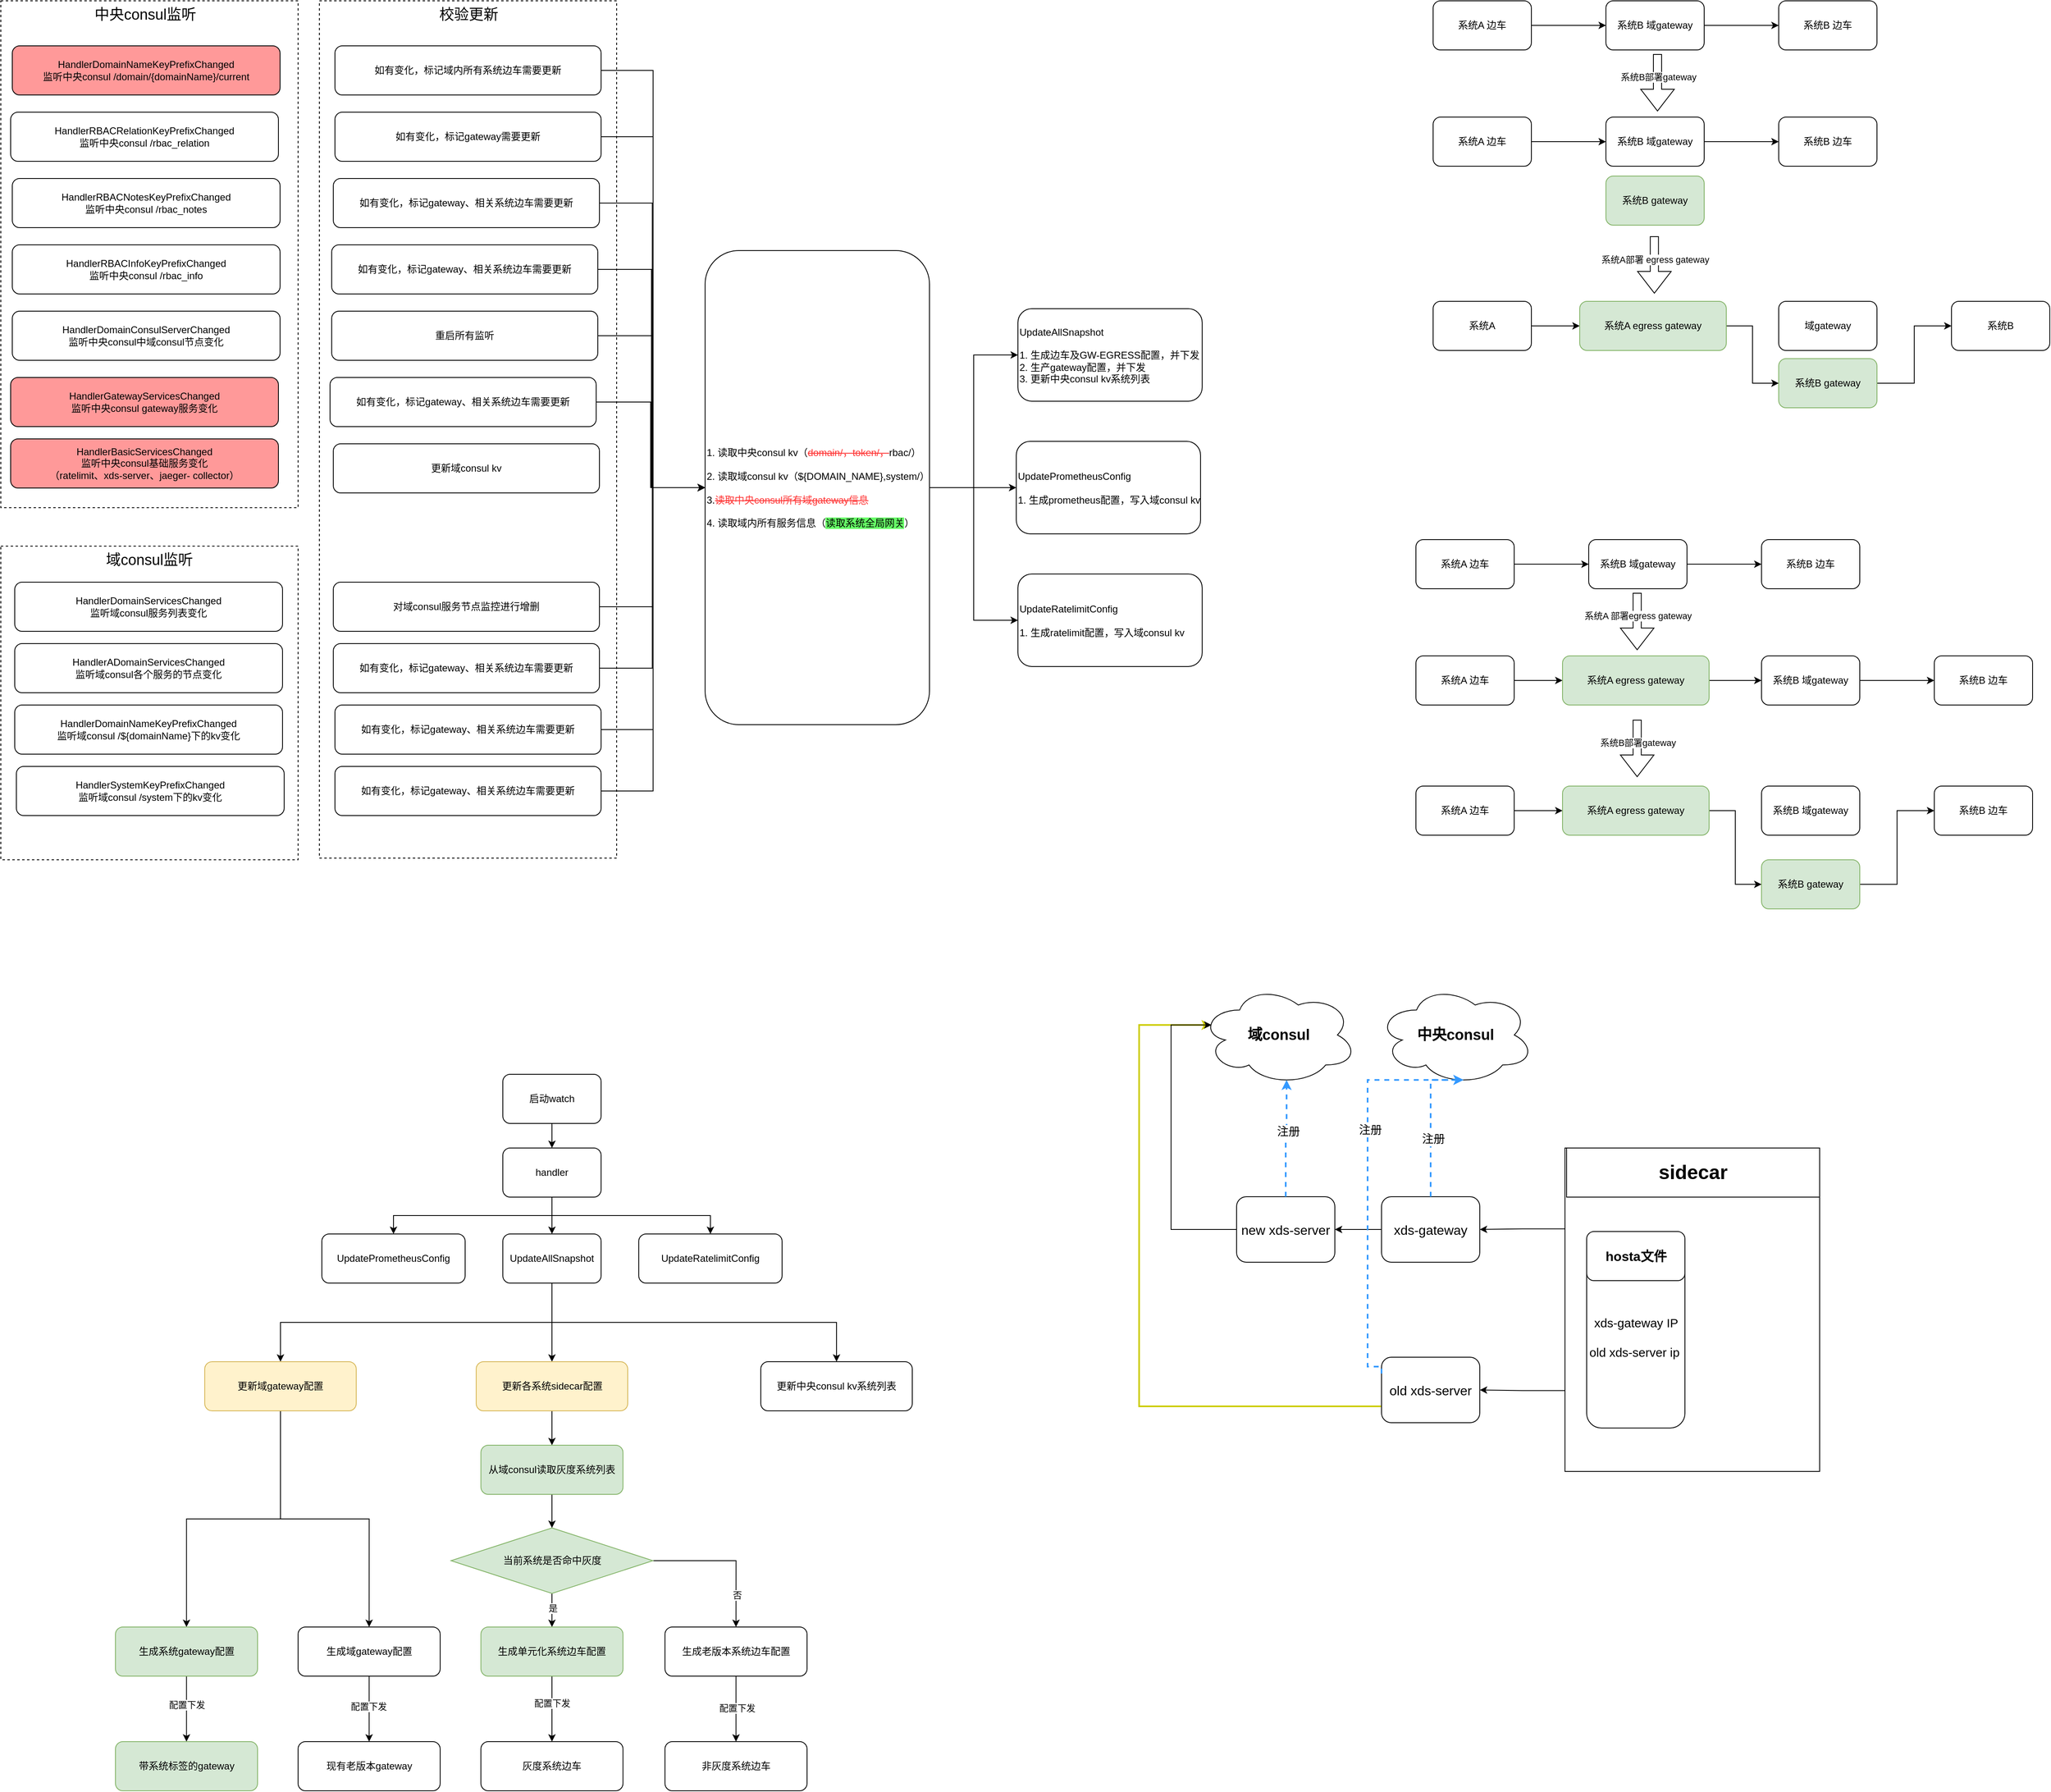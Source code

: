 <mxfile version="24.7.6" pages="3">
  <diagram id="C5RBs43oDa-KdzZeNtuy" name="Page-1">
    <mxGraphModel dx="1735" dy="1102" grid="0" gridSize="10" guides="1" tooltips="1" connect="1" arrows="1" fold="1" page="0" pageScale="1" pageWidth="827" pageHeight="1169" math="0" shadow="0">
      <root>
        <mxCell id="WIyWlLk6GJQsqaUBKTNV-0" />
        <mxCell id="WIyWlLk6GJQsqaUBKTNV-1" parent="WIyWlLk6GJQsqaUBKTNV-0" />
        <mxCell id="EZywMufn7TkfM5jbNu8Y-18" value="" style="rounded=0;whiteSpace=wrap;html=1;dashed=1;strokeWidth=1;" parent="WIyWlLk6GJQsqaUBKTNV-1" vertex="1">
          <mxGeometry x="430" y="115" width="363" height="1047" as="geometry" />
        </mxCell>
        <mxCell id="EZywMufn7TkfM5jbNu8Y-19" value="" style="rounded=0;whiteSpace=wrap;html=1;dashed=1;" parent="WIyWlLk6GJQsqaUBKTNV-1" vertex="1">
          <mxGeometry x="41" y="115" width="363" height="619" as="geometry" />
        </mxCell>
        <mxCell id="EZywMufn7TkfM5jbNu8Y-20" value="&lt;font style=&quot;font-size: 18px;&quot;&gt;中央consul监听&lt;/font&gt;" style="text;html=1;align=center;verticalAlign=middle;resizable=0;points=[];autosize=1;strokeColor=none;fillColor=none;" parent="WIyWlLk6GJQsqaUBKTNV-1" vertex="1">
          <mxGeometry x="145.5" y="115" width="142" height="34" as="geometry" />
        </mxCell>
        <mxCell id="EZywMufn7TkfM5jbNu8Y-21" value="HandlerDomainNameKeyPrefixChanged&lt;div&gt;监听中央consul /domain/{domainName}/current&lt;/div&gt;" style="rounded=1;whiteSpace=wrap;html=1;fillColor=#FF9999;" parent="WIyWlLk6GJQsqaUBKTNV-1" vertex="1">
          <mxGeometry x="55" y="170" width="327" height="60" as="geometry" />
        </mxCell>
        <mxCell id="EZywMufn7TkfM5jbNu8Y-22" value="HandlerRBACRelationKeyPrefixChanged&lt;div&gt;监听中央consul /rbac_relation&lt;/div&gt;" style="rounded=1;whiteSpace=wrap;html=1;" parent="WIyWlLk6GJQsqaUBKTNV-1" vertex="1">
          <mxGeometry x="53" y="251" width="327" height="60" as="geometry" />
        </mxCell>
        <mxCell id="EZywMufn7TkfM5jbNu8Y-23" value="HandlerRBACNotesKeyPrefixChanged&lt;div&gt;监听中央consul /rbac_notes&lt;/div&gt;" style="rounded=1;whiteSpace=wrap;html=1;" parent="WIyWlLk6GJQsqaUBKTNV-1" vertex="1">
          <mxGeometry x="55" y="332" width="327" height="60" as="geometry" />
        </mxCell>
        <mxCell id="EZywMufn7TkfM5jbNu8Y-24" value="HandlerRBACInfoKeyPrefixChanged&lt;div&gt;监听中央consul /rbac_info&lt;/div&gt;" style="rounded=1;whiteSpace=wrap;html=1;" parent="WIyWlLk6GJQsqaUBKTNV-1" vertex="1">
          <mxGeometry x="55" y="413" width="327" height="60" as="geometry" />
        </mxCell>
        <mxCell id="EZywMufn7TkfM5jbNu8Y-25" value="HandlerDomainConsulServerChanged&lt;div&gt;监听中央consul中域consul节点变化&lt;/div&gt;" style="rounded=1;whiteSpace=wrap;html=1;fillColor=#FFFFFF;" parent="WIyWlLk6GJQsqaUBKTNV-1" vertex="1">
          <mxGeometry x="55" y="494" width="327" height="60" as="geometry" />
        </mxCell>
        <mxCell id="EZywMufn7TkfM5jbNu8Y-26" value="HandlerGatewayServicesChanged&lt;div&gt;监听中央consul gateway服务变化&lt;/div&gt;" style="rounded=1;whiteSpace=wrap;html=1;fillColor=#FF9999;" parent="WIyWlLk6GJQsqaUBKTNV-1" vertex="1">
          <mxGeometry x="53" y="575" width="327" height="60" as="geometry" />
        </mxCell>
        <mxCell id="EZywMufn7TkfM5jbNu8Y-47" style="edgeStyle=orthogonalEdgeStyle;rounded=0;orthogonalLoop=1;jettySize=auto;html=1;exitX=1;exitY=0.5;exitDx=0;exitDy=0;entryX=0;entryY=0.5;entryDx=0;entryDy=0;" parent="WIyWlLk6GJQsqaUBKTNV-1" source="EZywMufn7TkfM5jbNu8Y-27" target="EZywMufn7TkfM5jbNu8Y-46" edge="1">
          <mxGeometry relative="1" as="geometry" />
        </mxCell>
        <mxCell id="EZywMufn7TkfM5jbNu8Y-27" value="如有变化，标记域内所有系统边车需要更新" style="rounded=1;whiteSpace=wrap;html=1;" parent="WIyWlLk6GJQsqaUBKTNV-1" vertex="1">
          <mxGeometry x="449" y="170" width="325" height="60" as="geometry" />
        </mxCell>
        <mxCell id="EZywMufn7TkfM5jbNu8Y-28" value="&lt;span style=&quot;font-size: 18px;&quot;&gt;校验更新&lt;/span&gt;" style="text;html=1;align=center;verticalAlign=middle;resizable=0;points=[];autosize=1;strokeColor=none;fillColor=none;" parent="WIyWlLk6GJQsqaUBKTNV-1" vertex="1">
          <mxGeometry x="566.5" y="115" width="90" height="34" as="geometry" />
        </mxCell>
        <mxCell id="EZywMufn7TkfM5jbNu8Y-49" style="edgeStyle=orthogonalEdgeStyle;rounded=0;orthogonalLoop=1;jettySize=auto;html=1;exitX=1;exitY=0.5;exitDx=0;exitDy=0;entryX=0;entryY=0.5;entryDx=0;entryDy=0;" parent="WIyWlLk6GJQsqaUBKTNV-1" source="EZywMufn7TkfM5jbNu8Y-29" target="EZywMufn7TkfM5jbNu8Y-46" edge="1">
          <mxGeometry relative="1" as="geometry" />
        </mxCell>
        <mxCell id="EZywMufn7TkfM5jbNu8Y-29" value="如有变化，标记gateway需要更新" style="rounded=1;whiteSpace=wrap;html=1;" parent="WIyWlLk6GJQsqaUBKTNV-1" vertex="1">
          <mxGeometry x="449" y="251" width="325" height="60" as="geometry" />
        </mxCell>
        <mxCell id="EZywMufn7TkfM5jbNu8Y-50" style="edgeStyle=orthogonalEdgeStyle;rounded=0;orthogonalLoop=1;jettySize=auto;html=1;exitX=1;exitY=0.5;exitDx=0;exitDy=0;entryX=0;entryY=0.5;entryDx=0;entryDy=0;" parent="WIyWlLk6GJQsqaUBKTNV-1" source="EZywMufn7TkfM5jbNu8Y-30" target="EZywMufn7TkfM5jbNu8Y-46" edge="1">
          <mxGeometry relative="1" as="geometry" />
        </mxCell>
        <mxCell id="EZywMufn7TkfM5jbNu8Y-30" value="如有变化，标记gateway、相关系统边车需要更新" style="rounded=1;whiteSpace=wrap;html=1;" parent="WIyWlLk6GJQsqaUBKTNV-1" vertex="1">
          <mxGeometry x="447" y="332" width="325" height="60" as="geometry" />
        </mxCell>
        <mxCell id="EZywMufn7TkfM5jbNu8Y-51" style="edgeStyle=orthogonalEdgeStyle;rounded=0;orthogonalLoop=1;jettySize=auto;html=1;exitX=1;exitY=0.5;exitDx=0;exitDy=0;entryX=0;entryY=0.5;entryDx=0;entryDy=0;" parent="WIyWlLk6GJQsqaUBKTNV-1" source="EZywMufn7TkfM5jbNu8Y-31" target="EZywMufn7TkfM5jbNu8Y-46" edge="1">
          <mxGeometry relative="1" as="geometry" />
        </mxCell>
        <mxCell id="EZywMufn7TkfM5jbNu8Y-31" value="如有变化，标记gateway、相关系统边车需要更新" style="rounded=1;whiteSpace=wrap;html=1;" parent="WIyWlLk6GJQsqaUBKTNV-1" vertex="1">
          <mxGeometry x="445" y="413" width="325" height="60" as="geometry" />
        </mxCell>
        <mxCell id="EZywMufn7TkfM5jbNu8Y-32" value="" style="rounded=0;whiteSpace=wrap;html=1;dashed=1;" parent="WIyWlLk6GJQsqaUBKTNV-1" vertex="1">
          <mxGeometry x="41" y="781" width="363" height="383" as="geometry" />
        </mxCell>
        <mxCell id="EZywMufn7TkfM5jbNu8Y-33" value="&lt;font style=&quot;font-size: 18px;&quot;&gt;域consul监听&lt;/font&gt;" style="text;html=1;align=center;verticalAlign=middle;resizable=0;points=[];autosize=1;strokeColor=none;fillColor=none;" parent="WIyWlLk6GJQsqaUBKTNV-1" vertex="1">
          <mxGeometry x="159.5" y="781" width="124" height="34" as="geometry" />
        </mxCell>
        <mxCell id="EZywMufn7TkfM5jbNu8Y-53" style="edgeStyle=orthogonalEdgeStyle;rounded=0;orthogonalLoop=1;jettySize=auto;html=1;exitX=1;exitY=0.5;exitDx=0;exitDy=0;entryX=0;entryY=0.5;entryDx=0;entryDy=0;" parent="WIyWlLk6GJQsqaUBKTNV-1" source="EZywMufn7TkfM5jbNu8Y-34" target="EZywMufn7TkfM5jbNu8Y-46" edge="1">
          <mxGeometry relative="1" as="geometry" />
        </mxCell>
        <mxCell id="EZywMufn7TkfM5jbNu8Y-34" value="重启所有监听" style="rounded=1;whiteSpace=wrap;html=1;" parent="WIyWlLk6GJQsqaUBKTNV-1" vertex="1">
          <mxGeometry x="445" y="494" width="325" height="60" as="geometry" />
        </mxCell>
        <mxCell id="EZywMufn7TkfM5jbNu8Y-54" style="edgeStyle=orthogonalEdgeStyle;rounded=0;orthogonalLoop=1;jettySize=auto;html=1;exitX=1;exitY=0.5;exitDx=0;exitDy=0;entryX=0;entryY=0.5;entryDx=0;entryDy=0;" parent="WIyWlLk6GJQsqaUBKTNV-1" source="EZywMufn7TkfM5jbNu8Y-35" target="EZywMufn7TkfM5jbNu8Y-46" edge="1">
          <mxGeometry relative="1" as="geometry" />
        </mxCell>
        <mxCell id="EZywMufn7TkfM5jbNu8Y-35" value="如有变化，标记gateway、相关系统边车需要更新" style="rounded=1;whiteSpace=wrap;html=1;" parent="WIyWlLk6GJQsqaUBKTNV-1" vertex="1">
          <mxGeometry x="443" y="575" width="325" height="60" as="geometry" />
        </mxCell>
        <mxCell id="EZywMufn7TkfM5jbNu8Y-36" value="HandlerDomainServicesChanged&lt;div&gt;监听域consul服务列表变化&lt;/div&gt;" style="rounded=1;whiteSpace=wrap;html=1;" parent="WIyWlLk6GJQsqaUBKTNV-1" vertex="1">
          <mxGeometry x="58" y="825" width="327" height="60" as="geometry" />
        </mxCell>
        <mxCell id="EZywMufn7TkfM5jbNu8Y-37" value="HandlerADomainServicesChanged&lt;div&gt;监听域consul各个服务的节点变化&lt;/div&gt;" style="rounded=1;whiteSpace=wrap;html=1;" parent="WIyWlLk6GJQsqaUBKTNV-1" vertex="1">
          <mxGeometry x="58" y="900" width="327" height="60" as="geometry" />
        </mxCell>
        <mxCell id="EZywMufn7TkfM5jbNu8Y-38" value="HandlerDomainNameKeyPrefixChanged&lt;div&gt;监听域consul /${domainName}下的kv变化&lt;/div&gt;" style="rounded=1;whiteSpace=wrap;html=1;" parent="WIyWlLk6GJQsqaUBKTNV-1" vertex="1">
          <mxGeometry x="58" y="975" width="327" height="60" as="geometry" />
        </mxCell>
        <mxCell id="EZywMufn7TkfM5jbNu8Y-39" value="HandlerSystemKeyPrefixChanged&lt;div&gt;监听域consul /system下的kv变化&lt;/div&gt;" style="rounded=1;whiteSpace=wrap;html=1;" parent="WIyWlLk6GJQsqaUBKTNV-1" vertex="1">
          <mxGeometry x="60" y="1050" width="327" height="60" as="geometry" />
        </mxCell>
        <mxCell id="EZywMufn7TkfM5jbNu8Y-40" value="HandlerBasicServicesChanged&lt;div&gt;监听中央consul基础服务变化&lt;/div&gt;&lt;div&gt;（ratelimit、xds-server、jaeger- collector）&lt;/div&gt;" style="rounded=1;whiteSpace=wrap;html=1;fillColor=#FF9999;" parent="WIyWlLk6GJQsqaUBKTNV-1" vertex="1">
          <mxGeometry x="53" y="650" width="327" height="60" as="geometry" />
        </mxCell>
        <mxCell id="EZywMufn7TkfM5jbNu8Y-41" value="更新域consul kv" style="rounded=1;whiteSpace=wrap;html=1;" parent="WIyWlLk6GJQsqaUBKTNV-1" vertex="1">
          <mxGeometry x="447" y="656" width="325" height="60" as="geometry" />
        </mxCell>
        <mxCell id="EZywMufn7TkfM5jbNu8Y-58" style="edgeStyle=orthogonalEdgeStyle;rounded=0;orthogonalLoop=1;jettySize=auto;html=1;exitX=1;exitY=0.5;exitDx=0;exitDy=0;entryX=0;entryY=0.5;entryDx=0;entryDy=0;" parent="WIyWlLk6GJQsqaUBKTNV-1" source="EZywMufn7TkfM5jbNu8Y-42" target="EZywMufn7TkfM5jbNu8Y-46" edge="1">
          <mxGeometry relative="1" as="geometry" />
        </mxCell>
        <mxCell id="EZywMufn7TkfM5jbNu8Y-42" value="如有变化，标记gateway、相关系统边车需要更新" style="rounded=1;whiteSpace=wrap;html=1;" parent="WIyWlLk6GJQsqaUBKTNV-1" vertex="1">
          <mxGeometry x="449" y="1050" width="325" height="60" as="geometry" />
        </mxCell>
        <mxCell id="EZywMufn7TkfM5jbNu8Y-57" style="edgeStyle=orthogonalEdgeStyle;rounded=0;orthogonalLoop=1;jettySize=auto;html=1;exitX=1;exitY=0.5;exitDx=0;exitDy=0;entryX=0;entryY=0.5;entryDx=0;entryDy=0;" parent="WIyWlLk6GJQsqaUBKTNV-1" source="EZywMufn7TkfM5jbNu8Y-43" target="EZywMufn7TkfM5jbNu8Y-46" edge="1">
          <mxGeometry relative="1" as="geometry">
            <mxPoint x="872.316" y="757.263" as="targetPoint" />
          </mxGeometry>
        </mxCell>
        <mxCell id="EZywMufn7TkfM5jbNu8Y-43" value="如有变化，标记gateway、相关系统边车需要更新" style="rounded=1;whiteSpace=wrap;html=1;" parent="WIyWlLk6GJQsqaUBKTNV-1" vertex="1">
          <mxGeometry x="449" y="975" width="325" height="60" as="geometry" />
        </mxCell>
        <mxCell id="EZywMufn7TkfM5jbNu8Y-55" style="edgeStyle=orthogonalEdgeStyle;rounded=0;orthogonalLoop=1;jettySize=auto;html=1;exitX=1;exitY=0.5;exitDx=0;exitDy=0;entryX=0;entryY=0.5;entryDx=0;entryDy=0;" parent="WIyWlLk6GJQsqaUBKTNV-1" source="EZywMufn7TkfM5jbNu8Y-44" target="EZywMufn7TkfM5jbNu8Y-46" edge="1">
          <mxGeometry relative="1" as="geometry" />
        </mxCell>
        <mxCell id="EZywMufn7TkfM5jbNu8Y-44" value="对域consul服务节点监控进行增删" style="rounded=1;whiteSpace=wrap;html=1;" parent="WIyWlLk6GJQsqaUBKTNV-1" vertex="1">
          <mxGeometry x="447" y="825" width="325" height="60" as="geometry" />
        </mxCell>
        <mxCell id="EZywMufn7TkfM5jbNu8Y-56" style="edgeStyle=orthogonalEdgeStyle;rounded=0;orthogonalLoop=1;jettySize=auto;html=1;exitX=1;exitY=0.5;exitDx=0;exitDy=0;entryX=0;entryY=0.5;entryDx=0;entryDy=0;" parent="WIyWlLk6GJQsqaUBKTNV-1" source="EZywMufn7TkfM5jbNu8Y-45" target="EZywMufn7TkfM5jbNu8Y-46" edge="1">
          <mxGeometry relative="1" as="geometry" />
        </mxCell>
        <mxCell id="EZywMufn7TkfM5jbNu8Y-45" value="如有变化，标记gateway、相关系统边车需要更新" style="rounded=1;whiteSpace=wrap;html=1;" parent="WIyWlLk6GJQsqaUBKTNV-1" vertex="1">
          <mxGeometry x="447" y="900" width="325" height="60" as="geometry" />
        </mxCell>
        <mxCell id="EZywMufn7TkfM5jbNu8Y-63" style="edgeStyle=orthogonalEdgeStyle;rounded=0;orthogonalLoop=1;jettySize=auto;html=1;exitX=1;exitY=0.5;exitDx=0;exitDy=0;" parent="WIyWlLk6GJQsqaUBKTNV-1" source="EZywMufn7TkfM5jbNu8Y-46" target="EZywMufn7TkfM5jbNu8Y-59" edge="1">
          <mxGeometry relative="1" as="geometry" />
        </mxCell>
        <mxCell id="EZywMufn7TkfM5jbNu8Y-64" style="edgeStyle=orthogonalEdgeStyle;rounded=0;orthogonalLoop=1;jettySize=auto;html=1;exitX=1;exitY=0.5;exitDx=0;exitDy=0;" parent="WIyWlLk6GJQsqaUBKTNV-1" source="EZywMufn7TkfM5jbNu8Y-46" target="EZywMufn7TkfM5jbNu8Y-61" edge="1">
          <mxGeometry relative="1" as="geometry" />
        </mxCell>
        <mxCell id="EZywMufn7TkfM5jbNu8Y-65" style="edgeStyle=orthogonalEdgeStyle;rounded=0;orthogonalLoop=1;jettySize=auto;html=1;exitX=1;exitY=0.5;exitDx=0;exitDy=0;" parent="WIyWlLk6GJQsqaUBKTNV-1" source="EZywMufn7TkfM5jbNu8Y-46" target="EZywMufn7TkfM5jbNu8Y-62" edge="1">
          <mxGeometry relative="1" as="geometry" />
        </mxCell>
        <mxCell id="EZywMufn7TkfM5jbNu8Y-46" value="1. 读取中央consul kv（&lt;font color=&quot;#ff3333&quot;&gt;&lt;strike&gt;domain/，token/，&lt;/strike&gt;&lt;/font&gt;rbac/）&lt;div&gt;&lt;br&gt;&lt;/div&gt;&lt;div&gt;2. 读取域consul kv（${DOMAIN_NAME},system/）&lt;/div&gt;&lt;div&gt;&lt;br&gt;&lt;/div&gt;&lt;div&gt;3.&lt;font color=&quot;#ff3333&quot;&gt;&lt;strike&gt;读取中央consul所有域gateway信息&lt;/strike&gt;&lt;/font&gt;&lt;/div&gt;&lt;div&gt;&lt;br&gt;&lt;/div&gt;&lt;div&gt;4. 读取域内所有服务信息（&lt;span style=&quot;background-color: rgb(102, 255, 102);&quot;&gt;读取系统全局网关&lt;/span&gt;）&lt;/div&gt;" style="rounded=1;whiteSpace=wrap;html=1;align=left;" parent="WIyWlLk6GJQsqaUBKTNV-1" vertex="1">
          <mxGeometry x="901" y="420" width="274" height="579" as="geometry" />
        </mxCell>
        <mxCell id="EZywMufn7TkfM5jbNu8Y-59" value="UpdateAllSnapshot&lt;div&gt;&lt;br&gt;&lt;div&gt;1. 生成边车及GW-EGRESS配置，并下发&lt;/div&gt;&lt;div&gt;2. 生产gateway配置，并下发&lt;/div&gt;&lt;div&gt;3. 更新中央consul kv系统列表&lt;/div&gt;&lt;/div&gt;" style="rounded=1;whiteSpace=wrap;html=1;align=left;" parent="WIyWlLk6GJQsqaUBKTNV-1" vertex="1">
          <mxGeometry x="1283" y="491" width="225" height="113" as="geometry" />
        </mxCell>
        <mxCell id="EZywMufn7TkfM5jbNu8Y-61" value="UpdatePrometheusConfig&lt;div&gt;&lt;br&gt;&lt;/div&gt;&lt;div&gt;1. 生成prometheus配置，写入域consul kv&lt;/div&gt;" style="rounded=1;whiteSpace=wrap;html=1;align=left;" parent="WIyWlLk6GJQsqaUBKTNV-1" vertex="1">
          <mxGeometry x="1281" y="653" width="225" height="113" as="geometry" />
        </mxCell>
        <mxCell id="EZywMufn7TkfM5jbNu8Y-62" value="UpdateRatelimitConfig&lt;div&gt;&lt;br&gt;&lt;/div&gt;&lt;div&gt;1. 生成ratelimit配置，写入域consul kv&lt;/div&gt;" style="rounded=1;whiteSpace=wrap;html=1;align=left;" parent="WIyWlLk6GJQsqaUBKTNV-1" vertex="1">
          <mxGeometry x="1283" y="815" width="225" height="113" as="geometry" />
        </mxCell>
        <mxCell id="PR1iEAXjHN894slTSxPr-3" value="" style="edgeStyle=orthogonalEdgeStyle;rounded=0;orthogonalLoop=1;jettySize=auto;html=1;" parent="WIyWlLk6GJQsqaUBKTNV-1" source="PR1iEAXjHN894slTSxPr-1" target="PR1iEAXjHN894slTSxPr-2" edge="1">
          <mxGeometry relative="1" as="geometry" />
        </mxCell>
        <mxCell id="PR1iEAXjHN894slTSxPr-1" value="启动watch" style="rounded=1;whiteSpace=wrap;html=1;" parent="WIyWlLk6GJQsqaUBKTNV-1" vertex="1">
          <mxGeometry x="654" y="1426" width="120" height="60" as="geometry" />
        </mxCell>
        <mxCell id="PR1iEAXjHN894slTSxPr-5" value="" style="edgeStyle=orthogonalEdgeStyle;rounded=0;orthogonalLoop=1;jettySize=auto;html=1;" parent="WIyWlLk6GJQsqaUBKTNV-1" source="PR1iEAXjHN894slTSxPr-2" target="PR1iEAXjHN894slTSxPr-4" edge="1">
          <mxGeometry relative="1" as="geometry" />
        </mxCell>
        <mxCell id="PR1iEAXjHN894slTSxPr-8" style="edgeStyle=orthogonalEdgeStyle;rounded=0;orthogonalLoop=1;jettySize=auto;html=1;exitX=0.5;exitY=1;exitDx=0;exitDy=0;entryX=0.5;entryY=0;entryDx=0;entryDy=0;" parent="WIyWlLk6GJQsqaUBKTNV-1" source="PR1iEAXjHN894slTSxPr-2" target="PR1iEAXjHN894slTSxPr-6" edge="1">
          <mxGeometry relative="1" as="geometry" />
        </mxCell>
        <mxCell id="PR1iEAXjHN894slTSxPr-9" style="edgeStyle=orthogonalEdgeStyle;rounded=0;orthogonalLoop=1;jettySize=auto;html=1;exitX=0.5;exitY=1;exitDx=0;exitDy=0;" parent="WIyWlLk6GJQsqaUBKTNV-1" source="PR1iEAXjHN894slTSxPr-2" target="PR1iEAXjHN894slTSxPr-7" edge="1">
          <mxGeometry relative="1" as="geometry" />
        </mxCell>
        <mxCell id="PR1iEAXjHN894slTSxPr-2" value="handler" style="whiteSpace=wrap;html=1;rounded=1;" parent="WIyWlLk6GJQsqaUBKTNV-1" vertex="1">
          <mxGeometry x="654" y="1516" width="120" height="60" as="geometry" />
        </mxCell>
        <mxCell id="PR1iEAXjHN894slTSxPr-15" style="edgeStyle=orthogonalEdgeStyle;rounded=0;orthogonalLoop=1;jettySize=auto;html=1;exitX=0.5;exitY=1;exitDx=0;exitDy=0;" parent="WIyWlLk6GJQsqaUBKTNV-1" source="PR1iEAXjHN894slTSxPr-4" target="PR1iEAXjHN894slTSxPr-13" edge="1">
          <mxGeometry relative="1" as="geometry" />
        </mxCell>
        <mxCell id="PR1iEAXjHN894slTSxPr-16" style="edgeStyle=orthogonalEdgeStyle;rounded=0;orthogonalLoop=1;jettySize=auto;html=1;exitX=0.5;exitY=1;exitDx=0;exitDy=0;entryX=0.5;entryY=0;entryDx=0;entryDy=0;" parent="WIyWlLk6GJQsqaUBKTNV-1" source="PR1iEAXjHN894slTSxPr-4" target="PR1iEAXjHN894slTSxPr-10" edge="1">
          <mxGeometry relative="1" as="geometry" />
        </mxCell>
        <mxCell id="PR1iEAXjHN894slTSxPr-18" style="edgeStyle=orthogonalEdgeStyle;rounded=0;orthogonalLoop=1;jettySize=auto;html=1;exitX=0.5;exitY=1;exitDx=0;exitDy=0;entryX=0.5;entryY=0;entryDx=0;entryDy=0;" parent="WIyWlLk6GJQsqaUBKTNV-1" source="PR1iEAXjHN894slTSxPr-4" target="PR1iEAXjHN894slTSxPr-14" edge="1">
          <mxGeometry relative="1" as="geometry" />
        </mxCell>
        <mxCell id="PR1iEAXjHN894slTSxPr-4" value="UpdateAllSnapshot" style="whiteSpace=wrap;html=1;rounded=1;" parent="WIyWlLk6GJQsqaUBKTNV-1" vertex="1">
          <mxGeometry x="654" y="1621" width="120" height="60" as="geometry" />
        </mxCell>
        <mxCell id="PR1iEAXjHN894slTSxPr-6" value="UpdatePrometheusConfig" style="rounded=1;whiteSpace=wrap;html=1;" parent="WIyWlLk6GJQsqaUBKTNV-1" vertex="1">
          <mxGeometry x="433" y="1621" width="175" height="60" as="geometry" />
        </mxCell>
        <mxCell id="PR1iEAXjHN894slTSxPr-7" value="UpdateRatelimitConfig" style="rounded=1;whiteSpace=wrap;html=1;" parent="WIyWlLk6GJQsqaUBKTNV-1" vertex="1">
          <mxGeometry x="820" y="1621" width="175" height="60" as="geometry" />
        </mxCell>
        <mxCell id="PR1iEAXjHN894slTSxPr-35" style="edgeStyle=orthogonalEdgeStyle;rounded=0;orthogonalLoop=1;jettySize=auto;html=1;exitX=0.5;exitY=1;exitDx=0;exitDy=0;" parent="WIyWlLk6GJQsqaUBKTNV-1" source="PR1iEAXjHN894slTSxPr-10" target="PR1iEAXjHN894slTSxPr-33" edge="1">
          <mxGeometry relative="1" as="geometry" />
        </mxCell>
        <mxCell id="PR1iEAXjHN894slTSxPr-36" style="edgeStyle=orthogonalEdgeStyle;rounded=0;orthogonalLoop=1;jettySize=auto;html=1;exitX=0.5;exitY=1;exitDx=0;exitDy=0;entryX=0.5;entryY=0;entryDx=0;entryDy=0;" parent="WIyWlLk6GJQsqaUBKTNV-1" source="PR1iEAXjHN894slTSxPr-10" target="PR1iEAXjHN894slTSxPr-34" edge="1">
          <mxGeometry relative="1" as="geometry" />
        </mxCell>
        <mxCell id="PR1iEAXjHN894slTSxPr-10" value="更新域gateway配置" style="whiteSpace=wrap;html=1;rounded=1;fillColor=#fff2cc;strokeColor=#d6b656;" parent="WIyWlLk6GJQsqaUBKTNV-1" vertex="1">
          <mxGeometry x="290" y="1777" width="185" height="60" as="geometry" />
        </mxCell>
        <mxCell id="PR1iEAXjHN894slTSxPr-23" style="edgeStyle=orthogonalEdgeStyle;rounded=0;orthogonalLoop=1;jettySize=auto;html=1;exitX=0.5;exitY=1;exitDx=0;exitDy=0;entryX=0.5;entryY=0;entryDx=0;entryDy=0;" parent="WIyWlLk6GJQsqaUBKTNV-1" source="PR1iEAXjHN894slTSxPr-13" target="PR1iEAXjHN894slTSxPr-21" edge="1">
          <mxGeometry relative="1" as="geometry" />
        </mxCell>
        <mxCell id="PR1iEAXjHN894slTSxPr-13" value="更新各系统sidecar配置" style="whiteSpace=wrap;html=1;rounded=1;fillColor=#fff2cc;strokeColor=#d6b656;" parent="WIyWlLk6GJQsqaUBKTNV-1" vertex="1">
          <mxGeometry x="621.5" y="1777" width="185" height="60" as="geometry" />
        </mxCell>
        <mxCell id="PR1iEAXjHN894slTSxPr-14" value="更新中央consul kv系统列表" style="whiteSpace=wrap;html=1;rounded=1;" parent="WIyWlLk6GJQsqaUBKTNV-1" vertex="1">
          <mxGeometry x="969" y="1777" width="185" height="60" as="geometry" />
        </mxCell>
        <mxCell id="PR1iEAXjHN894slTSxPr-28" value="" style="edgeStyle=orthogonalEdgeStyle;rounded=0;orthogonalLoop=1;jettySize=auto;html=1;" parent="WIyWlLk6GJQsqaUBKTNV-1" source="PR1iEAXjHN894slTSxPr-19" target="PR1iEAXjHN894slTSxPr-27" edge="1">
          <mxGeometry relative="1" as="geometry" />
        </mxCell>
        <mxCell id="PR1iEAXjHN894slTSxPr-29" value="是" style="edgeLabel;html=1;align=center;verticalAlign=middle;resizable=0;points=[];" parent="PR1iEAXjHN894slTSxPr-28" vertex="1" connectable="0">
          <mxGeometry x="-0.187" y="1" relative="1" as="geometry">
            <mxPoint y="1" as="offset" />
          </mxGeometry>
        </mxCell>
        <mxCell id="PR1iEAXjHN894slTSxPr-31" style="edgeStyle=orthogonalEdgeStyle;rounded=0;orthogonalLoop=1;jettySize=auto;html=1;exitX=1;exitY=0.5;exitDx=0;exitDy=0;entryX=0.5;entryY=0;entryDx=0;entryDy=0;" parent="WIyWlLk6GJQsqaUBKTNV-1" source="PR1iEAXjHN894slTSxPr-19" target="PR1iEAXjHN894slTSxPr-30" edge="1">
          <mxGeometry relative="1" as="geometry" />
        </mxCell>
        <mxCell id="PR1iEAXjHN894slTSxPr-32" value="否" style="edgeLabel;html=1;align=center;verticalAlign=middle;resizable=0;points=[];" parent="PR1iEAXjHN894slTSxPr-31" vertex="1" connectable="0">
          <mxGeometry x="0.573" y="1" relative="1" as="geometry">
            <mxPoint as="offset" />
          </mxGeometry>
        </mxCell>
        <mxCell id="PR1iEAXjHN894slTSxPr-19" value="当前系统是否命中灰度" style="rhombus;whiteSpace=wrap;html=1;fillColor=#d5e8d4;strokeColor=#82b366;" parent="WIyWlLk6GJQsqaUBKTNV-1" vertex="1">
          <mxGeometry x="590.75" y="1980" width="246.5" height="80" as="geometry" />
        </mxCell>
        <mxCell id="PR1iEAXjHN894slTSxPr-24" style="edgeStyle=orthogonalEdgeStyle;rounded=0;orthogonalLoop=1;jettySize=auto;html=1;exitX=0.5;exitY=1;exitDx=0;exitDy=0;entryX=0.5;entryY=0;entryDx=0;entryDy=0;" parent="WIyWlLk6GJQsqaUBKTNV-1" source="PR1iEAXjHN894slTSxPr-21" target="PR1iEAXjHN894slTSxPr-19" edge="1">
          <mxGeometry relative="1" as="geometry" />
        </mxCell>
        <mxCell id="PR1iEAXjHN894slTSxPr-21" value="从域consul读取灰度系统列表" style="rounded=1;whiteSpace=wrap;html=1;fillColor=#d5e8d4;strokeColor=#82b366;" parent="WIyWlLk6GJQsqaUBKTNV-1" vertex="1">
          <mxGeometry x="627.25" y="1879" width="173.5" height="60" as="geometry" />
        </mxCell>
        <mxCell id="PR1iEAXjHN894slTSxPr-42" value="" style="edgeStyle=orthogonalEdgeStyle;rounded=0;orthogonalLoop=1;jettySize=auto;html=1;" parent="WIyWlLk6GJQsqaUBKTNV-1" source="PR1iEAXjHN894slTSxPr-27" target="PR1iEAXjHN894slTSxPr-41" edge="1">
          <mxGeometry relative="1" as="geometry" />
        </mxCell>
        <mxCell id="PR1iEAXjHN894slTSxPr-47" value="配置下发" style="edgeLabel;html=1;align=center;verticalAlign=middle;resizable=0;points=[];" parent="PR1iEAXjHN894slTSxPr-42" vertex="1" connectable="0">
          <mxGeometry x="-0.175" relative="1" as="geometry">
            <mxPoint as="offset" />
          </mxGeometry>
        </mxCell>
        <mxCell id="PR1iEAXjHN894slTSxPr-27" value="生成单元化系统边车配置" style="rounded=1;whiteSpace=wrap;html=1;fillColor=#d5e8d4;strokeColor=#82b366;" parent="WIyWlLk6GJQsqaUBKTNV-1" vertex="1">
          <mxGeometry x="627.25" y="2101" width="173.5" height="60" as="geometry" />
        </mxCell>
        <mxCell id="PR1iEAXjHN894slTSxPr-44" value="" style="edgeStyle=orthogonalEdgeStyle;rounded=0;orthogonalLoop=1;jettySize=auto;html=1;" parent="WIyWlLk6GJQsqaUBKTNV-1" source="PR1iEAXjHN894slTSxPr-30" target="PR1iEAXjHN894slTSxPr-43" edge="1">
          <mxGeometry relative="1" as="geometry" />
        </mxCell>
        <mxCell id="PR1iEAXjHN894slTSxPr-48" value="配置下发" style="edgeLabel;html=1;align=center;verticalAlign=middle;resizable=0;points=[];" parent="PR1iEAXjHN894slTSxPr-44" vertex="1" connectable="0">
          <mxGeometry x="-0.042" y="1" relative="1" as="geometry">
            <mxPoint as="offset" />
          </mxGeometry>
        </mxCell>
        <mxCell id="PR1iEAXjHN894slTSxPr-30" value="生成老版本系统边车配置" style="rounded=1;whiteSpace=wrap;html=1;" parent="WIyWlLk6GJQsqaUBKTNV-1" vertex="1">
          <mxGeometry x="852" y="2101" width="173.5" height="60" as="geometry" />
        </mxCell>
        <mxCell id="PR1iEAXjHN894slTSxPr-38" value="" style="edgeStyle=orthogonalEdgeStyle;rounded=0;orthogonalLoop=1;jettySize=auto;html=1;" parent="WIyWlLk6GJQsqaUBKTNV-1" source="PR1iEAXjHN894slTSxPr-33" target="PR1iEAXjHN894slTSxPr-37" edge="1">
          <mxGeometry relative="1" as="geometry" />
        </mxCell>
        <mxCell id="PR1iEAXjHN894slTSxPr-45" value="配置下发" style="edgeLabel;html=1;align=center;verticalAlign=middle;resizable=0;points=[];" parent="PR1iEAXjHN894slTSxPr-38" vertex="1" connectable="0">
          <mxGeometry x="-0.142" relative="1" as="geometry">
            <mxPoint as="offset" />
          </mxGeometry>
        </mxCell>
        <mxCell id="PR1iEAXjHN894slTSxPr-33" value="生成系统gateway配置" style="rounded=1;whiteSpace=wrap;html=1;fillColor=#d5e8d4;strokeColor=#82b366;" parent="WIyWlLk6GJQsqaUBKTNV-1" vertex="1">
          <mxGeometry x="181" y="2101" width="173.5" height="60" as="geometry" />
        </mxCell>
        <mxCell id="PR1iEAXjHN894slTSxPr-40" value="" style="edgeStyle=orthogonalEdgeStyle;rounded=0;orthogonalLoop=1;jettySize=auto;html=1;" parent="WIyWlLk6GJQsqaUBKTNV-1" source="PR1iEAXjHN894slTSxPr-34" target="PR1iEAXjHN894slTSxPr-39" edge="1">
          <mxGeometry relative="1" as="geometry" />
        </mxCell>
        <mxCell id="PR1iEAXjHN894slTSxPr-46" value="配置下发" style="edgeLabel;html=1;align=center;verticalAlign=middle;resizable=0;points=[];" parent="PR1iEAXjHN894slTSxPr-40" vertex="1" connectable="0">
          <mxGeometry x="-0.075" y="-1" relative="1" as="geometry">
            <mxPoint as="offset" />
          </mxGeometry>
        </mxCell>
        <mxCell id="PR1iEAXjHN894slTSxPr-34" value="生成域gateway配置" style="rounded=1;whiteSpace=wrap;html=1;" parent="WIyWlLk6GJQsqaUBKTNV-1" vertex="1">
          <mxGeometry x="404" y="2101" width="173.5" height="60" as="geometry" />
        </mxCell>
        <mxCell id="PR1iEAXjHN894slTSxPr-37" value="带系统标签的gateway" style="rounded=1;whiteSpace=wrap;html=1;fillColor=#d5e8d4;strokeColor=#82b366;" parent="WIyWlLk6GJQsqaUBKTNV-1" vertex="1">
          <mxGeometry x="181" y="2241" width="173.5" height="60" as="geometry" />
        </mxCell>
        <mxCell id="PR1iEAXjHN894slTSxPr-39" value="现有老版本gateway" style="rounded=1;whiteSpace=wrap;html=1;" parent="WIyWlLk6GJQsqaUBKTNV-1" vertex="1">
          <mxGeometry x="404" y="2241" width="173.5" height="60" as="geometry" />
        </mxCell>
        <mxCell id="PR1iEAXjHN894slTSxPr-41" value="灰度系统边车" style="rounded=1;whiteSpace=wrap;html=1;" parent="WIyWlLk6GJQsqaUBKTNV-1" vertex="1">
          <mxGeometry x="627.25" y="2241" width="173.5" height="60" as="geometry" />
        </mxCell>
        <mxCell id="PR1iEAXjHN894slTSxPr-43" value="非灰度系统边车" style="rounded=1;whiteSpace=wrap;html=1;" parent="WIyWlLk6GJQsqaUBKTNV-1" vertex="1">
          <mxGeometry x="852" y="2241" width="173.5" height="60" as="geometry" />
        </mxCell>
        <mxCell id="V1ESYw6Ru2HGjsM22Smp-7" value="" style="edgeStyle=orthogonalEdgeStyle;rounded=0;orthogonalLoop=1;jettySize=auto;html=1;" parent="WIyWlLk6GJQsqaUBKTNV-1" source="V1ESYw6Ru2HGjsM22Smp-0" target="V1ESYw6Ru2HGjsM22Smp-1" edge="1">
          <mxGeometry relative="1" as="geometry" />
        </mxCell>
        <mxCell id="V1ESYw6Ru2HGjsM22Smp-0" value="系统A 边车" style="rounded=1;whiteSpace=wrap;html=1;" parent="WIyWlLk6GJQsqaUBKTNV-1" vertex="1">
          <mxGeometry x="1790" y="115" width="120" height="60" as="geometry" />
        </mxCell>
        <mxCell id="V1ESYw6Ru2HGjsM22Smp-8" value="" style="edgeStyle=orthogonalEdgeStyle;rounded=0;orthogonalLoop=1;jettySize=auto;html=1;" parent="WIyWlLk6GJQsqaUBKTNV-1" source="V1ESYw6Ru2HGjsM22Smp-1" target="V1ESYw6Ru2HGjsM22Smp-2" edge="1">
          <mxGeometry relative="1" as="geometry" />
        </mxCell>
        <mxCell id="V1ESYw6Ru2HGjsM22Smp-1" value="系统B 域gateway" style="rounded=1;whiteSpace=wrap;html=1;" parent="WIyWlLk6GJQsqaUBKTNV-1" vertex="1">
          <mxGeometry x="2001" y="115" width="120" height="60" as="geometry" />
        </mxCell>
        <mxCell id="V1ESYw6Ru2HGjsM22Smp-2" value="系统B 边车" style="rounded=1;whiteSpace=wrap;html=1;" parent="WIyWlLk6GJQsqaUBKTNV-1" vertex="1">
          <mxGeometry x="2212" y="115" width="120" height="60" as="geometry" />
        </mxCell>
        <mxCell id="V1ESYw6Ru2HGjsM22Smp-9" value="" style="edgeStyle=orthogonalEdgeStyle;rounded=0;orthogonalLoop=1;jettySize=auto;html=1;" parent="WIyWlLk6GJQsqaUBKTNV-1" source="V1ESYw6Ru2HGjsM22Smp-4" target="V1ESYw6Ru2HGjsM22Smp-5" edge="1">
          <mxGeometry relative="1" as="geometry" />
        </mxCell>
        <mxCell id="V1ESYw6Ru2HGjsM22Smp-4" value="系统A 边车" style="rounded=1;whiteSpace=wrap;html=1;" parent="WIyWlLk6GJQsqaUBKTNV-1" vertex="1">
          <mxGeometry x="1790" y="257" width="120" height="60" as="geometry" />
        </mxCell>
        <mxCell id="V1ESYw6Ru2HGjsM22Smp-11" value="" style="edgeStyle=orthogonalEdgeStyle;rounded=0;orthogonalLoop=1;jettySize=auto;html=1;" parent="WIyWlLk6GJQsqaUBKTNV-1" source="V1ESYw6Ru2HGjsM22Smp-5" target="V1ESYw6Ru2HGjsM22Smp-6" edge="1">
          <mxGeometry relative="1" as="geometry" />
        </mxCell>
        <mxCell id="V1ESYw6Ru2HGjsM22Smp-5" value="系统B 域gateway" style="rounded=1;whiteSpace=wrap;html=1;" parent="WIyWlLk6GJQsqaUBKTNV-1" vertex="1">
          <mxGeometry x="2001" y="257" width="120" height="60" as="geometry" />
        </mxCell>
        <mxCell id="V1ESYw6Ru2HGjsM22Smp-6" value="系统B 边车" style="rounded=1;whiteSpace=wrap;html=1;" parent="WIyWlLk6GJQsqaUBKTNV-1" vertex="1">
          <mxGeometry x="2212" y="257" width="120" height="60" as="geometry" />
        </mxCell>
        <mxCell id="V1ESYw6Ru2HGjsM22Smp-10" value="系统B gateway" style="rounded=1;whiteSpace=wrap;html=1;fillColor=#d5e8d4;strokeColor=#82b366;" parent="WIyWlLk6GJQsqaUBKTNV-1" vertex="1">
          <mxGeometry x="2001" y="329" width="120" height="60" as="geometry" />
        </mxCell>
        <mxCell id="V1ESYw6Ru2HGjsM22Smp-19" value="" style="edgeStyle=orthogonalEdgeStyle;rounded=0;orthogonalLoop=1;jettySize=auto;html=1;" parent="WIyWlLk6GJQsqaUBKTNV-1" source="V1ESYw6Ru2HGjsM22Smp-13" target="V1ESYw6Ru2HGjsM22Smp-18" edge="1">
          <mxGeometry relative="1" as="geometry" />
        </mxCell>
        <mxCell id="V1ESYw6Ru2HGjsM22Smp-13" value="系统A" style="rounded=1;whiteSpace=wrap;html=1;" parent="WIyWlLk6GJQsqaUBKTNV-1" vertex="1">
          <mxGeometry x="1790" y="482" width="120" height="60" as="geometry" />
        </mxCell>
        <mxCell id="V1ESYw6Ru2HGjsM22Smp-14" value="" style="edgeStyle=orthogonalEdgeStyle;rounded=0;orthogonalLoop=1;jettySize=auto;html=1;exitX=1;exitY=0.5;exitDx=0;exitDy=0;entryX=0;entryY=0.5;entryDx=0;entryDy=0;" parent="WIyWlLk6GJQsqaUBKTNV-1" source="V1ESYw6Ru2HGjsM22Smp-17" target="V1ESYw6Ru2HGjsM22Smp-16" edge="1">
          <mxGeometry relative="1" as="geometry" />
        </mxCell>
        <mxCell id="V1ESYw6Ru2HGjsM22Smp-15" value="域gateway" style="rounded=1;whiteSpace=wrap;html=1;" parent="WIyWlLk6GJQsqaUBKTNV-1" vertex="1">
          <mxGeometry x="2212" y="482" width="120" height="60" as="geometry" />
        </mxCell>
        <mxCell id="V1ESYw6Ru2HGjsM22Smp-16" value="系统B" style="rounded=1;whiteSpace=wrap;html=1;" parent="WIyWlLk6GJQsqaUBKTNV-1" vertex="1">
          <mxGeometry x="2423" y="482" width="120" height="60" as="geometry" />
        </mxCell>
        <mxCell id="V1ESYw6Ru2HGjsM22Smp-17" value="系统B gateway" style="rounded=1;whiteSpace=wrap;html=1;fillColor=#d5e8d4;strokeColor=#82b366;" parent="WIyWlLk6GJQsqaUBKTNV-1" vertex="1">
          <mxGeometry x="2212" y="552" width="120" height="60" as="geometry" />
        </mxCell>
        <mxCell id="V1ESYw6Ru2HGjsM22Smp-20" value="" style="edgeStyle=orthogonalEdgeStyle;rounded=0;orthogonalLoop=1;jettySize=auto;html=1;entryX=0;entryY=0.5;entryDx=0;entryDy=0;" parent="WIyWlLk6GJQsqaUBKTNV-1" source="V1ESYw6Ru2HGjsM22Smp-18" target="V1ESYw6Ru2HGjsM22Smp-17" edge="1">
          <mxGeometry relative="1" as="geometry" />
        </mxCell>
        <mxCell id="V1ESYw6Ru2HGjsM22Smp-18" value="系统A egress gateway" style="rounded=1;whiteSpace=wrap;html=1;fillColor=#d5e8d4;strokeColor=#82b366;" parent="WIyWlLk6GJQsqaUBKTNV-1" vertex="1">
          <mxGeometry x="1969" y="482" width="179" height="60" as="geometry" />
        </mxCell>
        <mxCell id="V1ESYw6Ru2HGjsM22Smp-30" value="" style="edgeStyle=orthogonalEdgeStyle;rounded=0;orthogonalLoop=1;jettySize=auto;html=1;" parent="WIyWlLk6GJQsqaUBKTNV-1" source="V1ESYw6Ru2HGjsM22Smp-31" target="V1ESYw6Ru2HGjsM22Smp-37" edge="1">
          <mxGeometry relative="1" as="geometry" />
        </mxCell>
        <mxCell id="V1ESYw6Ru2HGjsM22Smp-31" value="系统A 边车" style="rounded=1;whiteSpace=wrap;html=1;" parent="WIyWlLk6GJQsqaUBKTNV-1" vertex="1">
          <mxGeometry x="1769" y="915" width="120" height="60" as="geometry" />
        </mxCell>
        <mxCell id="V1ESYw6Ru2HGjsM22Smp-32" value="" style="edgeStyle=orthogonalEdgeStyle;rounded=0;orthogonalLoop=1;jettySize=auto;html=1;" parent="WIyWlLk6GJQsqaUBKTNV-1" source="V1ESYw6Ru2HGjsM22Smp-33" target="V1ESYw6Ru2HGjsM22Smp-34" edge="1">
          <mxGeometry relative="1" as="geometry" />
        </mxCell>
        <mxCell id="V1ESYw6Ru2HGjsM22Smp-33" value="系统B 域gateway" style="rounded=1;whiteSpace=wrap;html=1;" parent="WIyWlLk6GJQsqaUBKTNV-1" vertex="1">
          <mxGeometry x="2191" y="915" width="120" height="60" as="geometry" />
        </mxCell>
        <mxCell id="V1ESYw6Ru2HGjsM22Smp-34" value="系统B 边车" style="rounded=1;whiteSpace=wrap;html=1;" parent="WIyWlLk6GJQsqaUBKTNV-1" vertex="1">
          <mxGeometry x="2402" y="915" width="120" height="60" as="geometry" />
        </mxCell>
        <mxCell id="V1ESYw6Ru2HGjsM22Smp-36" value="" style="edgeStyle=orthogonalEdgeStyle;rounded=0;orthogonalLoop=1;jettySize=auto;html=1;" parent="WIyWlLk6GJQsqaUBKTNV-1" source="V1ESYw6Ru2HGjsM22Smp-37" target="V1ESYw6Ru2HGjsM22Smp-33" edge="1">
          <mxGeometry relative="1" as="geometry" />
        </mxCell>
        <mxCell id="V1ESYw6Ru2HGjsM22Smp-37" value="系统A egress gateway" style="rounded=1;whiteSpace=wrap;html=1;fillColor=#d5e8d4;strokeColor=#82b366;" parent="WIyWlLk6GJQsqaUBKTNV-1" vertex="1">
          <mxGeometry x="1948" y="915" width="179" height="60" as="geometry" />
        </mxCell>
        <mxCell id="V1ESYw6Ru2HGjsM22Smp-38" value="" style="edgeStyle=orthogonalEdgeStyle;rounded=0;orthogonalLoop=1;jettySize=auto;html=1;" parent="WIyWlLk6GJQsqaUBKTNV-1" source="V1ESYw6Ru2HGjsM22Smp-39" target="V1ESYw6Ru2HGjsM22Smp-45" edge="1">
          <mxGeometry relative="1" as="geometry" />
        </mxCell>
        <mxCell id="V1ESYw6Ru2HGjsM22Smp-39" value="系统A 边车" style="rounded=1;whiteSpace=wrap;html=1;" parent="WIyWlLk6GJQsqaUBKTNV-1" vertex="1">
          <mxGeometry x="1769" y="1074" width="120" height="60" as="geometry" />
        </mxCell>
        <mxCell id="V1ESYw6Ru2HGjsM22Smp-40" value="系统B 域gateway" style="rounded=1;whiteSpace=wrap;html=1;" parent="WIyWlLk6GJQsqaUBKTNV-1" vertex="1">
          <mxGeometry x="2191" y="1074" width="120" height="60" as="geometry" />
        </mxCell>
        <mxCell id="V1ESYw6Ru2HGjsM22Smp-41" value="系统B 边车" style="rounded=1;whiteSpace=wrap;html=1;" parent="WIyWlLk6GJQsqaUBKTNV-1" vertex="1">
          <mxGeometry x="2402" y="1074" width="120" height="60" as="geometry" />
        </mxCell>
        <mxCell id="V1ESYw6Ru2HGjsM22Smp-42" style="edgeStyle=orthogonalEdgeStyle;rounded=0;orthogonalLoop=1;jettySize=auto;html=1;exitX=1;exitY=0.5;exitDx=0;exitDy=0;entryX=0;entryY=0.5;entryDx=0;entryDy=0;" parent="WIyWlLk6GJQsqaUBKTNV-1" source="V1ESYw6Ru2HGjsM22Smp-43" target="V1ESYw6Ru2HGjsM22Smp-41" edge="1">
          <mxGeometry relative="1" as="geometry" />
        </mxCell>
        <mxCell id="V1ESYw6Ru2HGjsM22Smp-43" value="系统B gateway" style="rounded=1;whiteSpace=wrap;html=1;fillColor=#d5e8d4;strokeColor=#82b366;" parent="WIyWlLk6GJQsqaUBKTNV-1" vertex="1">
          <mxGeometry x="2191" y="1164" width="120" height="60" as="geometry" />
        </mxCell>
        <mxCell id="V1ESYw6Ru2HGjsM22Smp-44" value="" style="edgeStyle=orthogonalEdgeStyle;rounded=0;orthogonalLoop=1;jettySize=auto;html=1;entryX=0;entryY=0.5;entryDx=0;entryDy=0;" parent="WIyWlLk6GJQsqaUBKTNV-1" source="V1ESYw6Ru2HGjsM22Smp-45" target="V1ESYw6Ru2HGjsM22Smp-43" edge="1">
          <mxGeometry relative="1" as="geometry">
            <mxPoint x="2164" y="1208" as="targetPoint" />
          </mxGeometry>
        </mxCell>
        <mxCell id="V1ESYw6Ru2HGjsM22Smp-45" value="系统A egress gateway" style="rounded=1;whiteSpace=wrap;html=1;fillColor=#d5e8d4;strokeColor=#82b366;" parent="WIyWlLk6GJQsqaUBKTNV-1" vertex="1">
          <mxGeometry x="1948" y="1074" width="179" height="60" as="geometry" />
        </mxCell>
        <mxCell id="V1ESYw6Ru2HGjsM22Smp-47" value="" style="shape=flexArrow;endArrow=classic;html=1;rounded=0;endWidth=30;endSize=8.5;" parent="WIyWlLk6GJQsqaUBKTNV-1" edge="1">
          <mxGeometry width="50" height="50" relative="1" as="geometry">
            <mxPoint x="2064" y="180" as="sourcePoint" />
            <mxPoint x="2064" y="250" as="targetPoint" />
          </mxGeometry>
        </mxCell>
        <mxCell id="V1ESYw6Ru2HGjsM22Smp-48" value="系统B部署gateway" style="edgeLabel;html=1;align=center;verticalAlign=middle;resizable=0;points=[];" parent="V1ESYw6Ru2HGjsM22Smp-47" vertex="1" connectable="0">
          <mxGeometry x="-0.195" y="1" relative="1" as="geometry">
            <mxPoint as="offset" />
          </mxGeometry>
        </mxCell>
        <mxCell id="V1ESYw6Ru2HGjsM22Smp-49" value="" style="shape=flexArrow;endArrow=classic;html=1;rounded=0;endWidth=30;endSize=8.5;" parent="WIyWlLk6GJQsqaUBKTNV-1" edge="1">
          <mxGeometry width="50" height="50" relative="1" as="geometry">
            <mxPoint x="2060.17" y="402.5" as="sourcePoint" />
            <mxPoint x="2060.17" y="472.5" as="targetPoint" />
          </mxGeometry>
        </mxCell>
        <mxCell id="V1ESYw6Ru2HGjsM22Smp-50" value="系统A部署 egress gateway" style="edgeLabel;html=1;align=center;verticalAlign=middle;resizable=0;points=[];" parent="V1ESYw6Ru2HGjsM22Smp-49" vertex="1" connectable="0">
          <mxGeometry x="-0.195" y="1" relative="1" as="geometry">
            <mxPoint as="offset" />
          </mxGeometry>
        </mxCell>
        <mxCell id="V1ESYw6Ru2HGjsM22Smp-53" value="" style="edgeStyle=orthogonalEdgeStyle;rounded=0;orthogonalLoop=1;jettySize=auto;html=1;" parent="WIyWlLk6GJQsqaUBKTNV-1" source="V1ESYw6Ru2HGjsM22Smp-54" target="V1ESYw6Ru2HGjsM22Smp-56" edge="1">
          <mxGeometry relative="1" as="geometry" />
        </mxCell>
        <mxCell id="V1ESYw6Ru2HGjsM22Smp-54" value="系统A 边车" style="rounded=1;whiteSpace=wrap;html=1;" parent="WIyWlLk6GJQsqaUBKTNV-1" vertex="1">
          <mxGeometry x="1769" y="773" width="120" height="60" as="geometry" />
        </mxCell>
        <mxCell id="V1ESYw6Ru2HGjsM22Smp-55" value="" style="edgeStyle=orthogonalEdgeStyle;rounded=0;orthogonalLoop=1;jettySize=auto;html=1;" parent="WIyWlLk6GJQsqaUBKTNV-1" source="V1ESYw6Ru2HGjsM22Smp-56" target="V1ESYw6Ru2HGjsM22Smp-57" edge="1">
          <mxGeometry relative="1" as="geometry" />
        </mxCell>
        <mxCell id="V1ESYw6Ru2HGjsM22Smp-56" value="系统B 域gateway" style="rounded=1;whiteSpace=wrap;html=1;" parent="WIyWlLk6GJQsqaUBKTNV-1" vertex="1">
          <mxGeometry x="1980" y="773" width="120" height="60" as="geometry" />
        </mxCell>
        <mxCell id="V1ESYw6Ru2HGjsM22Smp-57" value="系统B 边车" style="rounded=1;whiteSpace=wrap;html=1;" parent="WIyWlLk6GJQsqaUBKTNV-1" vertex="1">
          <mxGeometry x="2191" y="773" width="120" height="60" as="geometry" />
        </mxCell>
        <mxCell id="V1ESYw6Ru2HGjsM22Smp-58" value="" style="shape=flexArrow;endArrow=classic;html=1;rounded=0;endWidth=30;endSize=8.5;" parent="WIyWlLk6GJQsqaUBKTNV-1" edge="1">
          <mxGeometry width="50" height="50" relative="1" as="geometry">
            <mxPoint x="2039.17" y="993" as="sourcePoint" />
            <mxPoint x="2039.17" y="1063" as="targetPoint" />
          </mxGeometry>
        </mxCell>
        <mxCell id="V1ESYw6Ru2HGjsM22Smp-59" value="系统B部署gateway" style="edgeLabel;html=1;align=center;verticalAlign=middle;resizable=0;points=[];" parent="V1ESYw6Ru2HGjsM22Smp-58" vertex="1" connectable="0">
          <mxGeometry x="-0.195" y="1" relative="1" as="geometry">
            <mxPoint as="offset" />
          </mxGeometry>
        </mxCell>
        <mxCell id="V1ESYw6Ru2HGjsM22Smp-60" value="" style="shape=flexArrow;endArrow=classic;html=1;rounded=0;endWidth=30;endSize=8.5;" parent="WIyWlLk6GJQsqaUBKTNV-1" edge="1">
          <mxGeometry width="50" height="50" relative="1" as="geometry">
            <mxPoint x="2039.17" y="838" as="sourcePoint" />
            <mxPoint x="2039.17" y="908" as="targetPoint" />
          </mxGeometry>
        </mxCell>
        <mxCell id="V1ESYw6Ru2HGjsM22Smp-61" value="系统A 部署egress gateway" style="edgeLabel;html=1;align=center;verticalAlign=middle;resizable=0;points=[];" parent="V1ESYw6Ru2HGjsM22Smp-60" vertex="1" connectable="0">
          <mxGeometry x="-0.195" y="1" relative="1" as="geometry">
            <mxPoint as="offset" />
          </mxGeometry>
        </mxCell>
        <mxCell id="tvYgqpifUsKyhKFclF5V-10" value="" style="edgeStyle=orthogonalEdgeStyle;rounded=0;orthogonalLoop=1;jettySize=auto;html=1;" edge="1" parent="WIyWlLk6GJQsqaUBKTNV-1" source="tvYgqpifUsKyhKFclF5V-0" target="tvYgqpifUsKyhKFclF5V-6">
          <mxGeometry relative="1" as="geometry" />
        </mxCell>
        <mxCell id="tvYgqpifUsKyhKFclF5V-0" value="xds-gateway" style="rounded=1;whiteSpace=wrap;html=1;fontSize=16;" vertex="1" parent="WIyWlLk6GJQsqaUBKTNV-1">
          <mxGeometry x="1727" y="1575.5" width="120" height="80" as="geometry" />
        </mxCell>
        <mxCell id="tvYgqpifUsKyhKFclF5V-8" style="edgeStyle=orthogonalEdgeStyle;rounded=0;orthogonalLoop=1;jettySize=auto;html=1;exitX=0;exitY=0.25;exitDx=0;exitDy=0;" edge="1" parent="WIyWlLk6GJQsqaUBKTNV-1" source="tvYgqpifUsKyhKFclF5V-1" target="tvYgqpifUsKyhKFclF5V-0">
          <mxGeometry relative="1" as="geometry" />
        </mxCell>
        <mxCell id="tvYgqpifUsKyhKFclF5V-9" style="edgeStyle=orthogonalEdgeStyle;rounded=0;orthogonalLoop=1;jettySize=auto;html=1;exitX=0;exitY=0.75;exitDx=0;exitDy=0;" edge="1" parent="WIyWlLk6GJQsqaUBKTNV-1" source="tvYgqpifUsKyhKFclF5V-1" target="tvYgqpifUsKyhKFclF5V-7">
          <mxGeometry relative="1" as="geometry" />
        </mxCell>
        <mxCell id="tvYgqpifUsKyhKFclF5V-1" value="" style="rounded=0;whiteSpace=wrap;html=1;" vertex="1" parent="WIyWlLk6GJQsqaUBKTNV-1">
          <mxGeometry x="1951" y="1516" width="311" height="395" as="geometry" />
        </mxCell>
        <mxCell id="tvYgqpifUsKyhKFclF5V-2" value="&lt;div style=&quot;font-size: 15px;&quot;&gt;&lt;br style=&quot;font-size: 15px;&quot;&gt;&lt;/div&gt;&lt;div style=&quot;font-size: 15px;&quot;&gt;&lt;br style=&quot;font-size: 15px;&quot;&gt;&lt;/div&gt;&lt;div style=&quot;font-size: 15px;&quot;&gt;xds-gateway IP&lt;/div&gt;&lt;div style=&quot;font-size: 15px;&quot;&gt;&lt;br style=&quot;font-size: 15px;&quot;&gt;&lt;/div&gt;&lt;div style=&quot;font-size: 15px;&quot;&gt;old xds-server ip&amp;nbsp;&lt;/div&gt;&lt;div style=&quot;font-size: 15px;&quot;&gt;&lt;br style=&quot;font-size: 15px;&quot;&gt;&lt;/div&gt;" style="rounded=1;whiteSpace=wrap;html=1;align=center;fontSize=15;" vertex="1" parent="WIyWlLk6GJQsqaUBKTNV-1">
          <mxGeometry x="1977.5" y="1618" width="120" height="240" as="geometry" />
        </mxCell>
        <mxCell id="tvYgqpifUsKyhKFclF5V-3" value="hosta文件" style="rounded=1;whiteSpace=wrap;html=1;fontSize=16;fontStyle=1" vertex="1" parent="WIyWlLk6GJQsqaUBKTNV-1">
          <mxGeometry x="1977.5" y="1618" width="120" height="60" as="geometry" />
        </mxCell>
        <mxCell id="tvYgqpifUsKyhKFclF5V-4" value="sidecar" style="rounded=0;whiteSpace=wrap;html=1;fontSize=24;fontStyle=1" vertex="1" parent="WIyWlLk6GJQsqaUBKTNV-1">
          <mxGeometry x="1953" y="1516" width="309" height="60" as="geometry" />
        </mxCell>
        <mxCell id="tvYgqpifUsKyhKFclF5V-6" value="new xds-server" style="rounded=1;whiteSpace=wrap;html=1;fontSize=16;" vertex="1" parent="WIyWlLk6GJQsqaUBKTNV-1">
          <mxGeometry x="1550" y="1575.5" width="120" height="80" as="geometry" />
        </mxCell>
        <mxCell id="tvYgqpifUsKyhKFclF5V-19" style="edgeStyle=orthogonalEdgeStyle;rounded=0;orthogonalLoop=1;jettySize=auto;html=1;exitX=0;exitY=0.75;exitDx=0;exitDy=0;entryX=0.07;entryY=0.4;entryDx=0;entryDy=0;entryPerimeter=0;strokeColor=#CCCC00;strokeWidth=2;" edge="1" parent="WIyWlLk6GJQsqaUBKTNV-1" source="tvYgqpifUsKyhKFclF5V-7" target="tvYgqpifUsKyhKFclF5V-12">
          <mxGeometry relative="1" as="geometry">
            <mxPoint x="1384.091" y="1450.727" as="targetPoint" />
            <Array as="points">
              <mxPoint x="1431" y="1831" />
              <mxPoint x="1431" y="1366" />
            </Array>
          </mxGeometry>
        </mxCell>
        <mxCell id="tvYgqpifUsKyhKFclF5V-7" value="old xds-server" style="rounded=1;whiteSpace=wrap;html=1;fontSize=16;" vertex="1" parent="WIyWlLk6GJQsqaUBKTNV-1">
          <mxGeometry x="1727" y="1771.5" width="120" height="80" as="geometry" />
        </mxCell>
        <mxCell id="tvYgqpifUsKyhKFclF5V-11" value="中央consul" style="ellipse;shape=cloud;whiteSpace=wrap;html=1;fontSize=18;fontStyle=1" vertex="1" parent="WIyWlLk6GJQsqaUBKTNV-1">
          <mxGeometry x="1722" y="1317" width="191" height="122" as="geometry" />
        </mxCell>
        <mxCell id="tvYgqpifUsKyhKFclF5V-12" value="域consul" style="ellipse;shape=cloud;whiteSpace=wrap;html=1;fontSize=18;fontStyle=1" vertex="1" parent="WIyWlLk6GJQsqaUBKTNV-1">
          <mxGeometry x="1506" y="1317" width="191" height="122" as="geometry" />
        </mxCell>
        <mxCell id="tvYgqpifUsKyhKFclF5V-13" style="edgeStyle=orthogonalEdgeStyle;rounded=0;orthogonalLoop=1;jettySize=auto;html=1;exitX=0.5;exitY=0;exitDx=0;exitDy=0;entryX=0.55;entryY=0.95;entryDx=0;entryDy=0;entryPerimeter=0;dashed=1;strokeWidth=2;strokeColor=#3399FF;" edge="1" parent="WIyWlLk6GJQsqaUBKTNV-1" source="tvYgqpifUsKyhKFclF5V-6" target="tvYgqpifUsKyhKFclF5V-12">
          <mxGeometry relative="1" as="geometry" />
        </mxCell>
        <mxCell id="tvYgqpifUsKyhKFclF5V-14" value="注册" style="edgeLabel;html=1;align=center;verticalAlign=middle;resizable=0;points=[];fontSize=14;" vertex="1" connectable="0" parent="tvYgqpifUsKyhKFclF5V-13">
          <mxGeometry x="0.119" y="-2" relative="1" as="geometry">
            <mxPoint as="offset" />
          </mxGeometry>
        </mxCell>
        <mxCell id="tvYgqpifUsKyhKFclF5V-15" style="edgeStyle=orthogonalEdgeStyle;rounded=0;orthogonalLoop=1;jettySize=auto;html=1;exitX=0.5;exitY=0;exitDx=0;exitDy=0;entryX=0.55;entryY=0.95;entryDx=0;entryDy=0;entryPerimeter=0;dashed=1;strokeWidth=2;strokeColor=#3399FF;" edge="1" parent="WIyWlLk6GJQsqaUBKTNV-1" source="tvYgqpifUsKyhKFclF5V-0" target="tvYgqpifUsKyhKFclF5V-11">
          <mxGeometry relative="1" as="geometry">
            <Array as="points">
              <mxPoint x="1787" y="1433" />
            </Array>
          </mxGeometry>
        </mxCell>
        <mxCell id="tvYgqpifUsKyhKFclF5V-18" value="注册" style="edgeLabel;html=1;align=center;verticalAlign=middle;resizable=0;points=[];fontSize=14;" vertex="1" connectable="0" parent="tvYgqpifUsKyhKFclF5V-15">
          <mxGeometry x="-0.211" y="-3" relative="1" as="geometry">
            <mxPoint y="1" as="offset" />
          </mxGeometry>
        </mxCell>
        <mxCell id="tvYgqpifUsKyhKFclF5V-16" style="edgeStyle=orthogonalEdgeStyle;rounded=0;orthogonalLoop=1;jettySize=auto;html=1;exitX=0;exitY=0.25;exitDx=0;exitDy=0;entryX=0.55;entryY=0.95;entryDx=0;entryDy=0;entryPerimeter=0;dashed=1;strokeWidth=2;strokeColor=#3399FF;" edge="1" parent="WIyWlLk6GJQsqaUBKTNV-1" source="tvYgqpifUsKyhKFclF5V-7" target="tvYgqpifUsKyhKFclF5V-11">
          <mxGeometry relative="1" as="geometry">
            <Array as="points">
              <mxPoint x="1727" y="1783" />
              <mxPoint x="1710" y="1783" />
              <mxPoint x="1710" y="1433" />
            </Array>
          </mxGeometry>
        </mxCell>
        <mxCell id="tvYgqpifUsKyhKFclF5V-17" value="注册" style="edgeLabel;html=1;align=center;verticalAlign=middle;resizable=0;points=[];fontSize=14;" vertex="1" connectable="0" parent="tvYgqpifUsKyhKFclF5V-16">
          <mxGeometry x="0.282" y="-3" relative="1" as="geometry">
            <mxPoint y="1" as="offset" />
          </mxGeometry>
        </mxCell>
        <mxCell id="tvYgqpifUsKyhKFclF5V-20" style="edgeStyle=orthogonalEdgeStyle;rounded=0;orthogonalLoop=1;jettySize=auto;html=1;exitX=0;exitY=0.5;exitDx=0;exitDy=0;entryX=0.07;entryY=0.4;entryDx=0;entryDy=0;entryPerimeter=0;" edge="1" parent="WIyWlLk6GJQsqaUBKTNV-1" source="tvYgqpifUsKyhKFclF5V-6" target="tvYgqpifUsKyhKFclF5V-12">
          <mxGeometry relative="1" as="geometry">
            <Array as="points">
              <mxPoint x="1470" y="1615" />
              <mxPoint x="1470" y="1366" />
            </Array>
          </mxGeometry>
        </mxCell>
      </root>
    </mxGraphModel>
  </diagram>
  <diagram id="fOyq2P_4UuuTp70A75Qr" name="第 2 页">
    <mxGraphModel dx="1068" dy="1332" grid="0" gridSize="10" guides="1" tooltips="1" connect="1" arrows="1" fold="1" page="0" pageScale="1" pageWidth="827" pageHeight="1169" math="0" shadow="0">
      <root>
        <mxCell id="0" />
        <mxCell id="1" parent="0" />
        <mxCell id="38ywVsSI_jVLe3f0NVeH-255" value="" style="rounded=0;whiteSpace=wrap;html=1;dashed=1;strokeWidth=2;fillColor=#dae8fc;strokeColor=#6c8ebf;" parent="1" vertex="1">
          <mxGeometry x="409" y="-154" width="1647" height="984" as="geometry" />
        </mxCell>
        <mxCell id="38ywVsSI_jVLe3f0NVeH-256" value="中央consul Watch" style="rounded=0;whiteSpace=wrap;html=1;shadow=0;fontSize=24;fontStyle=1" parent="1" vertex="1">
          <mxGeometry x="409" y="-154" width="280" height="60" as="geometry" />
        </mxCell>
        <mxCell id="38ywVsSI_jVLe3f0NVeH-254" value="" style="rounded=0;whiteSpace=wrap;html=1;dashed=1;strokeWidth=2;fillColor=#f5f5f5;fontColor=#333333;strokeColor=#666666;" parent="1" vertex="1">
          <mxGeometry x="409" y="851" width="1649" height="976" as="geometry" />
        </mxCell>
        <mxCell id="38ywVsSI_jVLe3f0NVeH-221" value="" style="edgeStyle=entityRelationEdgeStyle;rounded=0;orthogonalLoop=1;jettySize=auto;html=1;startArrow=none;endArrow=none;segment=10;curved=1;sourcePerimeterSpacing=0;targetPerimeterSpacing=0;" parent="1" source="38ywVsSI_jVLe3f0NVeH-218" target="38ywVsSI_jVLe3f0NVeH-220" edge="1">
          <mxGeometry relative="1" as="geometry" />
        </mxCell>
        <mxCell id="38ywVsSI_jVLe3f0NVeH-223" value="" style="edgeStyle=entityRelationEdgeStyle;rounded=0;orthogonalLoop=1;jettySize=auto;html=1;startArrow=none;endArrow=none;segment=10;curved=1;sourcePerimeterSpacing=0;targetPerimeterSpacing=0;" parent="1" source="38ywVsSI_jVLe3f0NVeH-218" target="38ywVsSI_jVLe3f0NVeH-222" edge="1">
          <mxGeometry relative="1" as="geometry" />
        </mxCell>
        <mxCell id="38ywVsSI_jVLe3f0NVeH-225" value="" style="edgeStyle=entityRelationEdgeStyle;rounded=0;orthogonalLoop=1;jettySize=auto;html=1;startArrow=none;endArrow=none;segment=10;curved=1;sourcePerimeterSpacing=0;targetPerimeterSpacing=0;" parent="1" source="38ywVsSI_jVLe3f0NVeH-218" target="38ywVsSI_jVLe3f0NVeH-224" edge="1">
          <mxGeometry relative="1" as="geometry" />
        </mxCell>
        <mxCell id="38ywVsSI_jVLe3f0NVeH-227" value="" style="edgeStyle=entityRelationEdgeStyle;rounded=0;orthogonalLoop=1;jettySize=auto;html=1;startArrow=none;endArrow=none;segment=10;curved=1;sourcePerimeterSpacing=0;targetPerimeterSpacing=0;" parent="1" source="38ywVsSI_jVLe3f0NVeH-218" target="38ywVsSI_jVLe3f0NVeH-226" edge="1">
          <mxGeometry relative="1" as="geometry" />
        </mxCell>
        <mxCell id="38ywVsSI_jVLe3f0NVeH-229" value="" style="edgeStyle=entityRelationEdgeStyle;rounded=0;orthogonalLoop=1;jettySize=auto;html=1;startArrow=none;endArrow=none;segment=10;curved=1;sourcePerimeterSpacing=0;targetPerimeterSpacing=0;" parent="1" source="38ywVsSI_jVLe3f0NVeH-218" target="38ywVsSI_jVLe3f0NVeH-228" edge="1">
          <mxGeometry relative="1" as="geometry" />
        </mxCell>
        <mxCell id="38ywVsSI_jVLe3f0NVeH-231" value="" style="edgeStyle=entityRelationEdgeStyle;rounded=0;orthogonalLoop=1;jettySize=auto;html=1;startArrow=none;endArrow=none;segment=10;curved=1;sourcePerimeterSpacing=0;targetPerimeterSpacing=0;" parent="1" source="38ywVsSI_jVLe3f0NVeH-218" target="38ywVsSI_jVLe3f0NVeH-230" edge="1">
          <mxGeometry relative="1" as="geometry" />
        </mxCell>
        <mxCell id="38ywVsSI_jVLe3f0NVeH-233" value="" style="edgeStyle=entityRelationEdgeStyle;rounded=0;orthogonalLoop=1;jettySize=auto;html=1;startArrow=none;endArrow=none;segment=10;curved=1;sourcePerimeterSpacing=0;targetPerimeterSpacing=0;" parent="1" source="38ywVsSI_jVLe3f0NVeH-218" target="38ywVsSI_jVLe3f0NVeH-232" edge="1">
          <mxGeometry relative="1" as="geometry" />
        </mxCell>
        <mxCell id="38ywVsSI_jVLe3f0NVeH-234" value="" style="edgeStyle=entityRelationEdgeStyle;rounded=0;orthogonalLoop=1;jettySize=auto;html=1;startArrow=none;endArrow=none;segment=10;curved=1;sourcePerimeterSpacing=0;targetPerimeterSpacing=0;" parent="1" source="38ywVsSI_jVLe3f0NVeH-218" target="38ywVsSI_jVLe3f0NVeH-232" edge="1">
          <mxGeometry relative="1" as="geometry" />
        </mxCell>
        <mxCell id="38ywVsSI_jVLe3f0NVeH-235" value="" style="edgeStyle=entityRelationEdgeStyle;rounded=0;orthogonalLoop=1;jettySize=auto;html=1;startArrow=none;endArrow=none;segment=10;curved=1;sourcePerimeterSpacing=0;targetPerimeterSpacing=0;" parent="1" source="38ywVsSI_jVLe3f0NVeH-218" target="38ywVsSI_jVLe3f0NVeH-232" edge="1">
          <mxGeometry relative="1" as="geometry" />
        </mxCell>
        <mxCell id="38ywVsSI_jVLe3f0NVeH-237" value="" style="edgeStyle=entityRelationEdgeStyle;rounded=0;orthogonalLoop=1;jettySize=auto;html=1;startArrow=none;endArrow=none;segment=10;curved=1;sourcePerimeterSpacing=0;targetPerimeterSpacing=0;" parent="1" source="38ywVsSI_jVLe3f0NVeH-218" target="38ywVsSI_jVLe3f0NVeH-236" edge="1">
          <mxGeometry relative="1" as="geometry" />
        </mxCell>
        <mxCell id="38ywVsSI_jVLe3f0NVeH-238" value="" style="edgeStyle=entityRelationEdgeStyle;rounded=0;orthogonalLoop=1;jettySize=auto;html=1;startArrow=none;endArrow=none;segment=10;curved=1;sourcePerimeterSpacing=0;targetPerimeterSpacing=0;" parent="1" source="38ywVsSI_jVLe3f0NVeH-218" target="38ywVsSI_jVLe3f0NVeH-232" edge="1">
          <mxGeometry relative="1" as="geometry" />
        </mxCell>
        <mxCell id="38ywVsSI_jVLe3f0NVeH-239" value="" style="edgeStyle=entityRelationEdgeStyle;rounded=0;orthogonalLoop=1;jettySize=auto;html=1;startArrow=none;endArrow=none;segment=10;curved=1;sourcePerimeterSpacing=0;targetPerimeterSpacing=0;" parent="1" source="38ywVsSI_jVLe3f0NVeH-218" target="38ywVsSI_jVLe3f0NVeH-232" edge="1">
          <mxGeometry relative="1" as="geometry" />
        </mxCell>
        <mxCell id="38ywVsSI_jVLe3f0NVeH-240" value="" style="edgeStyle=entityRelationEdgeStyle;rounded=0;orthogonalLoop=1;jettySize=auto;html=1;startArrow=none;endArrow=none;segment=10;curved=1;sourcePerimeterSpacing=0;targetPerimeterSpacing=0;" parent="1" source="38ywVsSI_jVLe3f0NVeH-218" target="38ywVsSI_jVLe3f0NVeH-232" edge="1">
          <mxGeometry relative="1" as="geometry" />
        </mxCell>
        <mxCell id="38ywVsSI_jVLe3f0NVeH-242" value="" style="edgeStyle=entityRelationEdgeStyle;rounded=0;orthogonalLoop=1;jettySize=auto;html=1;startArrow=none;endArrow=none;segment=10;curved=1;sourcePerimeterSpacing=0;targetPerimeterSpacing=0;" parent="1" source="38ywVsSI_jVLe3f0NVeH-218" target="38ywVsSI_jVLe3f0NVeH-241" edge="1">
          <mxGeometry relative="1" as="geometry" />
        </mxCell>
        <mxCell id="38ywVsSI_jVLe3f0NVeH-218" value="InitConsulWatch" style="whiteSpace=wrap;html=1;rounded=1;arcSize=50;align=center;verticalAlign=middle;strokeWidth=1;autosize=1;spacing=4;treeFolding=1;treeMoving=1;newEdgeStyle={&quot;edgeStyle&quot;:&quot;entityRelationEdgeStyle&quot;,&quot;startArrow&quot;:&quot;none&quot;,&quot;endArrow&quot;:&quot;none&quot;,&quot;segment&quot;:10,&quot;curved&quot;:1,&quot;sourcePerimeterSpacing&quot;:0,&quot;targetPerimeterSpacing&quot;:0};" parent="1" vertex="1">
          <mxGeometry x="449" y="662" width="126" height="30" as="geometry" />
        </mxCell>
        <mxCell id="38ywVsSI_jVLe3f0NVeH-244" value="" style="edgeStyle=entityRelationEdgeStyle;rounded=0;orthogonalLoop=1;jettySize=auto;html=1;startArrow=none;endArrow=none;segment=10;curved=1;sourcePerimeterSpacing=0;targetPerimeterSpacing=0;" parent="1" source="38ywVsSI_jVLe3f0NVeH-220" target="38ywVsSI_jVLe3f0NVeH-243" edge="1">
          <mxGeometry relative="1" as="geometry" />
        </mxCell>
        <mxCell id="38ywVsSI_jVLe3f0NVeH-246" value="" style="edgeStyle=entityRelationEdgeStyle;rounded=0;orthogonalLoop=1;jettySize=auto;html=1;startArrow=none;endArrow=none;segment=10;curved=1;sourcePerimeterSpacing=0;targetPerimeterSpacing=0;" parent="1" source="38ywVsSI_jVLe3f0NVeH-220" target="38ywVsSI_jVLe3f0NVeH-245" edge="1">
          <mxGeometry relative="1" as="geometry" />
        </mxCell>
        <mxCell id="38ywVsSI_jVLe3f0NVeH-248" value="" style="edgeStyle=entityRelationEdgeStyle;rounded=0;orthogonalLoop=1;jettySize=auto;html=1;startArrow=none;endArrow=none;segment=10;curved=1;sourcePerimeterSpacing=0;targetPerimeterSpacing=0;" parent="1" source="38ywVsSI_jVLe3f0NVeH-220" target="38ywVsSI_jVLe3f0NVeH-247" edge="1">
          <mxGeometry relative="1" as="geometry" />
        </mxCell>
        <mxCell id="38ywVsSI_jVLe3f0NVeH-249" value="" style="edgeStyle=entityRelationEdgeStyle;rounded=0;orthogonalLoop=1;jettySize=auto;html=1;startArrow=none;endArrow=none;segment=10;curved=1;sourcePerimeterSpacing=0;targetPerimeterSpacing=0;" parent="1" source="38ywVsSI_jVLe3f0NVeH-220" target="38ywVsSI_jVLe3f0NVeH-247" edge="1">
          <mxGeometry relative="1" as="geometry" />
        </mxCell>
        <mxCell id="38ywVsSI_jVLe3f0NVeH-251" value="" style="edgeStyle=entityRelationEdgeStyle;rounded=0;orthogonalLoop=1;jettySize=auto;html=1;startArrow=none;endArrow=none;segment=10;curved=1;sourcePerimeterSpacing=0;targetPerimeterSpacing=0;" parent="1" source="38ywVsSI_jVLe3f0NVeH-220" target="38ywVsSI_jVLe3f0NVeH-250" edge="1">
          <mxGeometry relative="1" as="geometry" />
        </mxCell>
        <mxCell id="38ywVsSI_jVLe3f0NVeH-253" value="" style="edgeStyle=entityRelationEdgeStyle;rounded=0;orthogonalLoop=1;jettySize=auto;html=1;startArrow=none;endArrow=none;segment=10;curved=1;sourcePerimeterSpacing=0;targetPerimeterSpacing=0;" parent="1" source="38ywVsSI_jVLe3f0NVeH-220" target="38ywVsSI_jVLe3f0NVeH-252" edge="1">
          <mxGeometry relative="1" as="geometry">
            <Array as="points">
              <mxPoint x="875" y="174" />
            </Array>
          </mxGeometry>
        </mxCell>
        <mxCell id="38ywVsSI_jVLe3f0NVeH-220" value="StartCenterConsulServicesWatch" style="whiteSpace=wrap;html=1;rounded=1;arcSize=50;align=center;verticalAlign=middle;strokeWidth=1;autosize=1;spacing=4;treeFolding=1;treeMoving=1;newEdgeStyle={&quot;edgeStyle&quot;:&quot;entityRelationEdgeStyle&quot;,&quot;startArrow&quot;:&quot;none&quot;,&quot;endArrow&quot;:&quot;none&quot;,&quot;segment&quot;:10,&quot;curved&quot;:1,&quot;sourcePerimeterSpacing&quot;:0,&quot;targetPerimeterSpacing&quot;:0};fillColor=#fff2cc;strokeColor=#d6b656;" parent="1" vertex="1">
          <mxGeometry x="648" y="53" width="217" height="30" as="geometry" />
        </mxCell>
        <mxCell id="38ywVsSI_jVLe3f0NVeH-305" style="edgeStyle=entityRelationEdgeStyle;rounded=0;orthogonalLoop=1;jettySize=auto;html=1;startArrow=none;endArrow=none;segment=10;curved=1;sourcePerimeterSpacing=0;targetPerimeterSpacing=0;exitX=0.75;exitY=0;exitDx=0;exitDy=0;entryX=0.31;entryY=0.8;entryDx=0;entryDy=0;entryPerimeter=0;dashed=1;" parent="1" source="38ywVsSI_jVLe3f0NVeH-222" target="38ywVsSI_jVLe3f0NVeH-298" edge="1">
          <mxGeometry relative="1" as="geometry" />
        </mxCell>
        <mxCell id="38ywVsSI_jVLe3f0NVeH-311" style="edgeStyle=entityRelationEdgeStyle;rounded=0;orthogonalLoop=1;jettySize=auto;html=1;startArrow=none;endArrow=none;segment=10;curved=1;sourcePerimeterSpacing=0;targetPerimeterSpacing=0;exitX=1;exitY=0.5;exitDx=0;exitDy=0;entryX=0;entryY=0.5;entryDx=0;entryDy=0;" parent="1" source="38ywVsSI_jVLe3f0NVeH-222" target="38ywVsSI_jVLe3f0NVeH-252" edge="1">
          <mxGeometry relative="1" as="geometry" />
        </mxCell>
        <mxCell id="38ywVsSI_jVLe3f0NVeH-222" value="StartAMPGatewayServiceWatch" style="whiteSpace=wrap;html=1;rounded=1;arcSize=50;align=center;verticalAlign=middle;strokeWidth=1;autosize=1;spacing=4;treeFolding=1;treeMoving=1;newEdgeStyle={&quot;edgeStyle&quot;:&quot;entityRelationEdgeStyle&quot;,&quot;startArrow&quot;:&quot;none&quot;,&quot;endArrow&quot;:&quot;none&quot;,&quot;segment&quot;:10,&quot;curved&quot;:1,&quot;sourcePerimeterSpacing&quot;:0,&quot;targetPerimeterSpacing&quot;:0};fillColor=#f8cecc;strokeColor=#b85450;" parent="1" vertex="1">
          <mxGeometry x="664" y="213" width="211" height="30" as="geometry" />
        </mxCell>
        <mxCell id="1aqeswf2jg94q7D1gjQi-22" value="" style="edgeStyle=entityRelationEdgeStyle;rounded=0;orthogonalLoop=1;jettySize=auto;html=1;startArrow=none;endArrow=none;segment=10;curved=1;sourcePerimeterSpacing=0;targetPerimeterSpacing=0;" parent="1" source="38ywVsSI_jVLe3f0NVeH-224" target="1aqeswf2jg94q7D1gjQi-21" edge="1">
          <mxGeometry relative="1" as="geometry" />
        </mxCell>
        <mxCell id="38ywVsSI_jVLe3f0NVeH-224" value="StartDomainServicesWatch" style="whiteSpace=wrap;html=1;rounded=1;arcSize=50;align=center;verticalAlign=middle;strokeWidth=1;autosize=1;spacing=4;treeFolding=1;treeMoving=1;newEdgeStyle={&quot;edgeStyle&quot;:&quot;entityRelationEdgeStyle&quot;,&quot;startArrow&quot;:&quot;none&quot;,&quot;endArrow&quot;:&quot;none&quot;,&quot;segment&quot;:10,&quot;curved&quot;:1,&quot;sourcePerimeterSpacing&quot;:0,&quot;targetPerimeterSpacing&quot;:0};" parent="1" vertex="1">
          <mxGeometry x="677" y="957" width="185" height="30" as="geometry" />
        </mxCell>
        <mxCell id="1aqeswf2jg94q7D1gjQi-56" value="" style="edgeStyle=entityRelationEdgeStyle;rounded=0;orthogonalLoop=1;jettySize=auto;html=1;startArrow=none;endArrow=none;segment=10;curved=1;sourcePerimeterSpacing=0;targetPerimeterSpacing=0;" parent="1" source="38ywVsSI_jVLe3f0NVeH-226" target="1aqeswf2jg94q7D1gjQi-55" edge="1">
          <mxGeometry relative="1" as="geometry" />
        </mxCell>
        <mxCell id="1aqeswf2jg94q7D1gjQi-58" style="edgeStyle=entityRelationEdgeStyle;rounded=0;orthogonalLoop=1;jettySize=auto;html=1;startArrow=none;endArrow=none;segment=10;curved=1;sourcePerimeterSpacing=0;targetPerimeterSpacing=0;exitX=1;exitY=0.5;exitDx=0;exitDy=0;entryX=0;entryY=0.5;entryDx=0;entryDy=0;" parent="1" source="38ywVsSI_jVLe3f0NVeH-226" target="1aqeswf2jg94q7D1gjQi-57" edge="1">
          <mxGeometry relative="1" as="geometry" />
        </mxCell>
        <mxCell id="38ywVsSI_jVLe3f0NVeH-226" value="StartSystemKeyPrefixWatch" style="whiteSpace=wrap;html=1;rounded=1;arcSize=50;align=center;verticalAlign=middle;strokeWidth=1;autosize=1;spacing=4;treeFolding=1;treeMoving=1;newEdgeStyle={&quot;edgeStyle&quot;:&quot;entityRelationEdgeStyle&quot;,&quot;startArrow&quot;:&quot;none&quot;,&quot;endArrow&quot;:&quot;none&quot;,&quot;segment&quot;:10,&quot;curved&quot;:1,&quot;sourcePerimeterSpacing&quot;:0,&quot;targetPerimeterSpacing&quot;:0};" parent="1" vertex="1">
          <mxGeometry x="669" y="1378" width="189" height="30" as="geometry" />
        </mxCell>
        <mxCell id="1aqeswf2jg94q7D1gjQi-67" value="" style="edgeStyle=entityRelationEdgeStyle;rounded=0;orthogonalLoop=1;jettySize=auto;html=1;startArrow=none;endArrow=none;segment=10;curved=1;sourcePerimeterSpacing=0;targetPerimeterSpacing=0;" parent="1" source="38ywVsSI_jVLe3f0NVeH-228" target="1aqeswf2jg94q7D1gjQi-66" edge="1">
          <mxGeometry relative="1" as="geometry" />
        </mxCell>
        <mxCell id="38ywVsSI_jVLe3f0NVeH-228" value="StartDomainNameKeyPrefixChange" style="whiteSpace=wrap;html=1;rounded=1;arcSize=50;align=center;verticalAlign=middle;strokeWidth=1;autosize=1;spacing=4;treeFolding=1;treeMoving=1;newEdgeStyle={&quot;edgeStyle&quot;:&quot;entityRelationEdgeStyle&quot;,&quot;startArrow&quot;:&quot;none&quot;,&quot;endArrow&quot;:&quot;none&quot;,&quot;segment&quot;:10,&quot;curved&quot;:1,&quot;sourcePerimeterSpacing&quot;:0,&quot;targetPerimeterSpacing&quot;:0};" parent="1" vertex="1">
          <mxGeometry x="654" y="1606" width="231" height="30" as="geometry" />
        </mxCell>
        <mxCell id="38ywVsSI_jVLe3f0NVeH-309" value="" style="edgeStyle=entityRelationEdgeStyle;rounded=0;orthogonalLoop=1;jettySize=auto;html=1;startArrow=none;endArrow=none;segment=10;curved=1;sourcePerimeterSpacing=0;targetPerimeterSpacing=0;" parent="1" source="38ywVsSI_jVLe3f0NVeH-230" target="38ywVsSI_jVLe3f0NVeH-308" edge="1">
          <mxGeometry relative="1" as="geometry" />
        </mxCell>
        <mxCell id="38ywVsSI_jVLe3f0NVeH-314" style="edgeStyle=entityRelationEdgeStyle;rounded=0;orthogonalLoop=1;jettySize=auto;html=1;startArrow=none;endArrow=none;segment=10;curved=1;sourcePerimeterSpacing=0;targetPerimeterSpacing=0;exitX=1;exitY=0.5;exitDx=0;exitDy=0;entryX=0;entryY=0.5;entryDx=0;entryDy=0;" parent="1" source="38ywVsSI_jVLe3f0NVeH-230" target="38ywVsSI_jVLe3f0NVeH-312" edge="1">
          <mxGeometry relative="1" as="geometry" />
        </mxCell>
        <mxCell id="38ywVsSI_jVLe3f0NVeH-315" style="edgeStyle=entityRelationEdgeStyle;rounded=0;orthogonalLoop=1;jettySize=auto;html=1;startArrow=none;endArrow=none;segment=10;curved=1;sourcePerimeterSpacing=0;targetPerimeterSpacing=0;exitX=1;exitY=0.5;exitDx=0;exitDy=0;entryX=0;entryY=0.5;entryDx=0;entryDy=0;" parent="1" source="38ywVsSI_jVLe3f0NVeH-230" target="38ywVsSI_jVLe3f0NVeH-313" edge="1">
          <mxGeometry relative="1" as="geometry" />
        </mxCell>
        <mxCell id="38ywVsSI_jVLe3f0NVeH-230" value="StartDomainKeyPrefixWatch" style="whiteSpace=wrap;html=1;rounded=1;arcSize=50;align=center;verticalAlign=middle;strokeWidth=1;autosize=1;spacing=4;treeFolding=1;treeMoving=1;newEdgeStyle={&quot;edgeStyle&quot;:&quot;entityRelationEdgeStyle&quot;,&quot;startArrow&quot;:&quot;none&quot;,&quot;endArrow&quot;:&quot;none&quot;,&quot;segment&quot;:10,&quot;curved&quot;:1,&quot;sourcePerimeterSpacing&quot;:0,&quot;targetPerimeterSpacing&quot;:0};fillColor=#f8cecc;strokeColor=#b85450;" parent="1" vertex="1">
          <mxGeometry x="658" y="277" width="191" height="30" as="geometry" />
        </mxCell>
        <mxCell id="1aqeswf2jg94q7D1gjQi-2" value="" style="edgeStyle=entityRelationEdgeStyle;rounded=0;orthogonalLoop=1;jettySize=auto;html=1;startArrow=none;endArrow=none;segment=10;curved=1;sourcePerimeterSpacing=0;targetPerimeterSpacing=0;" parent="1" source="38ywVsSI_jVLe3f0NVeH-232" target="1aqeswf2jg94q7D1gjQi-1" edge="1">
          <mxGeometry relative="1" as="geometry" />
        </mxCell>
        <mxCell id="1aqeswf2jg94q7D1gjQi-5" style="edgeStyle=entityRelationEdgeStyle;rounded=0;orthogonalLoop=1;jettySize=auto;html=1;startArrow=none;endArrow=none;segment=10;curved=1;sourcePerimeterSpacing=0;targetPerimeterSpacing=0;exitX=1;exitY=0.5;exitDx=0;exitDy=0;entryX=0;entryY=0.5;entryDx=0;entryDy=0;" parent="1" source="38ywVsSI_jVLe3f0NVeH-232" target="1aqeswf2jg94q7D1gjQi-4" edge="1">
          <mxGeometry relative="1" as="geometry" />
        </mxCell>
        <mxCell id="1aqeswf2jg94q7D1gjQi-6" style="edgeStyle=entityRelationEdgeStyle;rounded=0;orthogonalLoop=1;jettySize=auto;html=1;startArrow=none;endArrow=none;segment=10;curved=1;sourcePerimeterSpacing=0;targetPerimeterSpacing=0;exitX=1;exitY=0.5;exitDx=0;exitDy=0;entryX=0;entryY=0.5;entryDx=0;entryDy=0;" parent="1" source="38ywVsSI_jVLe3f0NVeH-232" target="1aqeswf2jg94q7D1gjQi-3" edge="1">
          <mxGeometry relative="1" as="geometry" />
        </mxCell>
        <mxCell id="38ywVsSI_jVLe3f0NVeH-232" value="StartRBACNotesKeyPrefixWatch" style="whiteSpace=wrap;html=1;rounded=1;arcSize=50;align=center;verticalAlign=middle;strokeWidth=1;autosize=1;spacing=4;treeFolding=1;treeMoving=1;newEdgeStyle={&quot;edgeStyle&quot;:&quot;entityRelationEdgeStyle&quot;,&quot;startArrow&quot;:&quot;none&quot;,&quot;endArrow&quot;:&quot;none&quot;,&quot;segment&quot;:10,&quot;curved&quot;:1,&quot;sourcePerimeterSpacing&quot;:0,&quot;targetPerimeterSpacing&quot;:0};" parent="1" vertex="1">
          <mxGeometry x="662.5" y="575" width="214" height="30" as="geometry" />
        </mxCell>
        <mxCell id="1aqeswf2jg94q7D1gjQi-17" style="edgeStyle=entityRelationEdgeStyle;rounded=0;orthogonalLoop=1;jettySize=auto;html=1;startArrow=none;endArrow=none;segment=10;curved=1;sourcePerimeterSpacing=0;targetPerimeterSpacing=0;exitX=1;exitY=0.5;exitDx=0;exitDy=0;entryX=0;entryY=0.5;entryDx=0;entryDy=0;" parent="1" source="38ywVsSI_jVLe3f0NVeH-236" target="1aqeswf2jg94q7D1gjQi-15" edge="1">
          <mxGeometry relative="1" as="geometry" />
        </mxCell>
        <mxCell id="1aqeswf2jg94q7D1gjQi-18" style="edgeStyle=entityRelationEdgeStyle;rounded=0;orthogonalLoop=1;jettySize=auto;html=1;startArrow=none;endArrow=none;segment=10;curved=1;sourcePerimeterSpacing=0;targetPerimeterSpacing=0;exitX=1;exitY=0.5;exitDx=0;exitDy=0;entryX=0;entryY=0.5;entryDx=0;entryDy=0;" parent="1" source="38ywVsSI_jVLe3f0NVeH-236" target="1aqeswf2jg94q7D1gjQi-14" edge="1">
          <mxGeometry relative="1" as="geometry" />
        </mxCell>
        <mxCell id="38ywVsSI_jVLe3f0NVeH-236" value="StartRBACInfoKeyPrefixWatch" style="whiteSpace=wrap;html=1;rounded=1;arcSize=50;align=center;verticalAlign=middle;strokeWidth=1;autosize=1;spacing=4;treeFolding=1;treeMoving=1;newEdgeStyle={&quot;edgeStyle&quot;:&quot;entityRelationEdgeStyle&quot;,&quot;startArrow&quot;:&quot;none&quot;,&quot;endArrow&quot;:&quot;none&quot;,&quot;segment&quot;:10,&quot;curved&quot;:1,&quot;sourcePerimeterSpacing&quot;:0,&quot;targetPerimeterSpacing&quot;:0};" parent="1" vertex="1">
          <mxGeometry x="668" y="749" width="203" height="30" as="geometry" />
        </mxCell>
        <mxCell id="38ywVsSI_jVLe3f0NVeH-318" value="" style="edgeStyle=entityRelationEdgeStyle;rounded=0;orthogonalLoop=1;jettySize=auto;html=1;startArrow=none;endArrow=none;segment=10;curved=1;sourcePerimeterSpacing=0;targetPerimeterSpacing=0;" parent="1" source="38ywVsSI_jVLe3f0NVeH-241" target="38ywVsSI_jVLe3f0NVeH-317" edge="1">
          <mxGeometry relative="1" as="geometry" />
        </mxCell>
        <mxCell id="38ywVsSI_jVLe3f0NVeH-241" value="StartRBACRelationKeyPrefixWatch" style="whiteSpace=wrap;html=1;rounded=1;arcSize=50;align=center;verticalAlign=middle;strokeWidth=1;autosize=1;spacing=4;treeFolding=1;treeMoving=1;newEdgeStyle={&quot;edgeStyle&quot;:&quot;entityRelationEdgeStyle&quot;,&quot;startArrow&quot;:&quot;none&quot;,&quot;endArrow&quot;:&quot;none&quot;,&quot;segment&quot;:10,&quot;curved&quot;:1,&quot;sourcePerimeterSpacing&quot;:0,&quot;targetPerimeterSpacing&quot;:0};" parent="1" vertex="1">
          <mxGeometry x="638" y="382" width="227" height="30" as="geometry" />
        </mxCell>
        <mxCell id="38ywVsSI_jVLe3f0NVeH-259" value="" style="edgeStyle=entityRelationEdgeStyle;rounded=0;orthogonalLoop=1;jettySize=auto;html=1;startArrow=none;endArrow=none;segment=10;curved=1;sourcePerimeterSpacing=0;targetPerimeterSpacing=0;" parent="1" source="38ywVsSI_jVLe3f0NVeH-243" target="38ywVsSI_jVLe3f0NVeH-258" edge="1">
          <mxGeometry relative="1" as="geometry" />
        </mxCell>
        <mxCell id="38ywVsSI_jVLe3f0NVeH-243" value="StartDomainConsulServer&lt;span style=&quot;background-color: initial;&quot;&gt;Watch&lt;/span&gt;" style="whiteSpace=wrap;html=1;rounded=1;arcSize=50;align=center;verticalAlign=middle;strokeWidth=1;autosize=1;spacing=4;treeFolding=1;treeMoving=1;newEdgeStyle={&quot;edgeStyle&quot;:&quot;entityRelationEdgeStyle&quot;,&quot;startArrow&quot;:&quot;none&quot;,&quot;endArrow&quot;:&quot;none&quot;,&quot;segment&quot;:10,&quot;curved&quot;:1,&quot;sourcePerimeterSpacing&quot;:0,&quot;targetPerimeterSpacing&quot;:0};textShadow=0;fillColor=#fff2cc;strokeColor=#d6b656;" parent="1" vertex="1">
          <mxGeometry x="938" y="-83" width="212" height="30" as="geometry" />
        </mxCell>
        <mxCell id="38ywVsSI_jVLe3f0NVeH-266" style="edgeStyle=entityRelationEdgeStyle;rounded=0;orthogonalLoop=1;jettySize=auto;html=1;startArrow=none;endArrow=none;segment=10;curved=1;sourcePerimeterSpacing=0;targetPerimeterSpacing=0;exitX=1;exitY=0.5;exitDx=0;exitDy=0;entryX=0;entryY=0.5;entryDx=0;entryDy=0;" parent="1" source="38ywVsSI_jVLe3f0NVeH-245" target="38ywVsSI_jVLe3f0NVeH-264" edge="1">
          <mxGeometry relative="1" as="geometry" />
        </mxCell>
        <mxCell id="38ywVsSI_jVLe3f0NVeH-245" value="StartJaegerCollectWatch" style="whiteSpace=wrap;html=1;rounded=1;arcSize=50;align=center;verticalAlign=middle;strokeWidth=1;autosize=1;spacing=4;treeFolding=1;treeMoving=1;newEdgeStyle={&quot;edgeStyle&quot;:&quot;entityRelationEdgeStyle&quot;,&quot;startArrow&quot;:&quot;none&quot;,&quot;endArrow&quot;:&quot;none&quot;,&quot;segment&quot;:10,&quot;curved&quot;:1,&quot;sourcePerimeterSpacing&quot;:0,&quot;targetPerimeterSpacing&quot;:0};fillColor=#fff2cc;strokeColor=#d6b656;" parent="1" vertex="1">
          <mxGeometry x="938" y="-24" width="171" height="30" as="geometry" />
        </mxCell>
        <mxCell id="38ywVsSI_jVLe3f0NVeH-265" value="" style="edgeStyle=entityRelationEdgeStyle;rounded=0;orthogonalLoop=1;jettySize=auto;html=1;startArrow=none;endArrow=none;segment=10;curved=1;sourcePerimeterSpacing=0;targetPerimeterSpacing=0;" parent="1" source="38ywVsSI_jVLe3f0NVeH-247" target="38ywVsSI_jVLe3f0NVeH-264" edge="1">
          <mxGeometry relative="1" as="geometry" />
        </mxCell>
        <mxCell id="38ywVsSI_jVLe3f0NVeH-247" value="StartRatelimitWatch" style="whiteSpace=wrap;html=1;rounded=1;arcSize=50;align=center;verticalAlign=middle;strokeWidth=1;autosize=1;spacing=4;treeFolding=1;treeMoving=1;newEdgeStyle={&quot;edgeStyle&quot;:&quot;entityRelationEdgeStyle&quot;,&quot;startArrow&quot;:&quot;none&quot;,&quot;endArrow&quot;:&quot;none&quot;,&quot;segment&quot;:10,&quot;curved&quot;:1,&quot;sourcePerimeterSpacing&quot;:0,&quot;targetPerimeterSpacing&quot;:0};fillColor=#fff2cc;strokeColor=#d6b656;" parent="1" vertex="1">
          <mxGeometry x="938" y="42" width="145" height="30" as="geometry" />
        </mxCell>
        <mxCell id="38ywVsSI_jVLe3f0NVeH-267" style="edgeStyle=entityRelationEdgeStyle;rounded=0;orthogonalLoop=1;jettySize=auto;html=1;startArrow=none;endArrow=none;segment=10;curved=1;sourcePerimeterSpacing=0;targetPerimeterSpacing=0;exitX=1;exitY=0.5;exitDx=0;exitDy=0;entryX=0;entryY=0.5;entryDx=0;entryDy=0;" parent="1" source="38ywVsSI_jVLe3f0NVeH-250" target="38ywVsSI_jVLe3f0NVeH-264" edge="1">
          <mxGeometry relative="1" as="geometry" />
        </mxCell>
        <mxCell id="38ywVsSI_jVLe3f0NVeH-271" style="edgeStyle=entityRelationEdgeStyle;rounded=0;orthogonalLoop=1;jettySize=auto;html=1;startArrow=none;endArrow=none;segment=10;curved=1;sourcePerimeterSpacing=0;targetPerimeterSpacing=0;exitX=0.75;exitY=0;exitDx=0;exitDy=0;dashed=1;entryX=0.31;entryY=0.8;entryDx=0;entryDy=0;entryPerimeter=0;" parent="1" source="38ywVsSI_jVLe3f0NVeH-247" target="38ywVsSI_jVLe3f0NVeH-262" edge="1">
          <mxGeometry relative="1" as="geometry">
            <mxPoint x="1216.711" y="-205.895" as="targetPoint" />
            <mxPoint x="1130.0" y="183" as="sourcePoint" />
            <Array as="points">
              <mxPoint x="1029" y="104" />
            </Array>
          </mxGeometry>
        </mxCell>
        <mxCell id="38ywVsSI_jVLe3f0NVeH-250" value="StartXdsServerWatch" style="whiteSpace=wrap;html=1;rounded=1;arcSize=50;align=center;verticalAlign=middle;strokeWidth=1;autosize=1;spacing=4;treeFolding=1;treeMoving=1;newEdgeStyle={&quot;edgeStyle&quot;:&quot;entityRelationEdgeStyle&quot;,&quot;startArrow&quot;:&quot;none&quot;,&quot;endArrow&quot;:&quot;none&quot;,&quot;segment&quot;:10,&quot;curved&quot;:1,&quot;sourcePerimeterSpacing&quot;:0,&quot;targetPerimeterSpacing&quot;:0};fillColor=#fff2cc;strokeColor=#d6b656;" parent="1" vertex="1">
          <mxGeometry x="938" y="111" width="154" height="30" as="geometry" />
        </mxCell>
        <mxCell id="38ywVsSI_jVLe3f0NVeH-286" value="" style="edgeStyle=entityRelationEdgeStyle;rounded=0;orthogonalLoop=1;jettySize=auto;html=1;startArrow=none;endArrow=none;segment=10;curved=1;sourcePerimeterSpacing=0;targetPerimeterSpacing=0;" parent="1" source="38ywVsSI_jVLe3f0NVeH-252" target="38ywVsSI_jVLe3f0NVeH-285" edge="1">
          <mxGeometry relative="1" as="geometry" />
        </mxCell>
        <mxCell id="38ywVsSI_jVLe3f0NVeH-252" value="StartDomainGatewayWatch" style="whiteSpace=wrap;html=1;rounded=1;arcSize=50;align=center;verticalAlign=middle;strokeWidth=1;autosize=1;spacing=4;treeFolding=1;treeMoving=1;newEdgeStyle={&quot;edgeStyle&quot;:&quot;entityRelationEdgeStyle&quot;,&quot;startArrow&quot;:&quot;none&quot;,&quot;endArrow&quot;:&quot;none&quot;,&quot;segment&quot;:10,&quot;curved&quot;:1,&quot;sourcePerimeterSpacing&quot;:0,&quot;targetPerimeterSpacing&quot;:0};fillColor=#f8cecc;strokeColor=#b85450;" parent="1" vertex="1">
          <mxGeometry x="996" y="183" width="187" height="30" as="geometry" />
        </mxCell>
        <mxCell id="38ywVsSI_jVLe3f0NVeH-257" value="域consul Watch" style="rounded=0;whiteSpace=wrap;html=1;shadow=0;fontSize=24;fontStyle=1" parent="1" vertex="1">
          <mxGeometry x="409" y="1767" width="280" height="60" as="geometry" />
        </mxCell>
        <mxCell id="38ywVsSI_jVLe3f0NVeH-261" value="" style="edgeStyle=entityRelationEdgeStyle;rounded=0;orthogonalLoop=1;jettySize=auto;html=1;startArrow=none;endArrow=none;segment=10;curved=1;sourcePerimeterSpacing=0;targetPerimeterSpacing=0;" parent="1" source="38ywVsSI_jVLe3f0NVeH-258" target="38ywVsSI_jVLe3f0NVeH-260" edge="1">
          <mxGeometry relative="1" as="geometry" />
        </mxCell>
        <mxCell id="38ywVsSI_jVLe3f0NVeH-258" value="从中央consul获取域consul&lt;div&gt;健康节点信息&lt;/div&gt;" style="whiteSpace=wrap;html=1;rounded=1;arcSize=50;align=center;verticalAlign=middle;strokeWidth=1;autosize=1;spacing=4;treeFolding=1;treeMoving=1;newEdgeStyle={&quot;edgeStyle&quot;:&quot;entityRelationEdgeStyle&quot;,&quot;startArrow&quot;:&quot;none&quot;,&quot;endArrow&quot;:&quot;none&quot;,&quot;segment&quot;:10,&quot;curved&quot;:1,&quot;sourcePerimeterSpacing&quot;:0,&quot;targetPerimeterSpacing&quot;:0};" parent="1" vertex="1">
          <mxGeometry x="1204" y="-90" width="180" height="45" as="geometry" />
        </mxCell>
        <mxCell id="38ywVsSI_jVLe3f0NVeH-260" value="重启域consul所有监听" style="whiteSpace=wrap;html=1;rounded=1;arcSize=50;align=center;verticalAlign=middle;strokeWidth=1;autosize=1;spacing=4;treeFolding=1;treeMoving=1;newEdgeStyle={&quot;edgeStyle&quot;:&quot;entityRelationEdgeStyle&quot;,&quot;startArrow&quot;:&quot;none&quot;,&quot;endArrow&quot;:&quot;none&quot;,&quot;segment&quot;:10,&quot;curved&quot;:1,&quot;sourcePerimeterSpacing&quot;:0,&quot;targetPerimeterSpacing&quot;:0};" parent="1" vertex="1">
          <mxGeometry x="1448" y="-83" width="158" height="30" as="geometry" />
        </mxCell>
        <mxCell id="38ywVsSI_jVLe3f0NVeH-262" value="修改为监听域consul&lt;div&gt;(P2)&lt;/div&gt;" style="ellipse;shape=cloud;whiteSpace=wrap;html=1;fillColor=#fff2cc;strokeColor=#d6b656;" parent="1" vertex="1">
          <mxGeometry x="1038" y="-282" width="187" height="80" as="geometry" />
        </mxCell>
        <mxCell id="38ywVsSI_jVLe3f0NVeH-263" style="edgeStyle=entityRelationEdgeStyle;rounded=0;orthogonalLoop=1;jettySize=auto;html=1;startArrow=none;endArrow=none;segment=10;curved=1;sourcePerimeterSpacing=0;targetPerimeterSpacing=0;exitX=0.14;exitY=-0.04;exitDx=0;exitDy=0;entryX=0.31;entryY=0.8;entryDx=0;entryDy=0;entryPerimeter=0;dashed=1;exitPerimeter=0;" parent="1" source="38ywVsSI_jVLe3f0NVeH-243" target="38ywVsSI_jVLe3f0NVeH-262" edge="1">
          <mxGeometry relative="1" as="geometry">
            <Array as="points">
              <mxPoint x="1150" y="-220" />
              <mxPoint x="1098" y="-211" />
            </Array>
          </mxGeometry>
        </mxCell>
        <mxCell id="38ywVsSI_jVLe3f0NVeH-276" style="edgeStyle=entityRelationEdgeStyle;rounded=0;orthogonalLoop=1;jettySize=auto;html=1;startArrow=none;endArrow=none;segment=10;curved=1;sourcePerimeterSpacing=0;targetPerimeterSpacing=0;exitX=1;exitY=0.5;exitDx=0;exitDy=0;entryX=0;entryY=0.5;entryDx=0;entryDy=0;" parent="1" source="38ywVsSI_jVLe3f0NVeH-264" target="38ywVsSI_jVLe3f0NVeH-275" edge="1">
          <mxGeometry relative="1" as="geometry" />
        </mxCell>
        <mxCell id="38ywVsSI_jVLe3f0NVeH-264" value="从中央consul获取&lt;div&gt;下述服务的健康节点信息&lt;/div&gt;&lt;div&gt;jaeger-collector&lt;/div&gt;&lt;div&gt;statsd-exporter&lt;/div&gt;&lt;div&gt;ratelimit&lt;/div&gt;&lt;div&gt;xds-server&lt;/div&gt;" style="whiteSpace=wrap;html=1;rounded=1;arcSize=50;align=center;verticalAlign=middle;strokeWidth=1;autosize=1;spacing=4;treeFolding=1;treeMoving=1;newEdgeStyle={&quot;edgeStyle&quot;:&quot;entityRelationEdgeStyle&quot;,&quot;startArrow&quot;:&quot;none&quot;,&quot;endArrow&quot;:&quot;none&quot;,&quot;segment&quot;:10,&quot;curved&quot;:1,&quot;sourcePerimeterSpacing&quot;:0,&quot;targetPerimeterSpacing&quot;:0};fillColor=#fff2cc;strokeColor=#d6b656;" parent="1" vertex="1">
          <mxGeometry x="1150" y="6" width="171" height="102" as="geometry" />
        </mxCell>
        <mxCell id="38ywVsSI_jVLe3f0NVeH-268" value="1. 不获取statsd_exporter节点&lt;div&gt;2. jaeger、ratelimit、xds节点信息从域consul获取&lt;/div&gt;&lt;div&gt;（P2）&lt;/div&gt;" style="ellipse;shape=cloud;whiteSpace=wrap;html=1;fillColor=#fff2cc;strokeColor=#d6b656;" parent="1" vertex="1">
          <mxGeometry x="1198" y="-319" width="349" height="122" as="geometry" />
        </mxCell>
        <mxCell id="38ywVsSI_jVLe3f0NVeH-269" style="edgeStyle=entityRelationEdgeStyle;rounded=0;orthogonalLoop=1;jettySize=auto;html=1;startArrow=none;endArrow=none;segment=10;curved=1;sourcePerimeterSpacing=0;targetPerimeterSpacing=0;exitX=0.25;exitY=0;exitDx=0;exitDy=0;entryX=0.31;entryY=0.8;entryDx=0;entryDy=0;entryPerimeter=0;dashed=1;" parent="1" source="38ywVsSI_jVLe3f0NVeH-245" target="38ywVsSI_jVLe3f0NVeH-262" edge="1">
          <mxGeometry relative="1" as="geometry" />
        </mxCell>
        <mxCell id="38ywVsSI_jVLe3f0NVeH-270" style="edgeStyle=entityRelationEdgeStyle;rounded=0;orthogonalLoop=1;jettySize=auto;html=1;startArrow=none;endArrow=none;segment=10;curved=1;sourcePerimeterSpacing=0;targetPerimeterSpacing=0;exitX=0.5;exitY=0;exitDx=0;exitDy=0;entryX=0.31;entryY=0.8;entryDx=0;entryDy=0;entryPerimeter=0;dashed=1;" parent="1" source="38ywVsSI_jVLe3f0NVeH-247" target="38ywVsSI_jVLe3f0NVeH-262" edge="1">
          <mxGeometry relative="1" as="geometry" />
        </mxCell>
        <mxCell id="38ywVsSI_jVLe3f0NVeH-272" style="edgeStyle=entityRelationEdgeStyle;rounded=0;orthogonalLoop=1;jettySize=auto;html=1;startArrow=none;endArrow=none;segment=10;curved=1;sourcePerimeterSpacing=0;targetPerimeterSpacing=0;exitX=0.5;exitY=0;exitDx=0;exitDy=0;entryX=0.31;entryY=0.8;entryDx=0;entryDy=0;entryPerimeter=0;dashed=1;" parent="1" source="38ywVsSI_jVLe3f0NVeH-264" target="38ywVsSI_jVLe3f0NVeH-268" edge="1">
          <mxGeometry relative="1" as="geometry" />
        </mxCell>
        <mxCell id="38ywVsSI_jVLe3f0NVeH-280" value="" style="edgeStyle=entityRelationEdgeStyle;rounded=0;orthogonalLoop=1;jettySize=auto;html=1;startArrow=none;endArrow=none;segment=10;curved=1;sourcePerimeterSpacing=0;targetPerimeterSpacing=0;exitX=1;exitY=0.5;exitDx=0;exitDy=0;" parent="1" source="38ywVsSI_jVLe3f0NVeH-264" target="38ywVsSI_jVLe3f0NVeH-279" edge="1">
          <mxGeometry relative="1" as="geometry">
            <Array as="points">
              <mxPoint x="1321" y="86" />
            </Array>
          </mxGeometry>
        </mxCell>
        <mxCell id="38ywVsSI_jVLe3f0NVeH-275" value="更新域consul kv&lt;div&gt;/${domain}/basic_services_info&lt;/div&gt;&lt;div&gt;${domain}/basic_services_hosts&lt;/div&gt;&lt;div&gt;${domain}/basic_services_hosts_tags&lt;/div&gt;" style="whiteSpace=wrap;html=1;rounded=1;arcSize=50;align=center;verticalAlign=middle;strokeWidth=1;autosize=1;spacing=4;treeFolding=1;treeMoving=1;newEdgeStyle={&quot;edgeStyle&quot;:&quot;entityRelationEdgeStyle&quot;,&quot;startArrow&quot;:&quot;none&quot;,&quot;endArrow&quot;:&quot;none&quot;,&quot;segment&quot;:10,&quot;curved&quot;:1,&quot;sourcePerimeterSpacing&quot;:0,&quot;targetPerimeterSpacing&quot;:0};" parent="1" vertex="1">
          <mxGeometry x="1377" y="-21" width="240" height="74" as="geometry" />
        </mxCell>
        <mxCell id="38ywVsSI_jVLe3f0NVeH-282" value="" style="edgeStyle=entityRelationEdgeStyle;rounded=0;orthogonalLoop=1;jettySize=auto;html=1;startArrow=none;endArrow=none;segment=10;curved=1;sourcePerimeterSpacing=0;targetPerimeterSpacing=0;" parent="1" source="38ywVsSI_jVLe3f0NVeH-279" target="38ywVsSI_jVLe3f0NVeH-281" edge="1">
          <mxGeometry relative="1" as="geometry" />
        </mxCell>
        <mxCell id="38ywVsSI_jVLe3f0NVeH-279" value="若ratelimit节点变化" style="whiteSpace=wrap;html=1;rounded=1;arcSize=50;align=center;verticalAlign=middle;strokeWidth=1;autosize=1;spacing=4;treeFolding=1;treeMoving=1;newEdgeStyle={&quot;edgeStyle&quot;:&quot;entityRelationEdgeStyle&quot;,&quot;startArrow&quot;:&quot;none&quot;,&quot;endArrow&quot;:&quot;none&quot;,&quot;segment&quot;:10,&quot;curved&quot;:1,&quot;sourcePerimeterSpacing&quot;:0,&quot;targetPerimeterSpacing&quot;:0};" parent="1" vertex="1">
          <mxGeometry x="1377" y="93" width="141" height="30" as="geometry" />
        </mxCell>
        <mxCell id="38ywVsSI_jVLe3f0NVeH-284" value="" style="edgeStyle=entityRelationEdgeStyle;rounded=0;orthogonalLoop=1;jettySize=auto;html=1;startArrow=none;endArrow=none;segment=10;curved=1;sourcePerimeterSpacing=0;targetPerimeterSpacing=0;" parent="1" source="38ywVsSI_jVLe3f0NVeH-281" target="38ywVsSI_jVLe3f0NVeH-283" edge="1">
          <mxGeometry relative="1" as="geometry" />
        </mxCell>
        <mxCell id="38ywVsSI_jVLe3f0NVeH-281" value="从中央consul kv获取&lt;div&gt;域内系统列表&lt;/div&gt;" style="whiteSpace=wrap;html=1;rounded=1;arcSize=50;align=center;verticalAlign=middle;strokeWidth=1;autosize=1;spacing=4;treeFolding=1;treeMoving=1;newEdgeStyle={&quot;edgeStyle&quot;:&quot;entityRelationEdgeStyle&quot;,&quot;startArrow&quot;:&quot;none&quot;,&quot;endArrow&quot;:&quot;none&quot;,&quot;segment&quot;:10,&quot;curved&quot;:1,&quot;sourcePerimeterSpacing&quot;:0,&quot;targetPerimeterSpacing&quot;:0};" parent="1" vertex="1">
          <mxGeometry x="1587" y="85.5" width="149" height="45" as="geometry" />
        </mxCell>
        <mxCell id="38ywVsSI_jVLe3f0NVeH-283" value="更新域内所有&lt;div&gt;域gateway、&lt;b&gt;&lt;font color=&quot;#009900&quot;&gt;系统gateway&lt;/font&gt;&lt;/b&gt;、系统&lt;span style=&quot;background-color: initial;&quot;&gt;边车配置&lt;/span&gt;&lt;/div&gt;" style="whiteSpace=wrap;html=1;rounded=1;arcSize=50;align=center;verticalAlign=middle;strokeWidth=1;autosize=1;spacing=4;treeFolding=1;treeMoving=1;newEdgeStyle={&quot;edgeStyle&quot;:&quot;entityRelationEdgeStyle&quot;,&quot;startArrow&quot;:&quot;none&quot;,&quot;endArrow&quot;:&quot;none&quot;,&quot;segment&quot;:10,&quot;curved&quot;:1,&quot;sourcePerimeterSpacing&quot;:0,&quot;targetPerimeterSpacing&quot;:0};fillColor=#fff2cc;strokeColor=#d6b656;" parent="1" vertex="1">
          <mxGeometry x="1773" y="85.5" width="263" height="45" as="geometry" />
        </mxCell>
        <mxCell id="38ywVsSI_jVLe3f0NVeH-288" value="" style="edgeStyle=entityRelationEdgeStyle;rounded=0;orthogonalLoop=1;jettySize=auto;html=1;startArrow=none;endArrow=none;segment=10;curved=1;sourcePerimeterSpacing=0;targetPerimeterSpacing=0;" parent="1" source="38ywVsSI_jVLe3f0NVeH-285" target="38ywVsSI_jVLe3f0NVeH-287" edge="1">
          <mxGeometry relative="1" as="geometry" />
        </mxCell>
        <mxCell id="38ywVsSI_jVLe3f0NVeH-285" value="若gateway节点信息&lt;div&gt;或健康状他变化&lt;/div&gt;" style="whiteSpace=wrap;html=1;rounded=1;arcSize=50;align=center;verticalAlign=middle;strokeWidth=1;autosize=1;spacing=4;treeFolding=1;treeMoving=1;newEdgeStyle={&quot;edgeStyle&quot;:&quot;entityRelationEdgeStyle&quot;,&quot;startArrow&quot;:&quot;none&quot;,&quot;endArrow&quot;:&quot;none&quot;,&quot;segment&quot;:10,&quot;curved&quot;:1,&quot;sourcePerimeterSpacing&quot;:0,&quot;targetPerimeterSpacing&quot;:0};fillColor=#f8cecc;strokeColor=#b85450;" parent="1" vertex="1">
          <mxGeometry x="1214" y="175.5" width="144" height="45" as="geometry" />
        </mxCell>
        <mxCell id="38ywVsSI_jVLe3f0NVeH-292" value="" style="edgeStyle=entityRelationEdgeStyle;rounded=0;orthogonalLoop=1;jettySize=auto;html=1;startArrow=none;endArrow=none;segment=10;curved=1;sourcePerimeterSpacing=0;targetPerimeterSpacing=0;" parent="1" source="38ywVsSI_jVLe3f0NVeH-287" target="38ywVsSI_jVLe3f0NVeH-290" edge="1">
          <mxGeometry relative="1" as="geometry" />
        </mxCell>
        <mxCell id="38ywVsSI_jVLe3f0NVeH-297" style="edgeStyle=entityRelationEdgeStyle;rounded=0;orthogonalLoop=1;jettySize=auto;html=1;startArrow=none;endArrow=none;segment=10;curved=1;sourcePerimeterSpacing=0;targetPerimeterSpacing=0;exitX=1;exitY=0.5;exitDx=0;exitDy=0;" parent="1" source="38ywVsSI_jVLe3f0NVeH-287" target="38ywVsSI_jVLe3f0NVeH-294" edge="1">
          <mxGeometry relative="1" as="geometry" />
        </mxCell>
        <mxCell id="38ywVsSI_jVLe3f0NVeH-287" value="若gateway节点信息&lt;div&gt;或健康状他变化&lt;/div&gt;" style="whiteSpace=wrap;html=1;rounded=1;arcSize=50;align=center;verticalAlign=middle;strokeWidth=1;autosize=1;spacing=4;treeFolding=1;treeMoving=1;newEdgeStyle={&quot;edgeStyle&quot;:&quot;entityRelationEdgeStyle&quot;,&quot;startArrow&quot;:&quot;none&quot;,&quot;endArrow&quot;:&quot;none&quot;,&quot;segment&quot;:10,&quot;curved&quot;:1,&quot;sourcePerimeterSpacing&quot;:0,&quot;targetPerimeterSpacing&quot;:0};fillColor=#f8cecc;strokeColor=#b85450;" parent="1" vertex="1">
          <mxGeometry x="1382.5" y="175.5" width="144" height="45" as="geometry" />
        </mxCell>
        <mxCell id="38ywVsSI_jVLe3f0NVeH-293" value="" style="edgeStyle=entityRelationEdgeStyle;rounded=0;orthogonalLoop=1;jettySize=auto;html=1;startArrow=none;endArrow=none;segment=10;curved=1;sourcePerimeterSpacing=0;targetPerimeterSpacing=0;" parent="1" source="38ywVsSI_jVLe3f0NVeH-290" target="38ywVsSI_jVLe3f0NVeH-291" edge="1">
          <mxGeometry relative="1" as="geometry" />
        </mxCell>
        <mxCell id="38ywVsSI_jVLe3f0NVeH-290" value="从中央consul kv获取&lt;div&gt;域内系统列表&lt;/div&gt;" style="whiteSpace=wrap;html=1;rounded=1;arcSize=50;align=center;verticalAlign=middle;strokeWidth=1;autosize=1;spacing=4;treeFolding=1;treeMoving=1;newEdgeStyle={&quot;edgeStyle&quot;:&quot;entityRelationEdgeStyle&quot;,&quot;startArrow&quot;:&quot;none&quot;,&quot;endArrow&quot;:&quot;none&quot;,&quot;segment&quot;:10,&quot;curved&quot;:1,&quot;sourcePerimeterSpacing&quot;:0,&quot;targetPerimeterSpacing&quot;:0};fillColor=#f8cecc;strokeColor=#b85450;" parent="1" vertex="1">
          <mxGeometry x="1582" y="149" width="149" height="45" as="geometry" />
        </mxCell>
        <mxCell id="38ywVsSI_jVLe3f0NVeH-291" value="更新域内所有系统&lt;div&gt;边车配置&lt;/div&gt;" style="whiteSpace=wrap;html=1;rounded=1;arcSize=50;align=center;verticalAlign=middle;strokeWidth=1;autosize=1;spacing=4;treeFolding=1;treeMoving=1;newEdgeStyle={&quot;edgeStyle&quot;:&quot;entityRelationEdgeStyle&quot;,&quot;startArrow&quot;:&quot;none&quot;,&quot;endArrow&quot;:&quot;none&quot;,&quot;segment&quot;:10,&quot;curved&quot;:1,&quot;sourcePerimeterSpacing&quot;:0,&quot;targetPerimeterSpacing&quot;:0};fillColor=#f8cecc;strokeColor=#b85450;" parent="1" vertex="1">
          <mxGeometry x="1804" y="149" width="135" height="45" as="geometry" />
        </mxCell>
        <mxCell id="38ywVsSI_jVLe3f0NVeH-296" value="" style="edgeStyle=entityRelationEdgeStyle;rounded=0;orthogonalLoop=1;jettySize=auto;html=1;startArrow=none;endArrow=none;segment=10;curved=1;sourcePerimeterSpacing=0;targetPerimeterSpacing=0;" parent="1" source="38ywVsSI_jVLe3f0NVeH-294" target="38ywVsSI_jVLe3f0NVeH-295" edge="1">
          <mxGeometry relative="1" as="geometry" />
        </mxCell>
        <mxCell id="38ywVsSI_jVLe3f0NVeH-294" value="若AMP域gateway域&lt;div&gt;发生变化&lt;/div&gt;" style="whiteSpace=wrap;html=1;rounded=1;arcSize=50;align=center;verticalAlign=middle;strokeWidth=1;autosize=1;spacing=4;treeFolding=1;treeMoving=1;newEdgeStyle={&quot;edgeStyle&quot;:&quot;entityRelationEdgeStyle&quot;,&quot;startArrow&quot;:&quot;none&quot;,&quot;endArrow&quot;:&quot;none&quot;,&quot;segment&quot;:10,&quot;curved&quot;:1,&quot;sourcePerimeterSpacing&quot;:0,&quot;targetPerimeterSpacing&quot;:0};fillColor=#f8cecc;strokeColor=#b85450;" parent="1" vertex="1">
          <mxGeometry x="1584" y="249" width="146" height="45" as="geometry" />
        </mxCell>
        <mxCell id="38ywVsSI_jVLe3f0NVeH-295" value="gateway配置也需要更新" style="whiteSpace=wrap;html=1;rounded=1;arcSize=50;align=center;verticalAlign=middle;strokeWidth=1;autosize=1;spacing=4;treeFolding=1;treeMoving=1;newEdgeStyle={&quot;edgeStyle&quot;:&quot;entityRelationEdgeStyle&quot;,&quot;startArrow&quot;:&quot;none&quot;,&quot;endArrow&quot;:&quot;none&quot;,&quot;segment&quot;:10,&quot;curved&quot;:1,&quot;sourcePerimeterSpacing&quot;:0,&quot;targetPerimeterSpacing&quot;:0};fillColor=#f8cecc;strokeColor=#b85450;" parent="1" vertex="1">
          <mxGeometry x="1785.5" y="256.5" width="168" height="30" as="geometry" />
        </mxCell>
        <mxCell id="38ywVsSI_jVLe3f0NVeH-298" value="删除域gateway监听逻辑&lt;div&gt;（P0）&lt;/div&gt;" style="ellipse;shape=cloud;whiteSpace=wrap;html=1;fillColor=#f8cecc;strokeColor=#b85450;" parent="1" vertex="1">
          <mxGeometry x="830" y="-298" width="187" height="80" as="geometry" />
        </mxCell>
        <mxCell id="38ywVsSI_jVLe3f0NVeH-306" style="edgeStyle=entityRelationEdgeStyle;rounded=0;orthogonalLoop=1;jettySize=auto;html=1;startArrow=none;endArrow=none;segment=10;curved=1;sourcePerimeterSpacing=0;targetPerimeterSpacing=0;exitX=0.25;exitY=0;exitDx=0;exitDy=0;entryX=0.31;entryY=0.8;entryDx=0;entryDy=0;entryPerimeter=0;dashed=1;" parent="1" source="38ywVsSI_jVLe3f0NVeH-252" target="38ywVsSI_jVLe3f0NVeH-298" edge="1">
          <mxGeometry relative="1" as="geometry">
            <Array as="points">
              <mxPoint x="987" y="178" />
              <mxPoint x="842" y="1" />
            </Array>
          </mxGeometry>
        </mxCell>
        <mxCell id="38ywVsSI_jVLe3f0NVeH-310" style="edgeStyle=orthogonalEdgeStyle;rounded=0;orthogonalLoop=1;jettySize=auto;html=1;startArrow=none;endArrow=none;segment=10;curved=1;sourcePerimeterSpacing=0;targetPerimeterSpacing=0;exitX=1;exitY=0.5;exitDx=0;exitDy=0;entryX=0;entryY=0.5;entryDx=0;entryDy=0;" parent="1" source="38ywVsSI_jVLe3f0NVeH-308" target="38ywVsSI_jVLe3f0NVeH-252" edge="1">
          <mxGeometry relative="1" as="geometry" />
        </mxCell>
        <mxCell id="38ywVsSI_jVLe3f0NVeH-308" value="若有新增的域，&lt;span style=&quot;background-color: initial;&quot;&gt;监听对应gateway&lt;/span&gt;" style="whiteSpace=wrap;html=1;rounded=1;arcSize=50;align=center;verticalAlign=middle;strokeWidth=1;autosize=1;spacing=4;treeFolding=1;treeMoving=1;newEdgeStyle={&quot;edgeStyle&quot;:&quot;entityRelationEdgeStyle&quot;,&quot;startArrow&quot;:&quot;none&quot;,&quot;endArrow&quot;:&quot;none&quot;,&quot;segment&quot;:10,&quot;curved&quot;:1,&quot;sourcePerimeterSpacing&quot;:0,&quot;targetPerimeterSpacing&quot;:0};fillColor=#f8cecc;strokeColor=#b85450;" parent="1" vertex="1">
          <mxGeometry x="933" y="240" width="216" height="30" as="geometry" />
        </mxCell>
        <mxCell id="38ywVsSI_jVLe3f0NVeH-312" value="若有删除的域，停止中央consul相关监听" style="whiteSpace=wrap;html=1;rounded=1;arcSize=50;align=center;verticalAlign=middle;strokeWidth=1;autosize=1;spacing=4;treeFolding=1;treeMoving=1;newEdgeStyle={&quot;edgeStyle&quot;:&quot;entityRelationEdgeStyle&quot;,&quot;startArrow&quot;:&quot;none&quot;,&quot;endArrow&quot;:&quot;none&quot;,&quot;segment&quot;:10,&quot;curved&quot;:1,&quot;sourcePerimeterSpacing&quot;:0,&quot;targetPerimeterSpacing&quot;:0};fillColor=#f8cecc;strokeColor=#b85450;" parent="1" vertex="1">
          <mxGeometry x="933" y="280" width="254" height="30" as="geometry" />
        </mxCell>
        <mxCell id="38ywVsSI_jVLe3f0NVeH-313" value="如有变化，更新当前域内所有系统边车配置" style="whiteSpace=wrap;html=1;rounded=1;arcSize=50;align=center;verticalAlign=middle;strokeWidth=1;autosize=1;spacing=4;treeFolding=1;treeMoving=1;newEdgeStyle={&quot;edgeStyle&quot;:&quot;entityRelationEdgeStyle&quot;,&quot;startArrow&quot;:&quot;none&quot;,&quot;endArrow&quot;:&quot;none&quot;,&quot;segment&quot;:10,&quot;curved&quot;:1,&quot;sourcePerimeterSpacing&quot;:0,&quot;targetPerimeterSpacing&quot;:0};fillColor=#f8cecc;strokeColor=#b85450;" parent="1" vertex="1">
          <mxGeometry x="927" y="325" width="267" height="30" as="geometry" />
        </mxCell>
        <mxCell id="38ywVsSI_jVLe3f0NVeH-316" style="edgeStyle=entityRelationEdgeStyle;rounded=0;orthogonalLoop=1;jettySize=auto;html=1;startArrow=none;endArrow=none;segment=10;curved=1;sourcePerimeterSpacing=0;targetPerimeterSpacing=0;exitX=0.75;exitY=0;exitDx=0;exitDy=0;entryX=0.13;entryY=0.77;entryDx=0;entryDy=0;entryPerimeter=0;dashed=1;" parent="1" source="38ywVsSI_jVLe3f0NVeH-230" target="38ywVsSI_jVLe3f0NVeH-298" edge="1">
          <mxGeometry relative="1" as="geometry" />
        </mxCell>
        <mxCell id="38ywVsSI_jVLe3f0NVeH-320" value="" style="edgeStyle=entityRelationEdgeStyle;rounded=0;orthogonalLoop=1;jettySize=auto;html=1;startArrow=none;endArrow=none;segment=10;curved=1;sourcePerimeterSpacing=0;targetPerimeterSpacing=0;" parent="1" source="38ywVsSI_jVLe3f0NVeH-317" target="38ywVsSI_jVLe3f0NVeH-319" edge="1">
          <mxGeometry relative="1" as="geometry" />
        </mxCell>
        <mxCell id="38ywVsSI_jVLe3f0NVeH-325" style="edgeStyle=entityRelationEdgeStyle;rounded=0;orthogonalLoop=1;jettySize=auto;html=1;startArrow=none;endArrow=none;segment=10;curved=1;sourcePerimeterSpacing=0;targetPerimeterSpacing=0;exitX=1;exitY=0.5;exitDx=0;exitDy=0;entryX=0;entryY=0.5;entryDx=0;entryDy=0;" parent="1" source="38ywVsSI_jVLe3f0NVeH-317" target="38ywVsSI_jVLe3f0NVeH-324" edge="1">
          <mxGeometry relative="1" as="geometry" />
        </mxCell>
        <mxCell id="38ywVsSI_jVLe3f0NVeH-317" value="根据kv判断是否涉及gateway配置更新" style="whiteSpace=wrap;html=1;rounded=1;arcSize=50;align=center;verticalAlign=middle;strokeWidth=1;autosize=1;spacing=4;treeFolding=1;treeMoving=1;newEdgeStyle={&quot;edgeStyle&quot;:&quot;entityRelationEdgeStyle&quot;,&quot;startArrow&quot;:&quot;none&quot;,&quot;endArrow&quot;:&quot;none&quot;,&quot;segment&quot;:10,&quot;curved&quot;:1,&quot;sourcePerimeterSpacing&quot;:0,&quot;targetPerimeterSpacing&quot;:0};" parent="1" vertex="1">
          <mxGeometry x="927" y="382" width="240" height="30" as="geometry" />
        </mxCell>
        <mxCell id="38ywVsSI_jVLe3f0NVeH-319" value="若涉及，更新gateway配置" style="whiteSpace=wrap;html=1;rounded=1;arcSize=50;align=center;verticalAlign=middle;strokeWidth=1;autosize=1;spacing=4;treeFolding=1;treeMoving=1;newEdgeStyle={&quot;edgeStyle&quot;:&quot;entityRelationEdgeStyle&quot;,&quot;startArrow&quot;:&quot;none&quot;,&quot;endArrow&quot;:&quot;none&quot;,&quot;segment&quot;:10,&quot;curved&quot;:1,&quot;sourcePerimeterSpacing&quot;:0,&quot;targetPerimeterSpacing&quot;:0};" parent="1" vertex="1">
          <mxGeometry x="1225" y="359" width="180" height="30" as="geometry" />
        </mxCell>
        <mxCell id="38ywVsSI_jVLe3f0NVeH-324" value="更新系统独有gateway配置&lt;div&gt;&lt;font color=&quot;#ff3333&quot;&gt;&lt;b&gt;（如何判断涉及哪些系统？？&lt;/b&gt;&lt;/font&gt;）&lt;/div&gt;" style="whiteSpace=wrap;html=1;rounded=1;arcSize=50;align=center;verticalAlign=middle;strokeWidth=1;autosize=1;spacing=4;treeFolding=1;treeMoving=1;newEdgeStyle={&quot;edgeStyle&quot;:&quot;entityRelationEdgeStyle&quot;,&quot;startArrow&quot;:&quot;none&quot;,&quot;endArrow&quot;:&quot;none&quot;,&quot;segment&quot;:10,&quot;curved&quot;:1,&quot;sourcePerimeterSpacing&quot;:0,&quot;targetPerimeterSpacing&quot;:0};fillColor=#d5e8d4;strokeColor=#82b366;" parent="1" vertex="1">
          <mxGeometry x="1225" y="403" width="207" height="45" as="geometry" />
        </mxCell>
        <mxCell id="1aqeswf2jg94q7D1gjQi-9" style="edgeStyle=entityRelationEdgeStyle;rounded=0;orthogonalLoop=1;jettySize=auto;html=1;startArrow=none;endArrow=none;segment=10;curved=1;sourcePerimeterSpacing=0;targetPerimeterSpacing=0;exitX=1;exitY=0.5;exitDx=0;exitDy=0;" parent="1" source="1aqeswf2jg94q7D1gjQi-1" target="1aqeswf2jg94q7D1gjQi-7" edge="1">
          <mxGeometry relative="1" as="geometry" />
        </mxCell>
        <mxCell id="1aqeswf2jg94q7D1gjQi-1" value="根据key判断是否涉及的gateway、system" style="whiteSpace=wrap;html=1;rounded=1;arcSize=50;align=center;verticalAlign=middle;strokeWidth=1;autosize=1;spacing=4;treeFolding=1;treeMoving=1;newEdgeStyle={&quot;edgeStyle&quot;:&quot;entityRelationEdgeStyle&quot;,&quot;startArrow&quot;:&quot;none&quot;,&quot;endArrow&quot;:&quot;none&quot;,&quot;segment&quot;:10,&quot;curved&quot;:1,&quot;sourcePerimeterSpacing&quot;:0,&quot;targetPerimeterSpacing&quot;:0};" parent="1" vertex="1">
          <mxGeometry x="917" y="575" width="260" height="30" as="geometry" />
        </mxCell>
        <mxCell id="1aqeswf2jg94q7D1gjQi-11" value="" style="edgeStyle=entityRelationEdgeStyle;rounded=0;orthogonalLoop=1;jettySize=auto;html=1;startArrow=none;endArrow=none;segment=10;curved=1;sourcePerimeterSpacing=0;targetPerimeterSpacing=0;" parent="1" source="1aqeswf2jg94q7D1gjQi-3" target="1aqeswf2jg94q7D1gjQi-10" edge="1">
          <mxGeometry relative="1" as="geometry" />
        </mxCell>
        <mxCell id="1aqeswf2jg94q7D1gjQi-3" value="当前系统访问其他域权限变化时，&lt;div&gt;新增 or 删除对应gateway的监听&lt;/div&gt;" style="whiteSpace=wrap;html=1;rounded=1;arcSize=50;align=center;verticalAlign=middle;strokeWidth=1;autosize=1;spacing=4;treeFolding=1;treeMoving=1;newEdgeStyle={&quot;edgeStyle&quot;:&quot;entityRelationEdgeStyle&quot;,&quot;startArrow&quot;:&quot;none&quot;,&quot;endArrow&quot;:&quot;none&quot;,&quot;segment&quot;:10,&quot;curved&quot;:1,&quot;sourcePerimeterSpacing&quot;:0,&quot;targetPerimeterSpacing&quot;:0};fillColor=#f8cecc;strokeColor=#b85450;" parent="1" vertex="1">
          <mxGeometry x="914.5" y="639" width="219" height="45" as="geometry" />
        </mxCell>
        <mxCell id="1aqeswf2jg94q7D1gjQi-8" style="edgeStyle=entityRelationEdgeStyle;rounded=0;orthogonalLoop=1;jettySize=auto;html=1;startArrow=none;endArrow=none;segment=10;curved=1;sourcePerimeterSpacing=0;targetPerimeterSpacing=0;exitX=1;exitY=0.5;exitDx=0;exitDy=0;entryX=0;entryY=0.5;entryDx=0;entryDy=0;" parent="1" source="1aqeswf2jg94q7D1gjQi-4" target="1aqeswf2jg94q7D1gjQi-7" edge="1">
          <mxGeometry relative="1" as="geometry" />
        </mxCell>
        <mxCell id="1aqeswf2jg94q7D1gjQi-4" value="根据kv判断是否涉及的gateway、system" style="whiteSpace=wrap;html=1;rounded=1;arcSize=50;align=center;verticalAlign=middle;strokeWidth=1;autosize=1;spacing=4;treeFolding=1;treeMoving=1;newEdgeStyle={&quot;edgeStyle&quot;:&quot;entityRelationEdgeStyle&quot;,&quot;startArrow&quot;:&quot;none&quot;,&quot;endArrow&quot;:&quot;none&quot;,&quot;segment&quot;:10,&quot;curved&quot;:1,&quot;sourcePerimeterSpacing&quot;:0,&quot;targetPerimeterSpacing&quot;:0};" parent="1" vertex="1">
          <mxGeometry x="914.5" y="509" width="254" height="30" as="geometry" />
        </mxCell>
        <mxCell id="1aqeswf2jg94q7D1gjQi-7" value="&lt;p style=&quot;line-height: 140%;&quot;&gt;更新域gateway、&lt;font color=&quot;#009900&quot;&gt;&lt;b&gt;系统gateway&lt;/b&gt;&lt;/font&gt;、系统边车配置&lt;/p&gt;" style="whiteSpace=wrap;html=1;rounded=1;arcSize=50;align=center;verticalAlign=middle;strokeWidth=1;autosize=1;spacing=4;treeFolding=1;treeMoving=1;newEdgeStyle={&quot;edgeStyle&quot;:&quot;entityRelationEdgeStyle&quot;,&quot;startArrow&quot;:&quot;none&quot;,&quot;endArrow&quot;:&quot;none&quot;,&quot;segment&quot;:10,&quot;curved&quot;:1,&quot;sourcePerimeterSpacing&quot;:0,&quot;targetPerimeterSpacing&quot;:0};fillColor=#fff2cc;strokeColor=#d6b656;" parent="1" vertex="1">
          <mxGeometry x="1228" y="526" width="287" height="57" as="geometry" />
        </mxCell>
        <mxCell id="1aqeswf2jg94q7D1gjQi-10" value="&lt;font color=&quot;#cc0000&quot;&gt;（目前该段代码无用？？？）&lt;/font&gt;" style="whiteSpace=wrap;html=1;rounded=1;arcSize=50;align=center;verticalAlign=middle;strokeWidth=1;autosize=1;spacing=4;treeFolding=1;treeMoving=1;newEdgeStyle={&quot;edgeStyle&quot;:&quot;entityRelationEdgeStyle&quot;,&quot;startArrow&quot;:&quot;none&quot;,&quot;endArrow&quot;:&quot;none&quot;,&quot;segment&quot;:10,&quot;curved&quot;:1,&quot;sourcePerimeterSpacing&quot;:0,&quot;targetPerimeterSpacing&quot;:0};fillColor=#f8cecc;strokeColor=#b85450;fontSize=18;fontStyle=1" parent="1" vertex="1">
          <mxGeometry x="1190" y="642.5" width="273" height="38" as="geometry" />
        </mxCell>
        <mxCell id="1aqeswf2jg94q7D1gjQi-20" style="edgeStyle=entityRelationEdgeStyle;rounded=0;orthogonalLoop=1;jettySize=auto;html=1;startArrow=none;endArrow=none;segment=10;curved=1;sourcePerimeterSpacing=0;targetPerimeterSpacing=0;exitX=1;exitY=0.5;exitDx=0;exitDy=0;" parent="1" source="1aqeswf2jg94q7D1gjQi-14" target="1aqeswf2jg94q7D1gjQi-16" edge="1">
          <mxGeometry relative="1" as="geometry" />
        </mxCell>
        <mxCell id="1aqeswf2jg94q7D1gjQi-14" value="根据key判断是否涉及的gateway、system" style="whiteSpace=wrap;html=1;rounded=1;arcSize=50;align=center;verticalAlign=middle;strokeWidth=1;autosize=1;spacing=4;treeFolding=1;treeMoving=1;newEdgeStyle={&quot;edgeStyle&quot;:&quot;entityRelationEdgeStyle&quot;,&quot;startArrow&quot;:&quot;none&quot;,&quot;endArrow&quot;:&quot;none&quot;,&quot;segment&quot;:10,&quot;curved&quot;:1,&quot;sourcePerimeterSpacing&quot;:0,&quot;targetPerimeterSpacing&quot;:0};" parent="1" vertex="1">
          <mxGeometry x="917" y="785" width="260" height="30" as="geometry" />
        </mxCell>
        <mxCell id="1aqeswf2jg94q7D1gjQi-19" style="edgeStyle=entityRelationEdgeStyle;rounded=0;orthogonalLoop=1;jettySize=auto;html=1;startArrow=none;endArrow=none;segment=10;curved=1;sourcePerimeterSpacing=0;targetPerimeterSpacing=0;exitX=1;exitY=0.5;exitDx=0;exitDy=0;entryX=0;entryY=0.5;entryDx=0;entryDy=0;" parent="1" source="1aqeswf2jg94q7D1gjQi-15" target="1aqeswf2jg94q7D1gjQi-16" edge="1">
          <mxGeometry relative="1" as="geometry" />
        </mxCell>
        <mxCell id="1aqeswf2jg94q7D1gjQi-15" value="根据kv判断是否涉及的gateway、system" style="whiteSpace=wrap;html=1;rounded=1;arcSize=50;align=center;verticalAlign=middle;strokeWidth=1;autosize=1;spacing=4;treeFolding=1;treeMoving=1;newEdgeStyle={&quot;edgeStyle&quot;:&quot;entityRelationEdgeStyle&quot;,&quot;startArrow&quot;:&quot;none&quot;,&quot;endArrow&quot;:&quot;none&quot;,&quot;segment&quot;:10,&quot;curved&quot;:1,&quot;sourcePerimeterSpacing&quot;:0,&quot;targetPerimeterSpacing&quot;:0};" parent="1" vertex="1">
          <mxGeometry x="914.5" y="719" width="254" height="30" as="geometry" />
        </mxCell>
        <mxCell id="1aqeswf2jg94q7D1gjQi-16" value="&lt;p style=&quot;line-height: 140%;&quot;&gt;更新域gateway、&lt;font color=&quot;#009900&quot;&gt;&lt;b&gt;系统gateway&lt;/b&gt;&lt;/font&gt;、系统边车配置&lt;/p&gt;" style="whiteSpace=wrap;html=1;rounded=1;arcSize=50;align=center;verticalAlign=middle;strokeWidth=1;autosize=1;spacing=4;treeFolding=1;treeMoving=1;newEdgeStyle={&quot;edgeStyle&quot;:&quot;entityRelationEdgeStyle&quot;,&quot;startArrow&quot;:&quot;none&quot;,&quot;endArrow&quot;:&quot;none&quot;,&quot;segment&quot;:10,&quot;curved&quot;:1,&quot;sourcePerimeterSpacing&quot;:0,&quot;targetPerimeterSpacing&quot;:0};fillColor=#fff2cc;strokeColor=#d6b656;" parent="1" vertex="1">
          <mxGeometry x="1228" y="736" width="287" height="57" as="geometry" />
        </mxCell>
        <mxCell id="1aqeswf2jg94q7D1gjQi-24" value="" style="edgeStyle=entityRelationEdgeStyle;rounded=0;orthogonalLoop=1;jettySize=auto;html=1;startArrow=none;endArrow=none;segment=10;curved=1;sourcePerimeterSpacing=0;targetPerimeterSpacing=0;" parent="1" source="1aqeswf2jg94q7D1gjQi-21" target="1aqeswf2jg94q7D1gjQi-23" edge="1">
          <mxGeometry relative="1" as="geometry" />
        </mxCell>
        <mxCell id="1aqeswf2jg94q7D1gjQi-26" value="" style="edgeStyle=entityRelationEdgeStyle;rounded=0;orthogonalLoop=1;jettySize=auto;html=1;startArrow=none;endArrow=none;segment=10;curved=1;sourcePerimeterSpacing=0;targetPerimeterSpacing=0;" parent="1" source="1aqeswf2jg94q7D1gjQi-21" target="1aqeswf2jg94q7D1gjQi-25" edge="1">
          <mxGeometry relative="1" as="geometry" />
        </mxCell>
        <mxCell id="1aqeswf2jg94q7D1gjQi-32" style="edgeStyle=entityRelationEdgeStyle;rounded=0;orthogonalLoop=1;jettySize=auto;html=1;startArrow=none;endArrow=none;segment=10;curved=1;sourcePerimeterSpacing=0;targetPerimeterSpacing=0;exitX=1;exitY=0.5;exitDx=0;exitDy=0;entryX=0;entryY=0.5;entryDx=0;entryDy=0;" parent="1" source="1aqeswf2jg94q7D1gjQi-21" target="1aqeswf2jg94q7D1gjQi-30" edge="1">
          <mxGeometry relative="1" as="geometry" />
        </mxCell>
        <mxCell id="1aqeswf2jg94q7D1gjQi-21" value="与缓存的服务列表对比，&lt;div&gt;得到删除、更新、新增的服务&lt;/div&gt;" style="whiteSpace=wrap;html=1;rounded=1;arcSize=50;align=center;verticalAlign=middle;strokeWidth=1;autosize=1;spacing=4;treeFolding=1;treeMoving=1;newEdgeStyle={&quot;edgeStyle&quot;:&quot;entityRelationEdgeStyle&quot;,&quot;startArrow&quot;:&quot;none&quot;,&quot;endArrow&quot;:&quot;none&quot;,&quot;segment&quot;:10,&quot;curved&quot;:1,&quot;sourcePerimeterSpacing&quot;:0,&quot;targetPerimeterSpacing&quot;:0};" parent="1" vertex="1">
          <mxGeometry x="897" y="949.5" width="195" height="45" as="geometry" />
        </mxCell>
        <mxCell id="1aqeswf2jg94q7D1gjQi-28" value="" style="edgeStyle=entityRelationEdgeStyle;rounded=0;orthogonalLoop=1;jettySize=auto;html=1;startArrow=none;endArrow=none;segment=10;curved=1;sourcePerimeterSpacing=0;targetPerimeterSpacing=0;" parent="1" source="1aqeswf2jg94q7D1gjQi-23" target="1aqeswf2jg94q7D1gjQi-27" edge="1">
          <mxGeometry relative="1" as="geometry" />
        </mxCell>
        <mxCell id="1aqeswf2jg94q7D1gjQi-23" value="对于变化的服务" style="whiteSpace=wrap;html=1;rounded=1;arcSize=50;align=center;verticalAlign=middle;strokeWidth=1;autosize=1;spacing=4;treeFolding=1;treeMoving=1;newEdgeStyle={&quot;edgeStyle&quot;:&quot;entityRelationEdgeStyle&quot;,&quot;startArrow&quot;:&quot;none&quot;,&quot;endArrow&quot;:&quot;none&quot;,&quot;segment&quot;:10,&quot;curved&quot;:1,&quot;sourcePerimeterSpacing&quot;:0,&quot;targetPerimeterSpacing&quot;:0};" parent="1" vertex="1">
          <mxGeometry x="1137" y="885" width="123" height="30" as="geometry" />
        </mxCell>
        <mxCell id="1aqeswf2jg94q7D1gjQi-34" value="" style="edgeStyle=entityRelationEdgeStyle;rounded=0;orthogonalLoop=1;jettySize=auto;html=1;startArrow=none;endArrow=none;segment=10;curved=1;sourcePerimeterSpacing=0;targetPerimeterSpacing=0;" parent="1" source="1aqeswf2jg94q7D1gjQi-25" target="1aqeswf2jg94q7D1gjQi-33" edge="1">
          <mxGeometry relative="1" as="geometry" />
        </mxCell>
        <mxCell id="1aqeswf2jg94q7D1gjQi-41" style="edgeStyle=entityRelationEdgeStyle;rounded=0;orthogonalLoop=1;jettySize=auto;html=1;startArrow=none;endArrow=none;segment=10;curved=1;sourcePerimeterSpacing=0;targetPerimeterSpacing=0;exitX=1;exitY=0.5;exitDx=0;exitDy=0;entryX=0;entryY=0.5;entryDx=0;entryDy=0;" parent="1" source="1aqeswf2jg94q7D1gjQi-25" target="1aqeswf2jg94q7D1gjQi-27" edge="1">
          <mxGeometry relative="1" as="geometry" />
        </mxCell>
        <mxCell id="1aqeswf2jg94q7D1gjQi-25" value="对于删除的服务" style="whiteSpace=wrap;html=1;rounded=1;arcSize=50;align=center;verticalAlign=middle;strokeWidth=1;autosize=1;spacing=4;treeFolding=1;treeMoving=1;newEdgeStyle={&quot;edgeStyle&quot;:&quot;entityRelationEdgeStyle&quot;,&quot;startArrow&quot;:&quot;none&quot;,&quot;endArrow&quot;:&quot;none&quot;,&quot;segment&quot;:10,&quot;curved&quot;:1,&quot;sourcePerimeterSpacing&quot;:0,&quot;targetPerimeterSpacing&quot;:0};" parent="1" vertex="1">
          <mxGeometry x="1133.5" y="957" width="123" height="30" as="geometry" />
        </mxCell>
        <mxCell id="1aqeswf2jg94q7D1gjQi-27" value="更新对应系统边车、&lt;font color=&quot;#009900&quot;&gt;&lt;b&gt;系统gateway&lt;/b&gt;&lt;/font&gt;、域gateway" style="whiteSpace=wrap;html=1;rounded=1;arcSize=50;align=center;verticalAlign=middle;strokeWidth=1;autosize=1;spacing=4;treeFolding=1;treeMoving=1;newEdgeStyle={&quot;edgeStyle&quot;:&quot;entityRelationEdgeStyle&quot;,&quot;startArrow&quot;:&quot;none&quot;,&quot;endArrow&quot;:&quot;none&quot;,&quot;segment&quot;:10,&quot;curved&quot;:1,&quot;sourcePerimeterSpacing&quot;:0,&quot;targetPerimeterSpacing&quot;:0};fillColor=#fff2cc;strokeColor=#d6b656;" parent="1" vertex="1">
          <mxGeometry x="1595" y="955" width="287" height="30" as="geometry" />
        </mxCell>
        <mxCell id="1aqeswf2jg94q7D1gjQi-40" style="edgeStyle=entityRelationEdgeStyle;rounded=0;orthogonalLoop=1;jettySize=auto;html=1;startArrow=none;endArrow=none;segment=10;curved=1;sourcePerimeterSpacing=0;targetPerimeterSpacing=0;exitX=1;exitY=0.5;exitDx=0;exitDy=0;entryX=0;entryY=0.5;entryDx=0;entryDy=0;" parent="1" source="1aqeswf2jg94q7D1gjQi-30" target="1aqeswf2jg94q7D1gjQi-27" edge="1">
          <mxGeometry relative="1" as="geometry" />
        </mxCell>
        <mxCell id="1aqeswf2jg94q7D1gjQi-43" value="" style="edgeStyle=entityRelationEdgeStyle;rounded=0;orthogonalLoop=1;jettySize=auto;html=1;startArrow=none;endArrow=none;segment=10;curved=1;sourcePerimeterSpacing=0;targetPerimeterSpacing=0;" parent="1" source="1aqeswf2jg94q7D1gjQi-30" target="1aqeswf2jg94q7D1gjQi-42" edge="1">
          <mxGeometry relative="1" as="geometry" />
        </mxCell>
        <mxCell id="1aqeswf2jg94q7D1gjQi-30" value="对于新增的服务" style="whiteSpace=wrap;html=1;rounded=1;arcSize=50;align=center;verticalAlign=middle;strokeWidth=1;autosize=1;spacing=4;treeFolding=1;treeMoving=1;newEdgeStyle={&quot;edgeStyle&quot;:&quot;entityRelationEdgeStyle&quot;,&quot;startArrow&quot;:&quot;none&quot;,&quot;endArrow&quot;:&quot;none&quot;,&quot;segment&quot;:10,&quot;curved&quot;:1,&quot;sourcePerimeterSpacing&quot;:0,&quot;targetPerimeterSpacing&quot;:0};" parent="1" vertex="1">
          <mxGeometry x="1137" y="1067" width="123" height="30" as="geometry" />
        </mxCell>
        <mxCell id="1aqeswf2jg94q7D1gjQi-33" value="&lt;div&gt;停止对该服务的监听&lt;/div&gt;" style="whiteSpace=wrap;html=1;rounded=1;arcSize=50;align=center;verticalAlign=middle;strokeWidth=1;autosize=1;spacing=4;treeFolding=1;treeMoving=1;newEdgeStyle={&quot;edgeStyle&quot;:&quot;entityRelationEdgeStyle&quot;,&quot;startArrow&quot;:&quot;none&quot;,&quot;endArrow&quot;:&quot;none&quot;,&quot;segment&quot;:10,&quot;curved&quot;:1,&quot;sourcePerimeterSpacing&quot;:0,&quot;targetPerimeterSpacing&quot;:0};" parent="1" vertex="1">
          <mxGeometry x="1279" y="994.5" width="147" height="30" as="geometry" />
        </mxCell>
        <mxCell id="1aqeswf2jg94q7D1gjQi-45" value="" style="edgeStyle=entityRelationEdgeStyle;rounded=0;orthogonalLoop=1;jettySize=auto;html=1;startArrow=none;endArrow=none;segment=10;curved=1;sourcePerimeterSpacing=0;targetPerimeterSpacing=0;" parent="1" source="1aqeswf2jg94q7D1gjQi-36" target="1aqeswf2jg94q7D1gjQi-38" edge="1">
          <mxGeometry relative="1" as="geometry" />
        </mxCell>
        <mxCell id="1aqeswf2jg94q7D1gjQi-79" style="edgeStyle=entityRelationEdgeStyle;rounded=0;orthogonalLoop=1;jettySize=auto;html=1;startArrow=none;endArrow=none;segment=10;curved=1;sourcePerimeterSpacing=0;targetPerimeterSpacing=0;exitX=0.75;exitY=1;exitDx=0;exitDy=0;dashed=1;entryX=0.625;entryY=0.2;entryDx=0;entryDy=0;entryPerimeter=0;" parent="1" source="1aqeswf2jg94q7D1gjQi-36" target="1aqeswf2jg94q7D1gjQi-72" edge="1">
          <mxGeometry relative="1" as="geometry" />
        </mxCell>
        <mxCell id="1aqeswf2jg94q7D1gjQi-36" value="查询该服务的&lt;div&gt;健康节点并缓存&lt;/div&gt;&lt;div&gt;&lt;b&gt;&lt;font color=&quot;#009900&quot;&gt;（包含egress GW&lt;/font&gt;&lt;/b&gt;）&lt;/div&gt;" style="whiteSpace=wrap;html=1;rounded=1;arcSize=50;align=center;verticalAlign=middle;strokeWidth=1;autosize=1;spacing=4;treeFolding=1;treeMoving=1;newEdgeStyle={&quot;edgeStyle&quot;:&quot;entityRelationEdgeStyle&quot;,&quot;startArrow&quot;:&quot;none&quot;,&quot;endArrow&quot;:&quot;none&quot;,&quot;segment&quot;:10,&quot;curved&quot;:1,&quot;sourcePerimeterSpacing&quot;:0,&quot;targetPerimeterSpacing&quot;:0};fillColor=#fff2cc;strokeColor=#d6b656;" parent="1" vertex="1">
          <mxGeometry x="1450" y="1068.5" width="150" height="59" as="geometry" />
        </mxCell>
        <mxCell id="1aqeswf2jg94q7D1gjQi-47" style="edgeStyle=entityRelationEdgeStyle;rounded=0;orthogonalLoop=1;jettySize=auto;html=1;startArrow=none;endArrow=none;segment=10;curved=1;sourcePerimeterSpacing=0;targetPerimeterSpacing=0;exitX=0.5;exitY=1;exitDx=0;exitDy=0;" parent="1" source="1aqeswf2jg94q7D1gjQi-38" edge="1">
          <mxGeometry relative="1" as="geometry">
            <mxPoint x="1210" y="1216" as="targetPoint" />
            <Array as="points">
              <mxPoint x="1194" y="1195" />
              <mxPoint x="1172" y="1170" />
            </Array>
          </mxGeometry>
        </mxCell>
        <mxCell id="1aqeswf2jg94q7D1gjQi-38" value="创建该服务的监听" style="whiteSpace=wrap;html=1;rounded=1;arcSize=50;align=center;verticalAlign=middle;strokeWidth=1;autosize=1;spacing=4;treeFolding=1;treeMoving=1;newEdgeStyle={&quot;edgeStyle&quot;:&quot;entityRelationEdgeStyle&quot;,&quot;startArrow&quot;:&quot;none&quot;,&quot;endArrow&quot;:&quot;none&quot;,&quot;segment&quot;:10,&quot;curved&quot;:1,&quot;sourcePerimeterSpacing&quot;:0,&quot;targetPerimeterSpacing&quot;:0};" parent="1" vertex="1">
          <mxGeometry x="1627" y="1083" width="135" height="30" as="geometry" />
        </mxCell>
        <mxCell id="1aqeswf2jg94q7D1gjQi-44" style="edgeStyle=entityRelationEdgeStyle;rounded=0;orthogonalLoop=1;jettySize=auto;html=1;startArrow=none;endArrow=none;segment=10;curved=1;sourcePerimeterSpacing=0;targetPerimeterSpacing=0;exitX=1;exitY=0.5;exitDx=0;exitDy=0;entryX=0;entryY=0.5;entryDx=0;entryDy=0;" parent="1" source="1aqeswf2jg94q7D1gjQi-42" target="1aqeswf2jg94q7D1gjQi-36" edge="1">
          <mxGeometry relative="1" as="geometry" />
        </mxCell>
        <mxCell id="1aqeswf2jg94q7D1gjQi-42" value="遍历，&lt;font color=&quot;#cc0000&quot;&gt;&lt;b&gt;跳过consul&lt;/b&gt;&lt;/font&gt;" style="whiteSpace=wrap;html=1;rounded=1;arcSize=50;align=center;verticalAlign=middle;strokeWidth=1;autosize=1;spacing=4;treeFolding=1;treeMoving=1;newEdgeStyle={&quot;edgeStyle&quot;:&quot;entityRelationEdgeStyle&quot;,&quot;startArrow&quot;:&quot;none&quot;,&quot;endArrow&quot;:&quot;none&quot;,&quot;segment&quot;:10,&quot;curved&quot;:1,&quot;sourcePerimeterSpacing&quot;:0,&quot;targetPerimeterSpacing&quot;:0};fillColor=#fff2cc;strokeColor=#d6b656;" parent="1" vertex="1">
          <mxGeometry x="1284" y="1083" width="138" height="30" as="geometry" />
        </mxCell>
        <mxCell id="1aqeswf2jg94q7D1gjQi-50" value="" style="edgeStyle=entityRelationEdgeStyle;rounded=0;orthogonalLoop=1;jettySize=auto;html=1;startArrow=none;endArrow=none;segment=10;curved=1;sourcePerimeterSpacing=0;targetPerimeterSpacing=0;" parent="1" source="1aqeswf2jg94q7D1gjQi-46" target="1aqeswf2jg94q7D1gjQi-49" edge="1">
          <mxGeometry relative="1" as="geometry" />
        </mxCell>
        <mxCell id="1aqeswf2jg94q7D1gjQi-46" value="StartADomainServiceWatch" style="whiteSpace=wrap;html=1;rounded=1;arcSize=50;align=center;verticalAlign=middle;strokeWidth=1;autosize=1;spacing=4;treeFolding=1;treeMoving=1;newEdgeStyle={&quot;edgeStyle&quot;:&quot;entityRelationEdgeStyle&quot;,&quot;startArrow&quot;:&quot;none&quot;,&quot;endArrow&quot;:&quot;none&quot;,&quot;segment&quot;:10,&quot;curved&quot;:1,&quot;sourcePerimeterSpacing&quot;:0,&quot;targetPerimeterSpacing&quot;:0};" parent="1" vertex="1">
          <mxGeometry x="1126" y="1218" width="187" height="30" as="geometry" />
        </mxCell>
        <mxCell id="1aqeswf2jg94q7D1gjQi-52" value="" style="edgeStyle=entityRelationEdgeStyle;rounded=0;orthogonalLoop=1;jettySize=auto;html=1;startArrow=none;endArrow=none;segment=10;curved=1;sourcePerimeterSpacing=0;targetPerimeterSpacing=0;" parent="1" source="1aqeswf2jg94q7D1gjQi-49" target="1aqeswf2jg94q7D1gjQi-51" edge="1">
          <mxGeometry relative="1" as="geometry" />
        </mxCell>
        <mxCell id="1aqeswf2jg94q7D1gjQi-54" style="edgeStyle=entityRelationEdgeStyle;rounded=0;orthogonalLoop=1;jettySize=auto;html=1;startArrow=none;endArrow=none;segment=10;curved=1;sourcePerimeterSpacing=0;targetPerimeterSpacing=0;exitX=1;exitY=0.5;exitDx=0;exitDy=0;entryX=0;entryY=0.5;entryDx=0;entryDy=0;" parent="1" source="1aqeswf2jg94q7D1gjQi-49" target="1aqeswf2jg94q7D1gjQi-53" edge="1">
          <mxGeometry relative="1" as="geometry" />
        </mxCell>
        <mxCell id="1aqeswf2jg94q7D1gjQi-49" value="根据服务变化，&lt;div&gt;判断涉及的系统和gateway&lt;/div&gt;" style="whiteSpace=wrap;html=1;rounded=1;arcSize=50;align=center;verticalAlign=middle;strokeWidth=1;autosize=1;spacing=4;treeFolding=1;treeMoving=1;newEdgeStyle={&quot;edgeStyle&quot;:&quot;entityRelationEdgeStyle&quot;,&quot;startArrow&quot;:&quot;none&quot;,&quot;endArrow&quot;:&quot;none&quot;,&quot;segment&quot;:10,&quot;curved&quot;:1,&quot;sourcePerimeterSpacing&quot;:0,&quot;targetPerimeterSpacing&quot;:0};" parent="1" vertex="1">
          <mxGeometry x="1358" y="1211" width="180" height="45" as="geometry" />
        </mxCell>
        <mxCell id="1aqeswf2jg94q7D1gjQi-51" value="&lt;p style=&quot;line-height: 140%;&quot;&gt;更新域gateway、&lt;font color=&quot;#009900&quot;&gt;&lt;b&gt;系统gateway&lt;/b&gt;&lt;/font&gt;、系统边车配置&lt;/p&gt;" style="whiteSpace=wrap;html=1;rounded=1;arcSize=50;align=center;verticalAlign=middle;strokeWidth=1;autosize=1;spacing=4;treeFolding=1;treeMoving=1;newEdgeStyle={&quot;edgeStyle&quot;:&quot;entityRelationEdgeStyle&quot;,&quot;startArrow&quot;:&quot;none&quot;,&quot;endArrow&quot;:&quot;none&quot;,&quot;segment&quot;:10,&quot;curved&quot;:1,&quot;sourcePerimeterSpacing&quot;:0,&quot;targetPerimeterSpacing&quot;:0};fillColor=#fff2cc;strokeColor=#d6b656;" parent="1" vertex="1">
          <mxGeometry x="1582" y="1183" width="287" height="39" as="geometry" />
        </mxCell>
        <mxCell id="1aqeswf2jg94q7D1gjQi-53" value="更新prometheus配置" style="whiteSpace=wrap;html=1;rounded=1;arcSize=50;align=center;verticalAlign=middle;strokeWidth=1;autosize=1;spacing=4;treeFolding=1;treeMoving=1;newEdgeStyle={&quot;edgeStyle&quot;:&quot;entityRelationEdgeStyle&quot;,&quot;startArrow&quot;:&quot;none&quot;,&quot;endArrow&quot;:&quot;none&quot;,&quot;segment&quot;:10,&quot;curved&quot;:1,&quot;sourcePerimeterSpacing&quot;:0,&quot;targetPerimeterSpacing&quot;:0};" parent="1" vertex="1">
          <mxGeometry x="1584" y="1256" width="150" height="30" as="geometry" />
        </mxCell>
        <mxCell id="1aqeswf2jg94q7D1gjQi-60" value="" style="edgeStyle=entityRelationEdgeStyle;rounded=0;orthogonalLoop=1;jettySize=auto;html=1;startArrow=none;endArrow=none;segment=10;curved=1;sourcePerimeterSpacing=0;targetPerimeterSpacing=0;" parent="1" source="1aqeswf2jg94q7D1gjQi-55" target="1aqeswf2jg94q7D1gjQi-59" edge="1">
          <mxGeometry relative="1" as="geometry" />
        </mxCell>
        <mxCell id="1aqeswf2jg94q7D1gjQi-55" value="根据新增、修改的key，&lt;span style=&quot;background-color: initial;&quot;&gt;判断涉及的&lt;/span&gt;&lt;div&gt;&lt;span style=&quot;background-color: initial;&quot;&gt;域gateway、&lt;font color=&quot;#009900&quot;&gt;&lt;b&gt;系统gateway&lt;/b&gt;&lt;/font&gt;、系统边车、域gateway ratelimit，&lt;font color=&quot;#009900&quot;&gt;&lt;b&gt;系统gateway ratelimit&lt;/b&gt;&lt;/font&gt;、边车ratelimit&lt;/span&gt;&lt;/div&gt;" style="whiteSpace=wrap;html=1;rounded=1;arcSize=50;align=center;verticalAlign=middle;strokeWidth=1;autosize=1;spacing=4;treeFolding=1;treeMoving=1;newEdgeStyle={&quot;edgeStyle&quot;:&quot;entityRelationEdgeStyle&quot;,&quot;startArrow&quot;:&quot;none&quot;,&quot;endArrow&quot;:&quot;none&quot;,&quot;segment&quot;:10,&quot;curved&quot;:1,&quot;sourcePerimeterSpacing&quot;:0,&quot;targetPerimeterSpacing&quot;:0};fillColor=#fff2cc;strokeColor=#d6b656;" parent="1" vertex="1">
          <mxGeometry x="886" y="1318" width="564" height="45" as="geometry" />
        </mxCell>
        <mxCell id="1aqeswf2jg94q7D1gjQi-61" style="edgeStyle=entityRelationEdgeStyle;rounded=0;orthogonalLoop=1;jettySize=auto;html=1;startArrow=none;endArrow=none;segment=10;curved=1;sourcePerimeterSpacing=0;targetPerimeterSpacing=0;exitX=1;exitY=0.5;exitDx=0;exitDy=0;entryX=0;entryY=0.5;entryDx=0;entryDy=0;" parent="1" source="1aqeswf2jg94q7D1gjQi-57" target="1aqeswf2jg94q7D1gjQi-59" edge="1">
          <mxGeometry relative="1" as="geometry" />
        </mxCell>
        <mxCell id="1aqeswf2jg94q7D1gjQi-57" value="根据新增、修改的key，&lt;span style=&quot;background-color: initial;&quot;&gt;判断涉及的&lt;/span&gt;&lt;div&gt;&lt;span style=&quot;background-color: initial;&quot;&gt;域gateway、&lt;font color=&quot;#009900&quot;&gt;&lt;b&gt;系统gateway&lt;/b&gt;&lt;/font&gt;、系统边车、域gateway ratelimit，&lt;font color=&quot;#009900&quot;&gt;&lt;b&gt;系统gateway ratelimit&lt;/b&gt;&lt;/font&gt;、边车ratelimit&lt;/span&gt;&lt;/div&gt;" style="whiteSpace=wrap;html=1;rounded=1;arcSize=50;align=center;verticalAlign=middle;strokeWidth=1;autosize=1;spacing=4;treeFolding=1;treeMoving=1;newEdgeStyle={&quot;edgeStyle&quot;:&quot;entityRelationEdgeStyle&quot;,&quot;startArrow&quot;:&quot;none&quot;,&quot;endArrow&quot;:&quot;none&quot;,&quot;segment&quot;:10,&quot;curved&quot;:1,&quot;sourcePerimeterSpacing&quot;:0,&quot;targetPerimeterSpacing&quot;:0};fillColor=#fff2cc;strokeColor=#d6b656;" parent="1" vertex="1">
          <mxGeometry x="884" y="1423" width="564" height="45" as="geometry" />
        </mxCell>
        <mxCell id="1aqeswf2jg94q7D1gjQi-63" value="" style="edgeStyle=entityRelationEdgeStyle;rounded=0;orthogonalLoop=1;jettySize=auto;html=1;startArrow=none;endArrow=none;segment=10;curved=1;sourcePerimeterSpacing=0;targetPerimeterSpacing=0;" parent="1" source="1aqeswf2jg94q7D1gjQi-59" target="1aqeswf2jg94q7D1gjQi-62" edge="1">
          <mxGeometry relative="1" as="geometry" />
        </mxCell>
        <mxCell id="1aqeswf2jg94q7D1gjQi-65" style="edgeStyle=entityRelationEdgeStyle;rounded=0;orthogonalLoop=1;jettySize=auto;html=1;startArrow=none;endArrow=none;segment=10;curved=1;sourcePerimeterSpacing=0;targetPerimeterSpacing=0;exitX=0;exitY=0.5;exitDx=0;exitDy=0;entryX=0;entryY=0.5;entryDx=0;entryDy=0;" parent="1" source="1aqeswf2jg94q7D1gjQi-59" target="1aqeswf2jg94q7D1gjQi-64" edge="1">
          <mxGeometry relative="1" as="geometry" />
        </mxCell>
        <mxCell id="1aqeswf2jg94q7D1gjQi-59" value="" style="whiteSpace=wrap;html=1;rounded=1;arcSize=50;align=center;verticalAlign=middle;strokeWidth=1;autosize=1;spacing=4;treeFolding=1;treeMoving=1;newEdgeStyle={&quot;edgeStyle&quot;:&quot;entityRelationEdgeStyle&quot;,&quot;startArrow&quot;:&quot;none&quot;,&quot;endArrow&quot;:&quot;none&quot;,&quot;segment&quot;:10,&quot;curved&quot;:1,&quot;sourcePerimeterSpacing&quot;:0,&quot;targetPerimeterSpacing&quot;:0};" parent="1" vertex="1">
          <mxGeometry x="1472" y="1387" width="4" height="5.5" as="geometry" />
        </mxCell>
        <mxCell id="1aqeswf2jg94q7D1gjQi-62" value="&lt;span style=&quot;color: rgb(0, 0, 0); font-family: Helvetica; font-size: 12px; font-style: normal; font-variant-ligatures: normal; font-variant-caps: normal; font-weight: 400; letter-spacing: normal; orphans: 2; text-align: center; text-indent: 0px; text-transform: none; widows: 2; word-spacing: 0px; -webkit-text-stroke-width: 0px; white-space: normal; text-decoration-thickness: initial; text-decoration-style: initial; text-decoration-color: initial; float: none; display: inline !important;&quot;&gt;更新域gateway、&lt;/span&gt;&lt;font style=&quot;forced-color-adjust: none; font-family: Helvetica; font-size: 12px; font-style: normal; font-variant-ligatures: normal; font-variant-caps: normal; font-weight: 400; letter-spacing: normal; orphans: 2; text-align: center; text-indent: 0px; text-transform: none; widows: 2; word-spacing: 0px; -webkit-text-stroke-width: 0px; white-space: normal; text-decoration-thickness: initial; text-decoration-style: initial; text-decoration-color: initial;&quot; color=&quot;#009900&quot;&gt;&lt;b style=&quot;forced-color-adjust: none;&quot;&gt;系统gateway&lt;/b&gt;&lt;/font&gt;&lt;span style=&quot;color: rgb(0, 0, 0); font-family: Helvetica; font-size: 12px; font-style: normal; font-variant-ligatures: normal; font-variant-caps: normal; font-weight: 400; letter-spacing: normal; orphans: 2; text-align: center; text-indent: 0px; text-transform: none; widows: 2; word-spacing: 0px; -webkit-text-stroke-width: 0px; white-space: normal; text-decoration-thickness: initial; text-decoration-style: initial; text-decoration-color: initial; float: none; display: inline !important;&quot;&gt;、系统边车配置&lt;/span&gt;" style="whiteSpace=wrap;html=1;rounded=1;arcSize=50;align=center;verticalAlign=middle;strokeWidth=1;autosize=1;spacing=4;treeFolding=1;treeMoving=1;newEdgeStyle={&quot;edgeStyle&quot;:&quot;entityRelationEdgeStyle&quot;,&quot;startArrow&quot;:&quot;none&quot;,&quot;endArrow&quot;:&quot;none&quot;,&quot;segment&quot;:10,&quot;curved&quot;:1,&quot;sourcePerimeterSpacing&quot;:0,&quot;targetPerimeterSpacing&quot;:0};fillColor=#fff2cc;strokeColor=#d6b656;" parent="1" vertex="1">
          <mxGeometry x="1506" y="1329" width="287" height="30" as="geometry" />
        </mxCell>
        <mxCell id="1aqeswf2jg94q7D1gjQi-64" value="更新ratelimit配置" style="whiteSpace=wrap;html=1;rounded=1;arcSize=50;align=center;verticalAlign=middle;strokeWidth=1;autosize=1;spacing=4;treeFolding=1;treeMoving=1;newEdgeStyle={&quot;edgeStyle&quot;:&quot;entityRelationEdgeStyle&quot;,&quot;startArrow&quot;:&quot;none&quot;,&quot;endArrow&quot;:&quot;none&quot;,&quot;segment&quot;:10,&quot;curved&quot;:1,&quot;sourcePerimeterSpacing&quot;:0,&quot;targetPerimeterSpacing&quot;:0};" parent="1" vertex="1">
          <mxGeometry x="1509" y="1430.5" width="129" height="30" as="geometry" />
        </mxCell>
        <mxCell id="1aqeswf2jg94q7D1gjQi-70" style="edgeStyle=entityRelationEdgeStyle;rounded=0;orthogonalLoop=1;jettySize=auto;html=1;startArrow=none;endArrow=none;segment=10;curved=1;sourcePerimeterSpacing=0;targetPerimeterSpacing=0;exitX=1;exitY=0.5;exitDx=0;exitDy=0;entryX=0;entryY=0.5;entryDx=0;entryDy=0;" parent="1" source="1aqeswf2jg94q7D1gjQi-66" target="1aqeswf2jg94q7D1gjQi-68" edge="1">
          <mxGeometry relative="1" as="geometry" />
        </mxCell>
        <mxCell id="1aqeswf2jg94q7D1gjQi-71" style="edgeStyle=entityRelationEdgeStyle;rounded=0;orthogonalLoop=1;jettySize=auto;html=1;startArrow=none;endArrow=none;segment=10;curved=1;sourcePerimeterSpacing=0;targetPerimeterSpacing=0;exitX=1;exitY=0.5;exitDx=0;exitDy=0;entryX=0;entryY=0.5;entryDx=0;entryDy=0;" parent="1" source="1aqeswf2jg94q7D1gjQi-66" target="1aqeswf2jg94q7D1gjQi-69" edge="1">
          <mxGeometry relative="1" as="geometry" />
        </mxCell>
        <mxCell id="1aqeswf2jg94q7D1gjQi-66" value="根据新增、修改的key，&lt;span style=&quot;background-color: initial;&quot;&gt;判断涉及的&lt;/span&gt;&lt;div&gt;&lt;span style=&quot;background-color: initial;&quot;&gt;域gateway、&lt;font color=&quot;#009900&quot;&gt;&lt;b&gt;系统gateway&lt;/b&gt;&lt;/font&gt;、系统边车、域gateway ratelimit，&lt;font color=&quot;#009900&quot;&gt;&lt;b&gt;系统gateway ratelimit&lt;/b&gt;&lt;/font&gt;、边车ratelimit&lt;/span&gt;&lt;/div&gt;" style="whiteSpace=wrap;html=1;rounded=1;arcSize=50;align=center;verticalAlign=middle;strokeWidth=1;autosize=1;spacing=4;treeFolding=1;treeMoving=1;newEdgeStyle={&quot;edgeStyle&quot;:&quot;entityRelationEdgeStyle&quot;,&quot;startArrow&quot;:&quot;none&quot;,&quot;endArrow&quot;:&quot;none&quot;,&quot;segment&quot;:10,&quot;curved&quot;:1,&quot;sourcePerimeterSpacing&quot;:0,&quot;targetPerimeterSpacing&quot;:0};fillColor=#fff2cc;strokeColor=#d6b656;" parent="1" vertex="1">
          <mxGeometry x="908" y="1598.5" width="564" height="45" as="geometry" />
        </mxCell>
        <mxCell id="1aqeswf2jg94q7D1gjQi-68" value="&lt;p style=&quot;line-height: 140%;&quot;&gt;更新域gateway、&lt;font color=&quot;#009900&quot;&gt;&lt;b&gt;系统gateway&lt;/b&gt;&lt;/font&gt;、系统边车配置&lt;/p&gt;" style="whiteSpace=wrap;html=1;rounded=1;arcSize=50;align=center;verticalAlign=middle;strokeWidth=1;autosize=1;spacing=4;treeFolding=1;treeMoving=1;newEdgeStyle={&quot;edgeStyle&quot;:&quot;entityRelationEdgeStyle&quot;,&quot;startArrow&quot;:&quot;none&quot;,&quot;endArrow&quot;:&quot;none&quot;,&quot;segment&quot;:10,&quot;curved&quot;:1,&quot;sourcePerimeterSpacing&quot;:0,&quot;targetPerimeterSpacing&quot;:0};fillColor=#fff2cc;strokeColor=#d6b656;" parent="1" vertex="1">
          <mxGeometry x="1529" y="1569.5" width="287" height="39" as="geometry" />
        </mxCell>
        <mxCell id="1aqeswf2jg94q7D1gjQi-69" value="更新prometheus配置" style="whiteSpace=wrap;html=1;rounded=1;arcSize=50;align=center;verticalAlign=middle;strokeWidth=1;autosize=1;spacing=4;treeFolding=1;treeMoving=1;newEdgeStyle={&quot;edgeStyle&quot;:&quot;entityRelationEdgeStyle&quot;,&quot;startArrow&quot;:&quot;none&quot;,&quot;endArrow&quot;:&quot;none&quot;,&quot;segment&quot;:10,&quot;curved&quot;:1,&quot;sourcePerimeterSpacing&quot;:0,&quot;targetPerimeterSpacing&quot;:0};" parent="1" vertex="1">
          <mxGeometry x="1531" y="1642.5" width="150" height="30" as="geometry" />
        </mxCell>
        <mxCell id="1aqeswf2jg94q7D1gjQi-72" value="支持生成系统专属gateway配置&lt;div&gt;(P0)&lt;/div&gt;" style="ellipse;shape=cloud;whiteSpace=wrap;html=1;fillColor=#fff2cc;strokeColor=#d6b656;" parent="1" vertex="1">
          <mxGeometry x="1402" y="1901" width="349" height="122" as="geometry" />
        </mxCell>
        <mxCell id="1aqeswf2jg94q7D1gjQi-73" style="edgeStyle=entityRelationEdgeStyle;rounded=0;orthogonalLoop=1;jettySize=auto;html=1;startArrow=none;endArrow=none;segment=10;curved=1;sourcePerimeterSpacing=0;targetPerimeterSpacing=0;exitX=0.25;exitY=1;exitDx=0;exitDy=0;entryX=0.625;entryY=0.2;entryDx=0;entryDy=0;entryPerimeter=0;dashed=1;" parent="1" source="1aqeswf2jg94q7D1gjQi-66" target="1aqeswf2jg94q7D1gjQi-72" edge="1">
          <mxGeometry relative="1" as="geometry" />
        </mxCell>
        <mxCell id="1aqeswf2jg94q7D1gjQi-74" style="edgeStyle=entityRelationEdgeStyle;rounded=0;orthogonalLoop=1;jettySize=auto;html=1;startArrow=none;endArrow=none;segment=10;curved=1;sourcePerimeterSpacing=0;targetPerimeterSpacing=0;exitX=0.5;exitY=1;exitDx=0;exitDy=0;entryX=0.625;entryY=0.2;entryDx=0;entryDy=0;entryPerimeter=0;dashed=1;" parent="1" source="1aqeswf2jg94q7D1gjQi-57" target="1aqeswf2jg94q7D1gjQi-72" edge="1">
          <mxGeometry relative="1" as="geometry" />
        </mxCell>
        <mxCell id="1aqeswf2jg94q7D1gjQi-75" style="edgeStyle=entityRelationEdgeStyle;rounded=0;orthogonalLoop=1;jettySize=auto;html=1;startArrow=none;endArrow=none;segment=10;curved=1;sourcePerimeterSpacing=0;targetPerimeterSpacing=0;exitX=0.75;exitY=1;exitDx=0;exitDy=0;entryX=0.625;entryY=0.2;entryDx=0;entryDy=0;entryPerimeter=0;dashed=1;" parent="1" source="1aqeswf2jg94q7D1gjQi-55" target="1aqeswf2jg94q7D1gjQi-72" edge="1">
          <mxGeometry relative="1" as="geometry" />
        </mxCell>
        <mxCell id="1aqeswf2jg94q7D1gjQi-76" style="edgeStyle=entityRelationEdgeStyle;rounded=0;orthogonalLoop=1;jettySize=auto;html=1;startArrow=none;endArrow=none;segment=10;curved=1;sourcePerimeterSpacing=0;targetPerimeterSpacing=0;exitX=0.25;exitY=1;exitDx=0;exitDy=0;entryX=0.625;entryY=0.2;entryDx=0;entryDy=0;entryPerimeter=0;dashed=1;" parent="1" source="1aqeswf2jg94q7D1gjQi-68" target="1aqeswf2jg94q7D1gjQi-72" edge="1">
          <mxGeometry relative="1" as="geometry" />
        </mxCell>
        <mxCell id="1aqeswf2jg94q7D1gjQi-77" style="edgeStyle=entityRelationEdgeStyle;rounded=0;orthogonalLoop=1;jettySize=auto;html=1;startArrow=none;endArrow=none;segment=10;curved=1;sourcePerimeterSpacing=0;targetPerimeterSpacing=0;exitX=0.5;exitY=1;exitDx=0;exitDy=0;entryX=0.625;entryY=0.2;entryDx=0;entryDy=0;entryPerimeter=0;dashed=1;" parent="1" source="1aqeswf2jg94q7D1gjQi-62" target="1aqeswf2jg94q7D1gjQi-72" edge="1">
          <mxGeometry relative="1" as="geometry" />
        </mxCell>
        <mxCell id="1aqeswf2jg94q7D1gjQi-78" style="edgeStyle=entityRelationEdgeStyle;rounded=0;orthogonalLoop=1;jettySize=auto;html=1;startArrow=none;endArrow=none;segment=10;curved=1;sourcePerimeterSpacing=0;targetPerimeterSpacing=0;exitX=0.75;exitY=1;exitDx=0;exitDy=0;entryX=0.625;entryY=0.2;entryDx=0;entryDy=0;entryPerimeter=0;dashed=1;" parent="1" source="1aqeswf2jg94q7D1gjQi-51" target="1aqeswf2jg94q7D1gjQi-72" edge="1">
          <mxGeometry relative="1" as="geometry" />
        </mxCell>
        <mxCell id="1aqeswf2jg94q7D1gjQi-80" value="&lt;div&gt;域consul改为监听域consul&lt;/div&gt;&lt;div&gt;(P2)&lt;/div&gt;" style="ellipse;shape=cloud;whiteSpace=wrap;html=1;fillColor=#d5e8d4;strokeColor=#82b366;" parent="1" vertex="1">
          <mxGeometry x="930" y="1901" width="349" height="122" as="geometry" />
        </mxCell>
        <mxCell id="1aqeswf2jg94q7D1gjQi-81" style="edgeStyle=entityRelationEdgeStyle;rounded=0;orthogonalLoop=1;jettySize=auto;html=1;startArrow=none;endArrow=none;segment=10;curved=1;sourcePerimeterSpacing=0;targetPerimeterSpacing=0;exitX=0.25;exitY=1;exitDx=0;exitDy=0;entryX=0.25;entryY=0.25;entryDx=0;entryDy=0;entryPerimeter=0;dashed=1;" parent="1" source="1aqeswf2jg94q7D1gjQi-42" target="1aqeswf2jg94q7D1gjQi-80" edge="1">
          <mxGeometry relative="1" as="geometry" />
        </mxCell>
        <mxCell id="1aqeswf2jg94q7D1gjQi-82" style="edgeStyle=entityRelationEdgeStyle;rounded=0;orthogonalLoop=1;jettySize=auto;html=1;startArrow=none;endArrow=none;segment=10;curved=1;sourcePerimeterSpacing=0;targetPerimeterSpacing=0;exitX=0.5;exitY=1;exitDx=0;exitDy=0;entryX=0.625;entryY=0.2;entryDx=0;entryDy=0;entryPerimeter=0;dashed=1;" parent="1" source="1aqeswf2jg94q7D1gjQi-27" target="1aqeswf2jg94q7D1gjQi-72" edge="1">
          <mxGeometry relative="1" as="geometry" />
        </mxCell>
        <mxCell id="1aqeswf2jg94q7D1gjQi-83" value="支持生成系统专属gateway配置&lt;div&gt;(P0)&lt;/div&gt;" style="ellipse;shape=cloud;whiteSpace=wrap;html=1;fillColor=#fff2cc;strokeColor=#d6b656;" parent="1" vertex="1">
          <mxGeometry x="1604.5" y="-306" width="349" height="122" as="geometry" />
        </mxCell>
        <mxCell id="1aqeswf2jg94q7D1gjQi-84" style="edgeStyle=entityRelationEdgeStyle;rounded=0;orthogonalLoop=1;jettySize=auto;html=1;startArrow=none;endArrow=none;segment=10;curved=1;sourcePerimeterSpacing=0;targetPerimeterSpacing=0;exitX=0.5;exitY=0;exitDx=0;exitDy=0;entryX=0.55;entryY=0.95;entryDx=0;entryDy=0;entryPerimeter=0;dashed=1;" parent="1" source="38ywVsSI_jVLe3f0NVeH-283" target="1aqeswf2jg94q7D1gjQi-83" edge="1">
          <mxGeometry relative="1" as="geometry" />
        </mxCell>
        <mxCell id="pJn8ihrX1KzE_51yggIc-4" value="" style="edgeStyle=entityRelationEdgeStyle;rounded=0;orthogonalLoop=1;jettySize=auto;html=1;startArrow=none;endArrow=none;segment=10;curved=1;sourcePerimeterSpacing=0;targetPerimeterSpacing=0;" parent="1" source="pJn8ihrX1KzE_51yggIc-1" target="pJn8ihrX1KzE_51yggIc-3" edge="1">
          <mxGeometry relative="1" as="geometry" />
        </mxCell>
        <mxCell id="pJn8ihrX1KzE_51yggIc-7" style="edgeStyle=entityRelationEdgeStyle;rounded=0;orthogonalLoop=1;jettySize=auto;html=1;startArrow=none;endArrow=none;segment=10;curved=1;sourcePerimeterSpacing=0;targetPerimeterSpacing=0;exitX=1;exitY=0.5;exitDx=0;exitDy=0;entryX=0;entryY=0.5;entryDx=0;entryDy=0;" parent="1" source="pJn8ihrX1KzE_51yggIc-1" target="pJn8ihrX1KzE_51yggIc-5" edge="1">
          <mxGeometry relative="1" as="geometry" />
        </mxCell>
        <mxCell id="pJn8ihrX1KzE_51yggIc-10" style="edgeStyle=entityRelationEdgeStyle;rounded=0;orthogonalLoop=1;jettySize=auto;html=1;startArrow=none;endArrow=none;segment=10;curved=1;sourcePerimeterSpacing=0;targetPerimeterSpacing=0;exitX=1;exitY=0.5;exitDx=0;exitDy=0;entryX=0;entryY=0.5;entryDx=0;entryDy=0;" parent="1" source="pJn8ihrX1KzE_51yggIc-1" target="pJn8ihrX1KzE_51yggIc-8" edge="1">
          <mxGeometry relative="1" as="geometry" />
        </mxCell>
        <mxCell id="pJn8ihrX1KzE_51yggIc-11" style="edgeStyle=entityRelationEdgeStyle;rounded=0;orthogonalLoop=1;jettySize=auto;html=1;startArrow=none;endArrow=none;segment=10;curved=1;sourcePerimeterSpacing=0;targetPerimeterSpacing=0;exitX=1;exitY=0.5;exitDx=0;exitDy=0;entryX=0;entryY=0.5;entryDx=0;entryDy=0;" parent="1" source="pJn8ihrX1KzE_51yggIc-1" target="pJn8ihrX1KzE_51yggIc-9" edge="1">
          <mxGeometry relative="1" as="geometry" />
        </mxCell>
        <mxCell id="pJn8ihrX1KzE_51yggIc-15" style="edgeStyle=entityRelationEdgeStyle;rounded=0;orthogonalLoop=1;jettySize=auto;html=1;startArrow=none;endArrow=none;segment=10;curved=1;sourcePerimeterSpacing=0;targetPerimeterSpacing=0;exitX=1;exitY=0.5;exitDx=0;exitDy=0;entryX=0;entryY=0.5;entryDx=0;entryDy=0;" parent="1" source="pJn8ihrX1KzE_51yggIc-1" target="pJn8ihrX1KzE_51yggIc-12" edge="1">
          <mxGeometry relative="1" as="geometry" />
        </mxCell>
        <mxCell id="pJn8ihrX1KzE_51yggIc-16" style="edgeStyle=entityRelationEdgeStyle;rounded=0;orthogonalLoop=1;jettySize=auto;html=1;startArrow=none;endArrow=none;segment=10;curved=1;sourcePerimeterSpacing=0;targetPerimeterSpacing=0;exitX=1;exitY=0.5;exitDx=0;exitDy=0;entryX=0;entryY=0.5;entryDx=0;entryDy=0;" parent="1" source="pJn8ihrX1KzE_51yggIc-1" target="pJn8ihrX1KzE_51yggIc-13" edge="1">
          <mxGeometry relative="1" as="geometry" />
        </mxCell>
        <mxCell id="pJn8ihrX1KzE_51yggIc-17" style="edgeStyle=entityRelationEdgeStyle;rounded=0;orthogonalLoop=1;jettySize=auto;html=1;startArrow=none;endArrow=none;segment=10;curved=1;sourcePerimeterSpacing=0;targetPerimeterSpacing=0;exitX=1;exitY=0.5;exitDx=0;exitDy=0;entryX=0;entryY=0.5;entryDx=0;entryDy=0;" parent="1" source="pJn8ihrX1KzE_51yggIc-1" target="pJn8ihrX1KzE_51yggIc-14" edge="1">
          <mxGeometry relative="1" as="geometry" />
        </mxCell>
        <mxCell id="pJn8ihrX1KzE_51yggIc-1" value="UpdateAllSnapshot" style="whiteSpace=wrap;html=1;rounded=1;arcSize=50;align=center;verticalAlign=middle;strokeWidth=1;autosize=1;spacing=4;treeFolding=1;treeMoving=1;newEdgeStyle={&quot;edgeStyle&quot;:&quot;entityRelationEdgeStyle&quot;,&quot;startArrow&quot;:&quot;none&quot;,&quot;endArrow&quot;:&quot;none&quot;,&quot;segment&quot;:10,&quot;curved&quot;:1,&quot;sourcePerimeterSpacing&quot;:0,&quot;targetPerimeterSpacing&quot;:0};" parent="1" vertex="1">
          <mxGeometry x="2512" y="201" width="142" height="30" as="geometry" />
        </mxCell>
        <mxCell id="pJn8ihrX1KzE_51yggIc-3" value="校验域consul、中央consul健康状态" style="whiteSpace=wrap;html=1;rounded=1;arcSize=50;align=center;verticalAlign=middle;strokeWidth=1;autosize=1;spacing=4;treeFolding=1;treeMoving=1;newEdgeStyle={&quot;edgeStyle&quot;:&quot;entityRelationEdgeStyle&quot;,&quot;startArrow&quot;:&quot;none&quot;,&quot;endArrow&quot;:&quot;none&quot;,&quot;segment&quot;:10,&quot;curved&quot;:1,&quot;sourcePerimeterSpacing&quot;:0,&quot;targetPerimeterSpacing&quot;:0};" parent="1" vertex="1">
          <mxGeometry x="2691" y="201" width="228" height="30" as="geometry" />
        </mxCell>
        <mxCell id="pJn8ihrX1KzE_51yggIc-5" value="启动定时器、校验定时器状态" style="whiteSpace=wrap;html=1;rounded=1;arcSize=50;align=center;verticalAlign=middle;strokeWidth=1;autosize=1;spacing=4;treeFolding=1;treeMoving=1;newEdgeStyle={&quot;edgeStyle&quot;:&quot;entityRelationEdgeStyle&quot;,&quot;startArrow&quot;:&quot;none&quot;,&quot;endArrow&quot;:&quot;none&quot;,&quot;segment&quot;:10,&quot;curved&quot;:1,&quot;sourcePerimeterSpacing&quot;:0,&quot;targetPerimeterSpacing&quot;:0};" parent="1" vertex="1">
          <mxGeometry x="2691" y="256.5" width="195" height="30" as="geometry" />
        </mxCell>
        <mxCell id="pJn8ihrX1KzE_51yggIc-19" value="" style="edgeStyle=entityRelationEdgeStyle;rounded=0;orthogonalLoop=1;jettySize=auto;html=1;startArrow=none;endArrow=none;segment=10;curved=1;sourcePerimeterSpacing=0;targetPerimeterSpacing=0;" parent="1" source="pJn8ihrX1KzE_51yggIc-8" target="pJn8ihrX1KzE_51yggIc-18" edge="1">
          <mxGeometry relative="1" as="geometry" />
        </mxCell>
        <mxCell id="pJn8ihrX1KzE_51yggIc-21" style="edgeStyle=entityRelationEdgeStyle;rounded=0;orthogonalLoop=1;jettySize=auto;html=1;startArrow=none;endArrow=none;segment=10;curved=1;sourcePerimeterSpacing=0;targetPerimeterSpacing=0;exitX=1;exitY=0.5;exitDx=0;exitDy=0;" parent="1" source="pJn8ihrX1KzE_51yggIc-8" target="pJn8ihrX1KzE_51yggIc-20" edge="1">
          <mxGeometry relative="1" as="geometry">
            <mxPoint x="2926" y="599" as="sourcePoint" />
          </mxGeometry>
        </mxCell>
        <mxCell id="pJn8ihrX1KzE_51yggIc-8" value="从域consul、中央consul读取所需数据" style="whiteSpace=wrap;html=1;rounded=1;arcSize=50;align=center;verticalAlign=middle;strokeWidth=1;autosize=1;spacing=4;treeFolding=1;treeMoving=1;newEdgeStyle={&quot;edgeStyle&quot;:&quot;entityRelationEdgeStyle&quot;,&quot;startArrow&quot;:&quot;none&quot;,&quot;endArrow&quot;:&quot;none&quot;,&quot;segment&quot;:10,&quot;curved&quot;:1,&quot;sourcePerimeterSpacing&quot;:0,&quot;targetPerimeterSpacing&quot;:0};" parent="1" vertex="1">
          <mxGeometry x="2691" y="318" width="240" height="30" as="geometry" />
        </mxCell>
        <mxCell id="pJn8ihrX1KzE_51yggIc-9" value="再次校验域consul、中央consul健康状态" style="whiteSpace=wrap;html=1;rounded=1;arcSize=50;align=center;verticalAlign=middle;strokeWidth=1;autosize=1;spacing=4;treeFolding=1;treeMoving=1;newEdgeStyle={&quot;edgeStyle&quot;:&quot;entityRelationEdgeStyle&quot;,&quot;startArrow&quot;:&quot;none&quot;,&quot;endArrow&quot;:&quot;none&quot;,&quot;segment&quot;:10,&quot;curved&quot;:1,&quot;sourcePerimeterSpacing&quot;:0,&quot;targetPerimeterSpacing&quot;:0};" parent="1" vertex="1">
          <mxGeometry x="2706" y="1524" width="252" height="30" as="geometry" />
        </mxCell>
        <mxCell id="pJn8ihrX1KzE_51yggIc-12" value="生成系统边车配置" style="whiteSpace=wrap;html=1;rounded=1;arcSize=50;align=center;verticalAlign=middle;strokeWidth=1;autosize=1;spacing=4;treeFolding=1;treeMoving=1;newEdgeStyle={&quot;edgeStyle&quot;:&quot;entityRelationEdgeStyle&quot;,&quot;startArrow&quot;:&quot;none&quot;,&quot;endArrow&quot;:&quot;none&quot;,&quot;segment&quot;:10,&quot;curved&quot;:1,&quot;sourcePerimeterSpacing&quot;:0,&quot;targetPerimeterSpacing&quot;:0};" parent="1" vertex="1">
          <mxGeometry x="2706" y="1596" width="135" height="30" as="geometry" />
        </mxCell>
        <mxCell id="pJn8ihrX1KzE_51yggIc-13" value="生成域gateway配置" style="whiteSpace=wrap;html=1;rounded=1;arcSize=50;align=center;verticalAlign=middle;strokeWidth=1;autosize=1;spacing=4;treeFolding=1;treeMoving=1;newEdgeStyle={&quot;edgeStyle&quot;:&quot;entityRelationEdgeStyle&quot;,&quot;startArrow&quot;:&quot;none&quot;,&quot;endArrow&quot;:&quot;none&quot;,&quot;segment&quot;:10,&quot;curved&quot;:1,&quot;sourcePerimeterSpacing&quot;:0,&quot;targetPerimeterSpacing&quot;:0};" parent="1" vertex="1">
          <mxGeometry x="2706" y="1655" width="144" height="30" as="geometry" />
        </mxCell>
        <mxCell id="pJn8ihrX1KzE_51yggIc-14" value="生成系统专属gateway配置" style="whiteSpace=wrap;html=1;rounded=1;arcSize=50;align=center;verticalAlign=middle;strokeWidth=1;autosize=1;spacing=4;treeFolding=1;treeMoving=1;newEdgeStyle={&quot;edgeStyle&quot;:&quot;entityRelationEdgeStyle&quot;,&quot;startArrow&quot;:&quot;none&quot;,&quot;endArrow&quot;:&quot;none&quot;,&quot;segment&quot;:10,&quot;curved&quot;:1,&quot;sourcePerimeterSpacing&quot;:0,&quot;targetPerimeterSpacing&quot;:0};" parent="1" vertex="1">
          <mxGeometry x="2706" y="1734" width="180" height="30" as="geometry" />
        </mxCell>
        <mxCell id="pJn8ihrX1KzE_51yggIc-28" value="" style="edgeStyle=entityRelationEdgeStyle;rounded=0;orthogonalLoop=1;jettySize=auto;html=1;startArrow=none;endArrow=none;segment=10;curved=1;sourcePerimeterSpacing=0;targetPerimeterSpacing=0;" parent="1" source="pJn8ihrX1KzE_51yggIc-18" target="pJn8ihrX1KzE_51yggIc-27" edge="1">
          <mxGeometry relative="1" as="geometry" />
        </mxCell>
        <mxCell id="pJn8ihrX1KzE_51yggIc-18" value="从域consul获取系统数据" style="whiteSpace=wrap;html=1;rounded=1;arcSize=50;align=center;verticalAlign=middle;strokeWidth=1;autosize=1;spacing=4;treeFolding=1;treeMoving=1;newEdgeStyle={&quot;edgeStyle&quot;:&quot;entityRelationEdgeStyle&quot;,&quot;startArrow&quot;:&quot;none&quot;,&quot;endArrow&quot;:&quot;none&quot;,&quot;segment&quot;:10,&quot;curved&quot;:1,&quot;sourcePerimeterSpacing&quot;:0,&quot;targetPerimeterSpacing&quot;:0};" parent="1" vertex="1">
          <mxGeometry x="2986" y="277" width="170" height="30" as="geometry" />
        </mxCell>
        <mxCell id="pJn8ihrX1KzE_51yggIc-20" value="从中央consul获取所有gateway数据" style="whiteSpace=wrap;html=1;rounded=1;arcSize=50;align=center;verticalAlign=middle;strokeWidth=1;autosize=1;spacing=4;treeFolding=1;treeMoving=1;newEdgeStyle={&quot;edgeStyle&quot;:&quot;entityRelationEdgeStyle&quot;,&quot;startArrow&quot;:&quot;none&quot;,&quot;endArrow&quot;:&quot;none&quot;,&quot;segment&quot;:10,&quot;curved&quot;:1,&quot;sourcePerimeterSpacing&quot;:0,&quot;targetPerimeterSpacing&quot;:0};" parent="1" vertex="1">
          <mxGeometry x="2978" y="1031" width="226" height="30" as="geometry" />
        </mxCell>
        <mxCell id="pJn8ihrX1KzE_51yggIc-22" value="从域consul查询域https配置、域超时配置，请求buffer限制" style="whiteSpace=wrap;html=1;rounded=1;arcSize=50;align=center;verticalAlign=middle;strokeWidth=1;autosize=1;spacing=4;treeFolding=1;treeMoving=1;newEdgeStyle={&quot;edgeStyle&quot;:&quot;entityRelationEdgeStyle&quot;,&quot;startArrow&quot;:&quot;none&quot;,&quot;endArrow&quot;:&quot;none&quot;,&quot;segment&quot;:10,&quot;curved&quot;:1,&quot;sourcePerimeterSpacing&quot;:0,&quot;targetPerimeterSpacing&quot;:0};" parent="1" vertex="1">
          <mxGeometry x="2978" y="1083" width="346" height="30" as="geometry" />
        </mxCell>
        <mxCell id="pJn8ihrX1KzE_51yggIc-25" value="遍历系统列表" style="whiteSpace=wrap;html=1;rounded=1;arcSize=50;align=center;verticalAlign=middle;strokeWidth=1;autosize=1;spacing=4;treeFolding=1;treeMoving=1;newEdgeStyle={&quot;edgeStyle&quot;:&quot;entityRelationEdgeStyle&quot;,&quot;startArrow&quot;:&quot;none&quot;,&quot;endArrow&quot;:&quot;none&quot;,&quot;segment&quot;:10,&quot;curved&quot;:1,&quot;sourcePerimeterSpacing&quot;:0,&quot;targetPerimeterSpacing&quot;:0};" parent="1" vertex="1">
          <mxGeometry x="2978" y="1275" width="111" height="30" as="geometry" />
        </mxCell>
        <mxCell id="pJn8ihrX1KzE_51yggIc-26" value="若域https开关打开，将客户端tls配置写入otherDomainGWMap" style="whiteSpace=wrap;html=1;rounded=1;arcSize=50;align=center;verticalAlign=middle;strokeWidth=1;autosize=1;spacing=4;treeFolding=1;treeMoving=1;newEdgeStyle={&quot;edgeStyle&quot;:&quot;entityRelationEdgeStyle&quot;,&quot;startArrow&quot;:&quot;none&quot;,&quot;endArrow&quot;:&quot;none&quot;,&quot;segment&quot;:10,&quot;curved&quot;:1,&quot;sourcePerimeterSpacing&quot;:0,&quot;targetPerimeterSpacing&quot;:0};" parent="1" vertex="1">
          <mxGeometry x="3148" y="1186" width="370" height="30" as="geometry" />
        </mxCell>
        <mxCell id="pJn8ihrX1KzE_51yggIc-40" value="" style="edgeStyle=entityRelationEdgeStyle;rounded=0;orthogonalLoop=1;jettySize=auto;html=1;startArrow=none;endArrow=none;segment=10;curved=1;sourcePerimeterSpacing=0;targetPerimeterSpacing=0;" parent="1" source="pJn8ihrX1KzE_51yggIc-27" target="pJn8ihrX1KzE_51yggIc-39" edge="1">
          <mxGeometry relative="1" as="geometry" />
        </mxCell>
        <mxCell id="pJn8ihrX1KzE_51yggIc-45" style="edgeStyle=entityRelationEdgeStyle;rounded=0;orthogonalLoop=1;jettySize=auto;html=1;startArrow=none;endArrow=none;segment=10;curved=1;sourcePerimeterSpacing=0;targetPerimeterSpacing=0;exitX=1;exitY=0.5;exitDx=0;exitDy=0;entryX=0;entryY=0.5;entryDx=0;entryDy=0;" parent="1" source="pJn8ihrX1KzE_51yggIc-27" target="pJn8ihrX1KzE_51yggIc-42" edge="1">
          <mxGeometry relative="1" as="geometry" />
        </mxCell>
        <mxCell id="pJn8ihrX1KzE_51yggIc-27" value="查询域consul系统列表" style="whiteSpace=wrap;html=1;rounded=1;arcSize=50;align=center;verticalAlign=middle;strokeWidth=1;autosize=1;spacing=4;treeFolding=1;treeMoving=1;newEdgeStyle={&quot;edgeStyle&quot;:&quot;entityRelationEdgeStyle&quot;,&quot;startArrow&quot;:&quot;none&quot;,&quot;endArrow&quot;:&quot;none&quot;,&quot;segment&quot;:10,&quot;curved&quot;:1,&quot;sourcePerimeterSpacing&quot;:0,&quot;targetPerimeterSpacing&quot;:0};" parent="1" vertex="1">
          <mxGeometry x="3169" y="277" width="158" height="30" as="geometry" />
        </mxCell>
        <mxCell id="pJn8ihrX1KzE_51yggIc-32" value="" style="edgeStyle=entityRelationEdgeStyle;rounded=0;orthogonalLoop=1;jettySize=auto;html=1;startArrow=none;endArrow=none;segment=10;curved=1;sourcePerimeterSpacing=0;targetPerimeterSpacing=0;" parent="1" source="pJn8ihrX1KzE_51yggIc-29" target="pJn8ihrX1KzE_51yggIc-31" edge="1">
          <mxGeometry relative="1" as="geometry" />
        </mxCell>
        <mxCell id="pJn8ihrX1KzE_51yggIc-36" style="edgeStyle=entityRelationEdgeStyle;rounded=0;orthogonalLoop=1;jettySize=auto;html=1;startArrow=none;endArrow=none;segment=10;curved=1;sourcePerimeterSpacing=0;targetPerimeterSpacing=0;exitX=1;exitY=0.5;exitDx=0;exitDy=0;entryX=0;entryY=0.5;entryDx=0;entryDy=0;" parent="1" source="pJn8ihrX1KzE_51yggIc-29" target="pJn8ihrX1KzE_51yggIc-33" edge="1">
          <mxGeometry relative="1" as="geometry" />
        </mxCell>
        <mxCell id="pJn8ihrX1KzE_51yggIc-37" style="edgeStyle=entityRelationEdgeStyle;rounded=0;orthogonalLoop=1;jettySize=auto;html=1;startArrow=none;endArrow=none;segment=10;curved=1;sourcePerimeterSpacing=0;targetPerimeterSpacing=0;exitX=1;exitY=0.5;exitDx=0;exitDy=0;entryX=0;entryY=0.5;entryDx=0;entryDy=0;" parent="1" source="pJn8ihrX1KzE_51yggIc-29" target="pJn8ihrX1KzE_51yggIc-34" edge="1">
          <mxGeometry relative="1" as="geometry" />
        </mxCell>
        <mxCell id="pJn8ihrX1KzE_51yggIc-38" style="edgeStyle=entityRelationEdgeStyle;rounded=0;orthogonalLoop=1;jettySize=auto;html=1;startArrow=none;endArrow=none;segment=10;curved=1;sourcePerimeterSpacing=0;targetPerimeterSpacing=0;exitX=1;exitY=0.5;exitDx=0;exitDy=0;entryX=0;entryY=0.5;entryDx=0;entryDy=0;" parent="1" source="pJn8ihrX1KzE_51yggIc-29" target="pJn8ihrX1KzE_51yggIc-35" edge="1">
          <mxGeometry relative="1" as="geometry" />
        </mxCell>
        <mxCell id="pJn8ihrX1KzE_51yggIc-29" value="遍历系统以及&lt;div&gt;系统内服务列表&lt;/div&gt;" style="whiteSpace=wrap;html=1;rounded=1;arcSize=50;align=center;verticalAlign=middle;strokeWidth=1;autosize=1;spacing=4;treeFolding=1;treeMoving=1;newEdgeStyle={&quot;edgeStyle&quot;:&quot;entityRelationEdgeStyle&quot;,&quot;startArrow&quot;:&quot;none&quot;,&quot;endArrow&quot;:&quot;none&quot;,&quot;segment&quot;:10,&quot;curved&quot;:1,&quot;sourcePerimeterSpacing&quot;:0,&quot;targetPerimeterSpacing&quot;:0};" parent="1" vertex="1">
          <mxGeometry x="3515" y="269.5" width="123" height="45" as="geometry" />
        </mxCell>
        <mxCell id="pJn8ihrX1KzE_51yggIc-31" value="查询每个应用的健康节点信息" style="whiteSpace=wrap;html=1;rounded=1;arcSize=50;align=center;verticalAlign=middle;strokeWidth=1;autosize=1;spacing=4;treeFolding=1;treeMoving=1;newEdgeStyle={&quot;edgeStyle&quot;:&quot;entityRelationEdgeStyle&quot;,&quot;startArrow&quot;:&quot;none&quot;,&quot;endArrow&quot;:&quot;none&quot;,&quot;segment&quot;:10,&quot;curved&quot;:1,&quot;sourcePerimeterSpacing&quot;:0,&quot;targetPerimeterSpacing&quot;:0};" parent="1" vertex="1">
          <mxGeometry x="3678" y="156.5" width="195" height="30" as="geometry" />
        </mxCell>
        <mxCell id="pJn8ihrX1KzE_51yggIc-33" value="查询每个应用灰度配置&lt;div&gt;（query、body、header、排序、标签、标签/节点&lt;span style=&quot;background-color: initial;&quot;&gt;比例&lt;/span&gt;&lt;span style=&quot;background-color: initial;&quot;&gt;等）&lt;/span&gt;&lt;/div&gt;" style="whiteSpace=wrap;html=1;rounded=1;arcSize=50;align=center;verticalAlign=middle;strokeWidth=1;autosize=1;spacing=4;treeFolding=1;treeMoving=1;newEdgeStyle={&quot;edgeStyle&quot;:&quot;entityRelationEdgeStyle&quot;,&quot;startArrow&quot;:&quot;none&quot;,&quot;endArrow&quot;:&quot;none&quot;,&quot;segment&quot;:10,&quot;curved&quot;:1,&quot;sourcePerimeterSpacing&quot;:0,&quot;targetPerimeterSpacing&quot;:0};" parent="1" vertex="1">
          <mxGeometry x="3690" y="193.5" width="352" height="45" as="geometry" />
        </mxCell>
        <mxCell id="pJn8ihrX1KzE_51yggIc-34" value="查询每个应用负载策略配置&lt;div&gt;（轮询、hash&lt;span style=&quot;background-color: initial;&quot;&gt;）&lt;/span&gt;&lt;/div&gt;" style="whiteSpace=wrap;html=1;rounded=1;arcSize=50;align=center;verticalAlign=middle;strokeWidth=1;autosize=1;spacing=4;treeFolding=1;treeMoving=1;newEdgeStyle={&quot;edgeStyle&quot;:&quot;entityRelationEdgeStyle&quot;,&quot;startArrow&quot;:&quot;none&quot;,&quot;endArrow&quot;:&quot;none&quot;,&quot;segment&quot;:10,&quot;curved&quot;:1,&quot;sourcePerimeterSpacing&quot;:0,&quot;targetPerimeterSpacing&quot;:0};" parent="1" vertex="1">
          <mxGeometry x="3678" y="256.5" width="183" height="45" as="geometry" />
        </mxCell>
        <mxCell id="pJn8ihrX1KzE_51yggIc-35" value="查询每个应用重试策略、异常检测配置" style="whiteSpace=wrap;html=1;rounded=1;arcSize=50;align=center;verticalAlign=middle;strokeWidth=1;autosize=1;spacing=4;treeFolding=1;treeMoving=1;newEdgeStyle={&quot;edgeStyle&quot;:&quot;entityRelationEdgeStyle&quot;,&quot;startArrow&quot;:&quot;none&quot;,&quot;endArrow&quot;:&quot;none&quot;,&quot;segment&quot;:10,&quot;curved&quot;:1,&quot;sourcePerimeterSpacing&quot;:0,&quot;targetPerimeterSpacing&quot;:0};" parent="1" vertex="1">
          <mxGeometry x="3678" y="315" width="243" height="30" as="geometry" />
        </mxCell>
        <mxCell id="pJn8ihrX1KzE_51yggIc-41" style="edgeStyle=entityRelationEdgeStyle;rounded=0;orthogonalLoop=1;jettySize=auto;html=1;startArrow=none;endArrow=none;segment=10;curved=1;sourcePerimeterSpacing=0;targetPerimeterSpacing=0;exitX=1;exitY=0.5;exitDx=0;exitDy=0;entryX=0;entryY=0.5;entryDx=0;entryDy=0;" parent="1" source="pJn8ihrX1KzE_51yggIc-39" target="pJn8ihrX1KzE_51yggIc-29" edge="1">
          <mxGeometry relative="1" as="geometry" />
        </mxCell>
        <mxCell id="pJn8ihrX1KzE_51yggIc-39" value="查询域consul服务列表" style="whiteSpace=wrap;html=1;rounded=1;arcSize=50;align=center;verticalAlign=middle;strokeWidth=1;autosize=1;spacing=4;treeFolding=1;treeMoving=1;newEdgeStyle={&quot;edgeStyle&quot;:&quot;entityRelationEdgeStyle&quot;,&quot;startArrow&quot;:&quot;none&quot;,&quot;endArrow&quot;:&quot;none&quot;,&quot;segment&quot;:10,&quot;curved&quot;:1,&quot;sourcePerimeterSpacing&quot;:0,&quot;targetPerimeterSpacing&quot;:0};" parent="1" vertex="1">
          <mxGeometry x="3348" y="277" width="158" height="30" as="geometry" />
        </mxCell>
        <mxCell id="pJn8ihrX1KzE_51yggIc-44" value="" style="edgeStyle=entityRelationEdgeStyle;rounded=0;orthogonalLoop=1;jettySize=auto;html=1;startArrow=none;endArrow=none;segment=10;curved=1;sourcePerimeterSpacing=0;targetPerimeterSpacing=0;" parent="1" source="pJn8ihrX1KzE_51yggIc-42" target="pJn8ihrX1KzE_51yggIc-43" edge="1">
          <mxGeometry relative="1" as="geometry" />
        </mxCell>
        <mxCell id="pJn8ihrX1KzE_51yggIc-53" style="edgeStyle=entityRelationEdgeStyle;rounded=0;orthogonalLoop=1;jettySize=auto;html=1;startArrow=none;endArrow=none;segment=10;curved=1;sourcePerimeterSpacing=0;targetPerimeterSpacing=0;exitX=1;exitY=0.5;exitDx=0;exitDy=0;entryX=0;entryY=0.5;entryDx=0;entryDy=0;" parent="1" source="pJn8ihrX1KzE_51yggIc-42" target="pJn8ihrX1KzE_51yggIc-46" edge="1">
          <mxGeometry relative="1" as="geometry" />
        </mxCell>
        <mxCell id="pJn8ihrX1KzE_51yggIc-54" style="edgeStyle=entityRelationEdgeStyle;rounded=0;orthogonalLoop=1;jettySize=auto;html=1;startArrow=none;endArrow=none;segment=10;curved=1;sourcePerimeterSpacing=0;targetPerimeterSpacing=0;exitX=1;exitY=0.5;exitDx=0;exitDy=0;entryX=0;entryY=0.5;entryDx=0;entryDy=0;" parent="1" source="pJn8ihrX1KzE_51yggIc-42" target="pJn8ihrX1KzE_51yggIc-47" edge="1">
          <mxGeometry relative="1" as="geometry" />
        </mxCell>
        <mxCell id="pJn8ihrX1KzE_51yggIc-55" style="edgeStyle=entityRelationEdgeStyle;rounded=0;orthogonalLoop=1;jettySize=auto;html=1;startArrow=none;endArrow=none;segment=10;curved=1;sourcePerimeterSpacing=0;targetPerimeterSpacing=0;exitX=1;exitY=0.5;exitDx=0;exitDy=0;entryX=0;entryY=0.5;entryDx=0;entryDy=0;" parent="1" source="pJn8ihrX1KzE_51yggIc-42" target="pJn8ihrX1KzE_51yggIc-48" edge="1">
          <mxGeometry relative="1" as="geometry" />
        </mxCell>
        <mxCell id="pJn8ihrX1KzE_51yggIc-56" style="edgeStyle=entityRelationEdgeStyle;rounded=0;orthogonalLoop=1;jettySize=auto;html=1;startArrow=none;endArrow=none;segment=10;curved=1;sourcePerimeterSpacing=0;targetPerimeterSpacing=0;exitX=1;exitY=0.5;exitDx=0;exitDy=0;entryX=0;entryY=0.5;entryDx=0;entryDy=0;" parent="1" source="pJn8ihrX1KzE_51yggIc-42" target="pJn8ihrX1KzE_51yggIc-49" edge="1">
          <mxGeometry relative="1" as="geometry" />
        </mxCell>
        <mxCell id="pJn8ihrX1KzE_51yggIc-57" style="edgeStyle=entityRelationEdgeStyle;rounded=0;orthogonalLoop=1;jettySize=auto;html=1;startArrow=none;endArrow=none;segment=10;curved=1;sourcePerimeterSpacing=0;targetPerimeterSpacing=0;exitX=1;exitY=0.5;exitDx=0;exitDy=0;entryX=0;entryY=0.5;entryDx=0;entryDy=0;" parent="1" source="pJn8ihrX1KzE_51yggIc-42" target="pJn8ihrX1KzE_51yggIc-50" edge="1">
          <mxGeometry relative="1" as="geometry" />
        </mxCell>
        <mxCell id="pJn8ihrX1KzE_51yggIc-58" style="edgeStyle=entityRelationEdgeStyle;rounded=0;orthogonalLoop=1;jettySize=auto;html=1;startArrow=none;endArrow=none;segment=10;curved=1;sourcePerimeterSpacing=0;targetPerimeterSpacing=0;exitX=1;exitY=0.5;exitDx=0;exitDy=0;entryX=0;entryY=0.5;entryDx=0;entryDy=0;" parent="1" source="pJn8ihrX1KzE_51yggIc-42" target="pJn8ihrX1KzE_51yggIc-51" edge="1">
          <mxGeometry relative="1" as="geometry" />
        </mxCell>
        <mxCell id="pJn8ihrX1KzE_51yggIc-59" style="edgeStyle=entityRelationEdgeStyle;rounded=0;orthogonalLoop=1;jettySize=auto;html=1;startArrow=none;endArrow=none;segment=10;curved=1;sourcePerimeterSpacing=0;targetPerimeterSpacing=0;exitX=1;exitY=0.5;exitDx=0;exitDy=0;entryX=0;entryY=0.5;entryDx=0;entryDy=0;" parent="1" source="pJn8ihrX1KzE_51yggIc-42" target="pJn8ihrX1KzE_51yggIc-52" edge="1">
          <mxGeometry relative="1" as="geometry" />
        </mxCell>
        <mxCell id="pJn8ihrX1KzE_51yggIc-42" value="遍历系统列表" style="whiteSpace=wrap;html=1;rounded=1;arcSize=50;align=center;verticalAlign=middle;strokeWidth=1;autosize=1;spacing=4;treeFolding=1;treeMoving=1;newEdgeStyle={&quot;edgeStyle&quot;:&quot;entityRelationEdgeStyle&quot;,&quot;startArrow&quot;:&quot;none&quot;,&quot;endArrow&quot;:&quot;none&quot;,&quot;segment&quot;:10,&quot;curved&quot;:1,&quot;sourcePerimeterSpacing&quot;:0,&quot;targetPerimeterSpacing&quot;:0};" parent="1" vertex="1">
          <mxGeometry x="3345" y="571" width="111" height="30" as="geometry" />
        </mxCell>
        <mxCell id="pJn8ihrX1KzE_51yggIc-43" value="查询熔断配置&lt;div&gt;（系统级、服务级、gateway）&lt;/div&gt;" style="whiteSpace=wrap;html=1;rounded=1;arcSize=50;align=center;verticalAlign=middle;strokeWidth=1;autosize=1;spacing=4;treeFolding=1;treeMoving=1;newEdgeStyle={&quot;edgeStyle&quot;:&quot;entityRelationEdgeStyle&quot;,&quot;startArrow&quot;:&quot;none&quot;,&quot;endArrow&quot;:&quot;none&quot;,&quot;segment&quot;:10,&quot;curved&quot;:1,&quot;sourcePerimeterSpacing&quot;:0,&quot;targetPerimeterSpacing&quot;:0};" parent="1" vertex="1">
          <mxGeometry x="3536" y="382" width="204" height="45" as="geometry" />
        </mxCell>
        <mxCell id="pJn8ihrX1KzE_51yggIc-46" value="查询系统级负载策略&lt;div&gt;（lb、hash）&lt;/div&gt;" style="whiteSpace=wrap;html=1;rounded=1;arcSize=50;align=center;verticalAlign=middle;strokeWidth=1;autosize=1;spacing=4;treeFolding=1;treeMoving=1;newEdgeStyle={&quot;edgeStyle&quot;:&quot;entityRelationEdgeStyle&quot;,&quot;startArrow&quot;:&quot;none&quot;,&quot;endArrow&quot;:&quot;none&quot;,&quot;segment&quot;:10,&quot;curved&quot;:1,&quot;sourcePerimeterSpacing&quot;:0,&quot;targetPerimeterSpacing&quot;:0};" parent="1" vertex="1">
          <mxGeometry x="3535" y="448" width="147" height="45" as="geometry" />
        </mxCell>
        <mxCell id="pJn8ihrX1KzE_51yggIc-47" value="查询系统级重试策略、异常探测、环境隔离配置" style="whiteSpace=wrap;html=1;rounded=1;arcSize=50;align=center;verticalAlign=middle;strokeWidth=1;autosize=1;spacing=4;treeFolding=1;treeMoving=1;newEdgeStyle={&quot;edgeStyle&quot;:&quot;entityRelationEdgeStyle&quot;,&quot;startArrow&quot;:&quot;none&quot;,&quot;endArrow&quot;:&quot;none&quot;,&quot;segment&quot;:10,&quot;curved&quot;:1,&quot;sourcePerimeterSpacing&quot;:0,&quot;targetPerimeterSpacing&quot;:0};" parent="1" vertex="1">
          <mxGeometry x="3536" y="509" width="291" height="30" as="geometry" />
        </mxCell>
        <mxCell id="pJn8ihrX1KzE_51yggIc-48" value="查询系统级超时、keepalive配置" style="whiteSpace=wrap;html=1;rounded=1;arcSize=50;align=center;verticalAlign=middle;strokeWidth=1;autosize=1;spacing=4;treeFolding=1;treeMoving=1;newEdgeStyle={&quot;edgeStyle&quot;:&quot;entityRelationEdgeStyle&quot;,&quot;startArrow&quot;:&quot;none&quot;,&quot;endArrow&quot;:&quot;none&quot;,&quot;segment&quot;:10,&quot;curved&quot;:1,&quot;sourcePerimeterSpacing&quot;:0,&quot;targetPerimeterSpacing&quot;:0};" parent="1" vertex="1">
          <mxGeometry x="3536" y="550" width="210" height="30" as="geometry" />
        </mxCell>
        <mxCell id="pJn8ihrX1KzE_51yggIc-49" value="查询系统级权限配置&lt;div&gt;（开关、密钥、黑白名单等）&lt;/div&gt;" style="whiteSpace=wrap;html=1;rounded=1;arcSize=50;align=center;verticalAlign=middle;strokeWidth=1;autosize=1;spacing=4;treeFolding=1;treeMoving=1;newEdgeStyle={&quot;edgeStyle&quot;:&quot;entityRelationEdgeStyle&quot;,&quot;startArrow&quot;:&quot;none&quot;,&quot;endArrow&quot;:&quot;none&quot;,&quot;segment&quot;:10,&quot;curved&quot;:1,&quot;sourcePerimeterSpacing&quot;:0,&quot;targetPerimeterSpacing&quot;:0};" parent="1" vertex="1">
          <mxGeometry x="3540.5" y="588" width="195" height="45" as="geometry" />
        </mxCell>
        <mxCell id="pJn8ihrX1KzE_51yggIc-50" value="查询系统级自定义路由、自定义header、lua、ratelimit、tls配置" style="whiteSpace=wrap;html=1;rounded=1;arcSize=50;align=center;verticalAlign=middle;strokeWidth=1;autosize=1;spacing=4;treeFolding=1;treeMoving=1;newEdgeStyle={&quot;edgeStyle&quot;:&quot;entityRelationEdgeStyle&quot;,&quot;startArrow&quot;:&quot;none&quot;,&quot;endArrow&quot;:&quot;none&quot;,&quot;segment&quot;:10,&quot;curved&quot;:1,&quot;sourcePerimeterSpacing&quot;:0,&quot;targetPerimeterSpacing&quot;:0};" parent="1" vertex="1">
          <mxGeometry x="3540.5" y="646.5" width="374" height="30" as="geometry" />
        </mxCell>
        <mxCell id="pJn8ihrX1KzE_51yggIc-51" value="访问其他域的超时、tcp keepalive配置" style="whiteSpace=wrap;html=1;rounded=1;arcSize=50;align=center;verticalAlign=middle;strokeWidth=1;autosize=1;spacing=4;treeFolding=1;treeMoving=1;newEdgeStyle={&quot;edgeStyle&quot;:&quot;entityRelationEdgeStyle&quot;,&quot;startArrow&quot;:&quot;none&quot;,&quot;endArrow&quot;:&quot;none&quot;,&quot;segment&quot;:10,&quot;curved&quot;:1,&quot;sourcePerimeterSpacing&quot;:0,&quot;targetPerimeterSpacing&quot;:0};" parent="1" vertex="1">
          <mxGeometry x="3536" y="689" width="241" height="30" as="geometry" />
        </mxCell>
        <mxCell id="pJn8ihrX1KzE_51yggIc-52" value="获取prometheus监控列表" style="whiteSpace=wrap;html=1;rounded=1;arcSize=50;align=center;verticalAlign=middle;strokeWidth=1;autosize=1;spacing=4;treeFolding=1;treeMoving=1;newEdgeStyle={&quot;edgeStyle&quot;:&quot;entityRelationEdgeStyle&quot;,&quot;startArrow&quot;:&quot;none&quot;,&quot;endArrow&quot;:&quot;none&quot;,&quot;segment&quot;:10,&quot;curved&quot;:1,&quot;sourcePerimeterSpacing&quot;:0,&quot;targetPerimeterSpacing&quot;:0};" parent="1" vertex="1">
          <mxGeometry x="3536" y="733" width="174" height="30" as="geometry" />
        </mxCell>
      </root>
    </mxGraphModel>
  </diagram>
  <diagram id="_w02lmXmkwiedBzuYJrI" name="第 3 页">
    <mxGraphModel dx="1122" dy="713" grid="0" gridSize="10" guides="1" tooltips="1" connect="1" arrows="1" fold="1" page="0" pageScale="1" pageWidth="827" pageHeight="1169" math="0" shadow="0">
      <root>
        <mxCell id="0" />
        <mxCell id="1" parent="0" />
      </root>
    </mxGraphModel>
  </diagram>
</mxfile>
